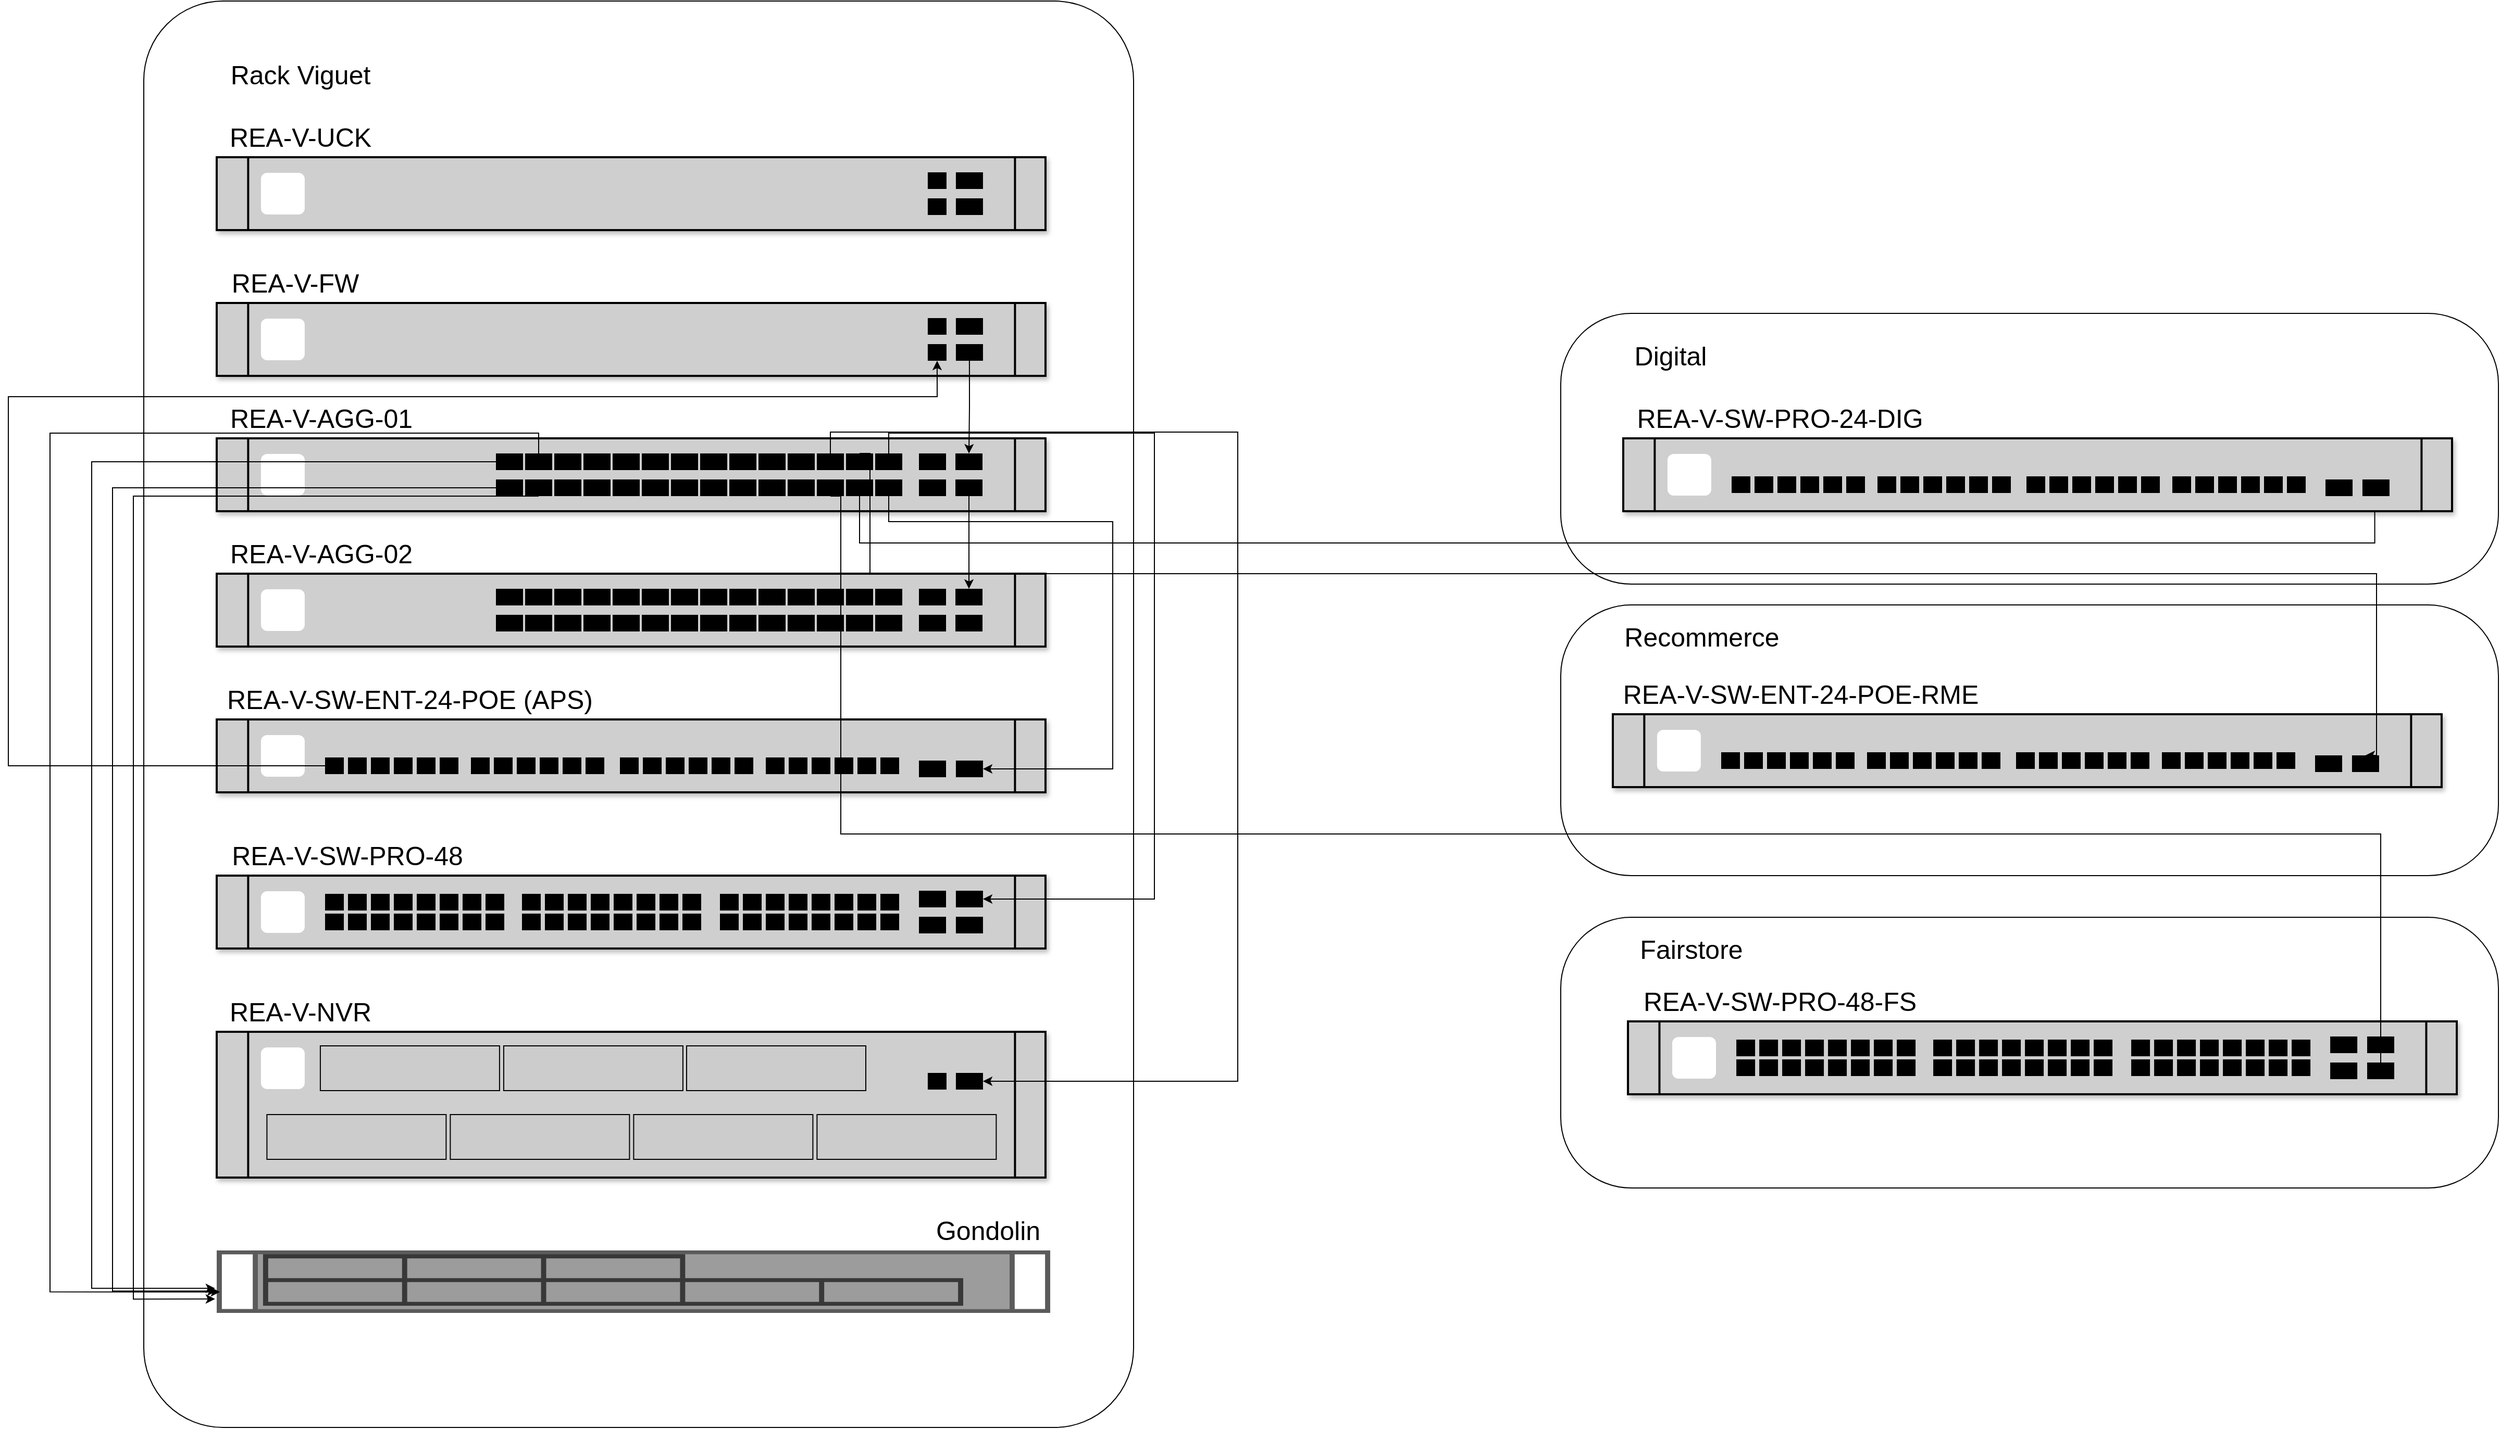 <mxfile version="24.7.16">
  <diagram name="Page-1" id="KK2ve8-fcnVfR_LdyIlR">
    <mxGraphModel dx="2037" dy="1070" grid="1" gridSize="10" guides="1" tooltips="1" connect="1" arrows="1" fold="1" page="1" pageScale="1" pageWidth="827" pageHeight="1169" math="0" shadow="0">
      <root>
        <mxCell id="0" />
        <mxCell id="1" parent="0" />
        <mxCell id="Equ55bX3IU3hU9m5Hj1D-1" value="" style="rounded=1;whiteSpace=wrap;html=1;arcSize=8;" vertex="1" parent="1">
          <mxGeometry x="160" y="40" width="950" height="1370" as="geometry" />
        </mxCell>
        <mxCell id="Equ55bX3IU3hU9m5Hj1D-2" value="" style="rounded=1;whiteSpace=wrap;html=1;arcSize=26;" vertex="1" parent="1">
          <mxGeometry x="1520" y="340" width="900" height="260" as="geometry" />
        </mxCell>
        <mxCell id="Equ55bX3IU3hU9m5Hj1D-3" value="" style="rounded=1;whiteSpace=wrap;html=1;arcSize=26;" vertex="1" parent="1">
          <mxGeometry x="1520" y="620" width="900" height="260" as="geometry" />
        </mxCell>
        <mxCell id="Equ55bX3IU3hU9m5Hj1D-4" value="" style="rounded=1;whiteSpace=wrap;html=1;arcSize=26;" vertex="1" parent="1">
          <mxGeometry x="1520" y="920" width="900" height="260" as="geometry" />
        </mxCell>
        <mxCell id="Equ55bX3IU3hU9m5Hj1D-5" value="" style="group" vertex="1" connectable="0" parent="1">
          <mxGeometry x="230" y="330" width="795.46" height="70" as="geometry" />
        </mxCell>
        <mxCell id="Equ55bX3IU3hU9m5Hj1D-6" value="" style="group" vertex="1" connectable="0" parent="Equ55bX3IU3hU9m5Hj1D-5">
          <mxGeometry width="795.46" height="70" as="geometry" />
        </mxCell>
        <mxCell id="Equ55bX3IU3hU9m5Hj1D-7" value="" style="rounded=0;whiteSpace=wrap;html=1;fillColor=#CFCFCF;strokeColor=#000000;shadow=1;aspect=fixed;strokeWidth=2;movable=1;resizable=1;rotatable=1;deletable=1;editable=1;locked=0;connectable=1;" vertex="1" parent="Equ55bX3IU3hU9m5Hj1D-6">
          <mxGeometry width="795.46" height="70" as="geometry" />
        </mxCell>
        <mxCell id="Equ55bX3IU3hU9m5Hj1D-8" value="" style="rounded=0;whiteSpace=wrap;html=1;fillColor=none;strokeColor=#000000;strokeWidth=2;movable=1;resizable=1;rotatable=1;deletable=1;editable=1;locked=0;connectable=1;" vertex="1" parent="Equ55bX3IU3hU9m5Hj1D-6">
          <mxGeometry x="30.19" width="736" height="70" as="geometry" />
        </mxCell>
        <mxCell id="Equ55bX3IU3hU9m5Hj1D-9" value="" style="group" vertex="1" connectable="0" parent="Equ55bX3IU3hU9m5Hj1D-5">
          <mxGeometry x="42.46" y="15" width="42" height="40" as="geometry" />
        </mxCell>
        <mxCell id="Equ55bX3IU3hU9m5Hj1D-10" value="" style="rounded=1;whiteSpace=wrap;html=1;fillColor=default;strokeColor=none;" vertex="1" parent="Equ55bX3IU3hU9m5Hj1D-9">
          <mxGeometry width="42" height="40" as="geometry" />
        </mxCell>
        <mxCell id="Equ55bX3IU3hU9m5Hj1D-11" value="" style="fontColor=#000000;verticalAlign=middle;verticalLabelPosition=middle;labelPosition=right;align=left;html=1;outlineConnect=0;fillColor=#d6d6d6;strokeColor=#999;gradientColor=none;gradientDirection=north;strokeWidth=2;shape=stencil(ZZExb8MgEIV/DWOQc6hJPaZpM3Xokrk6Y2JT2eCCXdqlv71HLlGCKoHgfe+E7h1C7WOPkxFQYZyMnoV6FgBfGCw2A2Egp2e4hoq1w9EwOjb2c7GzJfjqO892KsrVi6h2It8rofYnH0wX/OLawrjadsQu9xKD5kf6eZ6iUFR3oJVSklGji34J2kjtR4K/tEfTWqTzLfiPHAIOt7JCJNOQzr1GOp8CunZ1VcslzPtAQE6u4zjf3Mnq4VHWNaOfC9qAhHURGtRW1ptibPcoxygHQuTfTM6Uv+UM/gA=);labelBackgroundColor=none;shadow=0;glass=0;sketch=1;aspect=fixed;" vertex="1" parent="Equ55bX3IU3hU9m5Hj1D-9">
          <mxGeometry x="9" y="8" width="24" height="24" as="geometry" />
        </mxCell>
        <mxCell id="Equ55bX3IU3hU9m5Hj1D-12" value="" style="group" vertex="1" connectable="0" parent="Equ55bX3IU3hU9m5Hj1D-5">
          <mxGeometry x="709.46" y="14.5" width="26" height="41" as="geometry" />
        </mxCell>
        <mxCell id="Equ55bX3IU3hU9m5Hj1D-13" value="" style="group" vertex="1" connectable="0" parent="Equ55bX3IU3hU9m5Hj1D-12">
          <mxGeometry width="26" height="41" as="geometry" />
        </mxCell>
        <mxCell id="Equ55bX3IU3hU9m5Hj1D-14" value="" style="rounded=0;whiteSpace=wrap;html=1;fillColor=#000000;strokeColor=none;" vertex="1" parent="Equ55bX3IU3hU9m5Hj1D-13">
          <mxGeometry width="26" height="16" as="geometry" />
        </mxCell>
        <mxCell id="Equ55bX3IU3hU9m5Hj1D-15" value="" style="rounded=0;whiteSpace=wrap;html=1;fillColor=#000000;strokeColor=none;" vertex="1" parent="Equ55bX3IU3hU9m5Hj1D-13">
          <mxGeometry y="25" width="26" height="16" as="geometry" />
        </mxCell>
        <mxCell id="Equ55bX3IU3hU9m5Hj1D-16" value="" style="rounded=0;whiteSpace=wrap;html=1;fillColor=#000000;strokeColor=none;" vertex="1" parent="Equ55bX3IU3hU9m5Hj1D-5">
          <mxGeometry x="682.46" y="39.5" width="18" height="16" as="geometry" />
        </mxCell>
        <mxCell id="Equ55bX3IU3hU9m5Hj1D-17" value="" style="rounded=0;whiteSpace=wrap;html=1;fillColor=#000000;strokeColor=none;" vertex="1" parent="Equ55bX3IU3hU9m5Hj1D-5">
          <mxGeometry x="682.46" y="14.5" width="18" height="16" as="geometry" />
        </mxCell>
        <mxCell id="Equ55bX3IU3hU9m5Hj1D-18" value="" style="group" vertex="1" connectable="0" parent="1">
          <mxGeometry x="230" y="460" width="795.46" height="70" as="geometry" />
        </mxCell>
        <mxCell id="Equ55bX3IU3hU9m5Hj1D-19" value="" style="group" vertex="1" connectable="0" parent="Equ55bX3IU3hU9m5Hj1D-18">
          <mxGeometry width="795.46" height="70" as="geometry" />
        </mxCell>
        <mxCell id="Equ55bX3IU3hU9m5Hj1D-20" value="" style="rounded=0;whiteSpace=wrap;html=1;fillColor=#CFCFCF;strokeColor=#000000;shadow=1;aspect=fixed;strokeWidth=2;movable=1;resizable=1;rotatable=1;deletable=1;editable=1;locked=0;connectable=1;container=0;" vertex="1" parent="Equ55bX3IU3hU9m5Hj1D-19">
          <mxGeometry width="795.46" height="70" as="geometry" />
        </mxCell>
        <mxCell id="Equ55bX3IU3hU9m5Hj1D-21" value="" style="rounded=0;whiteSpace=wrap;html=1;fillColor=none;strokeColor=#000000;strokeWidth=2;container=0;" vertex="1" parent="Equ55bX3IU3hU9m5Hj1D-19">
          <mxGeometry x="30.19" width="736" height="70" as="geometry" />
        </mxCell>
        <mxCell id="Equ55bX3IU3hU9m5Hj1D-22" value="" style="group" vertex="1" connectable="0" parent="Equ55bX3IU3hU9m5Hj1D-18">
          <mxGeometry x="709" y="14.5" width="26" height="41" as="geometry" />
        </mxCell>
        <mxCell id="Equ55bX3IU3hU9m5Hj1D-23" value="" style="rounded=0;whiteSpace=wrap;html=1;fillColor=#000000;strokeColor=none;container=0;" vertex="1" parent="Equ55bX3IU3hU9m5Hj1D-22">
          <mxGeometry width="26" height="16" as="geometry" />
        </mxCell>
        <mxCell id="Equ55bX3IU3hU9m5Hj1D-24" value="" style="rounded=0;whiteSpace=wrap;html=1;fillColor=#000000;strokeColor=none;container=0;" vertex="1" parent="Equ55bX3IU3hU9m5Hj1D-22">
          <mxGeometry y="25" width="26" height="16" as="geometry" />
        </mxCell>
        <mxCell id="Equ55bX3IU3hU9m5Hj1D-25" value="" style="group" vertex="1" connectable="0" parent="Equ55bX3IU3hU9m5Hj1D-18">
          <mxGeometry x="674" y="14.5" width="26" height="41" as="geometry" />
        </mxCell>
        <mxCell id="Equ55bX3IU3hU9m5Hj1D-26" value="" style="rounded=0;whiteSpace=wrap;html=1;fillColor=#000000;strokeColor=none;container=0;" vertex="1" parent="Equ55bX3IU3hU9m5Hj1D-25">
          <mxGeometry width="26" height="16" as="geometry" />
        </mxCell>
        <mxCell id="Equ55bX3IU3hU9m5Hj1D-27" value="" style="rounded=0;whiteSpace=wrap;html=1;fillColor=#000000;strokeColor=none;container=0;" vertex="1" parent="Equ55bX3IU3hU9m5Hj1D-25">
          <mxGeometry y="25" width="26" height="16" as="geometry" />
        </mxCell>
        <mxCell id="Equ55bX3IU3hU9m5Hj1D-28" value="" style="group" vertex="1" connectable="0" parent="Equ55bX3IU3hU9m5Hj1D-18">
          <mxGeometry x="42.46" y="15" width="42" height="40" as="geometry" />
        </mxCell>
        <mxCell id="Equ55bX3IU3hU9m5Hj1D-29" value="" style="rounded=1;whiteSpace=wrap;html=1;fillColor=default;strokeColor=none;container=0;" vertex="1" parent="Equ55bX3IU3hU9m5Hj1D-28">
          <mxGeometry width="42" height="40" as="geometry" />
        </mxCell>
        <mxCell id="Equ55bX3IU3hU9m5Hj1D-30" value="" style="fontColor=#000000;verticalAlign=middle;verticalLabelPosition=middle;labelPosition=right;align=left;html=1;outlineConnect=0;fillColor=#d6d6d6;strokeColor=#999;gradientColor=none;gradientDirection=north;strokeWidth=2;shape=stencil(ZZExb8MgEIV/DWOQc6hJPaZpM3Xokrk6Y2JT2eCCXdqlv71HLlGCKoHgfe+E7h1C7WOPkxFQYZyMnoV6FgBfGCw2A2Egp2e4hoq1w9EwOjb2c7GzJfjqO892KsrVi6h2It8rofYnH0wX/OLawrjadsQu9xKD5kf6eZ6iUFR3oJVSklGji34J2kjtR4K/tEfTWqTzLfiPHAIOt7JCJNOQzr1GOp8CunZ1VcslzPtAQE6u4zjf3Mnq4VHWNaOfC9qAhHURGtRW1ptibPcoxygHQuTfTM6Uv+UM/gA=);labelBackgroundColor=none;shadow=0;glass=0;sketch=1;aspect=fixed;container=0;" vertex="1" parent="Equ55bX3IU3hU9m5Hj1D-28">
          <mxGeometry x="9" y="8" width="24" height="24" as="geometry" />
        </mxCell>
        <mxCell id="Equ55bX3IU3hU9m5Hj1D-31" value="" style="group" vertex="1" connectable="0" parent="Equ55bX3IU3hU9m5Hj1D-18">
          <mxGeometry x="268" y="14.5" width="390" height="41" as="geometry" />
        </mxCell>
        <mxCell id="Equ55bX3IU3hU9m5Hj1D-32" value="" style="rounded=0;whiteSpace=wrap;html=1;fillColor=#000000;strokeColor=none;container=0;" vertex="1" parent="Equ55bX3IU3hU9m5Hj1D-31">
          <mxGeometry x="364" width="26" height="16" as="geometry" />
        </mxCell>
        <mxCell id="Equ55bX3IU3hU9m5Hj1D-33" value="" style="rounded=0;whiteSpace=wrap;html=1;fillColor=#000000;strokeColor=none;container=0;" vertex="1" parent="Equ55bX3IU3hU9m5Hj1D-31">
          <mxGeometry x="364" y="25" width="26" height="16" as="geometry" />
        </mxCell>
        <mxCell id="Equ55bX3IU3hU9m5Hj1D-34" value="" style="rounded=0;whiteSpace=wrap;html=1;fillColor=#000000;strokeColor=none;container=0;" vertex="1" parent="Equ55bX3IU3hU9m5Hj1D-31">
          <mxGeometry x="336" width="26" height="16" as="geometry" />
        </mxCell>
        <mxCell id="Equ55bX3IU3hU9m5Hj1D-35" style="edgeStyle=orthogonalEdgeStyle;rounded=0;orthogonalLoop=1;jettySize=auto;html=1;exitX=0.5;exitY=1;exitDx=0;exitDy=0;" edge="1" parent="Equ55bX3IU3hU9m5Hj1D-31" source="Equ55bX3IU3hU9m5Hj1D-36">
          <mxGeometry relative="1" as="geometry">
            <mxPoint x="1803.25" y="35.5" as="targetPoint" />
            <Array as="points">
              <mxPoint x="349" y="86" />
              <mxPoint x="1803" y="86" />
            </Array>
          </mxGeometry>
        </mxCell>
        <mxCell id="Equ55bX3IU3hU9m5Hj1D-36" value="" style="rounded=0;whiteSpace=wrap;html=1;fillColor=#000000;strokeColor=none;container=0;" vertex="1" parent="Equ55bX3IU3hU9m5Hj1D-31">
          <mxGeometry x="336" y="25" width="26" height="16" as="geometry" />
        </mxCell>
        <mxCell id="Equ55bX3IU3hU9m5Hj1D-37" value="" style="rounded=0;whiteSpace=wrap;html=1;fillColor=#000000;strokeColor=none;container=0;" vertex="1" parent="Equ55bX3IU3hU9m5Hj1D-31">
          <mxGeometry x="308" width="26" height="16" as="geometry" />
        </mxCell>
        <mxCell id="Equ55bX3IU3hU9m5Hj1D-38" value="" style="rounded=0;whiteSpace=wrap;html=1;fillColor=#000000;strokeColor=none;container=0;" vertex="1" parent="Equ55bX3IU3hU9m5Hj1D-31">
          <mxGeometry x="308" y="25" width="26" height="16" as="geometry" />
        </mxCell>
        <mxCell id="Equ55bX3IU3hU9m5Hj1D-39" value="" style="rounded=0;whiteSpace=wrap;html=1;fillColor=#000000;strokeColor=none;container=0;" vertex="1" parent="Equ55bX3IU3hU9m5Hj1D-31">
          <mxGeometry x="280" width="26" height="16" as="geometry" />
        </mxCell>
        <mxCell id="Equ55bX3IU3hU9m5Hj1D-40" value="" style="rounded=0;whiteSpace=wrap;html=1;fillColor=#000000;strokeColor=none;container=0;" vertex="1" parent="Equ55bX3IU3hU9m5Hj1D-31">
          <mxGeometry x="280" y="25" width="26" height="16" as="geometry" />
        </mxCell>
        <mxCell id="Equ55bX3IU3hU9m5Hj1D-41" value="" style="rounded=0;whiteSpace=wrap;html=1;fillColor=#000000;strokeColor=none;container=0;" vertex="1" parent="Equ55bX3IU3hU9m5Hj1D-31">
          <mxGeometry x="252" width="26" height="16" as="geometry" />
        </mxCell>
        <mxCell id="Equ55bX3IU3hU9m5Hj1D-42" value="" style="rounded=0;whiteSpace=wrap;html=1;fillColor=#000000;strokeColor=none;container=0;" vertex="1" parent="Equ55bX3IU3hU9m5Hj1D-31">
          <mxGeometry x="252" y="25" width="26" height="16" as="geometry" />
        </mxCell>
        <mxCell id="Equ55bX3IU3hU9m5Hj1D-43" value="" style="rounded=0;whiteSpace=wrap;html=1;fillColor=#000000;strokeColor=none;container=0;" vertex="1" parent="Equ55bX3IU3hU9m5Hj1D-31">
          <mxGeometry x="224" width="26" height="16" as="geometry" />
        </mxCell>
        <mxCell id="Equ55bX3IU3hU9m5Hj1D-44" value="" style="rounded=0;whiteSpace=wrap;html=1;fillColor=#000000;strokeColor=none;container=0;" vertex="1" parent="Equ55bX3IU3hU9m5Hj1D-31">
          <mxGeometry x="224" y="25" width="26" height="16" as="geometry" />
        </mxCell>
        <mxCell id="Equ55bX3IU3hU9m5Hj1D-45" value="" style="rounded=0;whiteSpace=wrap;html=1;fillColor=#000000;strokeColor=none;container=0;" vertex="1" parent="Equ55bX3IU3hU9m5Hj1D-31">
          <mxGeometry x="196" width="26" height="16" as="geometry" />
        </mxCell>
        <mxCell id="Equ55bX3IU3hU9m5Hj1D-46" value="" style="rounded=0;whiteSpace=wrap;html=1;fillColor=#000000;strokeColor=none;container=0;" vertex="1" parent="Equ55bX3IU3hU9m5Hj1D-31">
          <mxGeometry x="196" y="25" width="26" height="16" as="geometry" />
        </mxCell>
        <mxCell id="Equ55bX3IU3hU9m5Hj1D-47" value="" style="rounded=0;whiteSpace=wrap;html=1;fillColor=#000000;strokeColor=none;container=0;" vertex="1" parent="Equ55bX3IU3hU9m5Hj1D-31">
          <mxGeometry x="168" width="26" height="16" as="geometry" />
        </mxCell>
        <mxCell id="Equ55bX3IU3hU9m5Hj1D-48" value="" style="rounded=0;whiteSpace=wrap;html=1;fillColor=#000000;strokeColor=none;container=0;" vertex="1" parent="Equ55bX3IU3hU9m5Hj1D-31">
          <mxGeometry x="168" y="25" width="26" height="16" as="geometry" />
        </mxCell>
        <mxCell id="Equ55bX3IU3hU9m5Hj1D-49" value="" style="rounded=0;whiteSpace=wrap;html=1;fillColor=#000000;strokeColor=none;container=0;" vertex="1" parent="Equ55bX3IU3hU9m5Hj1D-31">
          <mxGeometry x="140" width="26" height="16" as="geometry" />
        </mxCell>
        <mxCell id="Equ55bX3IU3hU9m5Hj1D-50" value="" style="rounded=0;whiteSpace=wrap;html=1;fillColor=#000000;strokeColor=none;container=0;" vertex="1" parent="Equ55bX3IU3hU9m5Hj1D-31">
          <mxGeometry x="140" y="25" width="26" height="16" as="geometry" />
        </mxCell>
        <mxCell id="Equ55bX3IU3hU9m5Hj1D-51" value="" style="rounded=0;whiteSpace=wrap;html=1;fillColor=#000000;strokeColor=none;container=0;" vertex="1" parent="Equ55bX3IU3hU9m5Hj1D-31">
          <mxGeometry x="112" width="26" height="16" as="geometry" />
        </mxCell>
        <mxCell id="Equ55bX3IU3hU9m5Hj1D-52" value="" style="rounded=0;whiteSpace=wrap;html=1;fillColor=#000000;strokeColor=none;container=0;" vertex="1" parent="Equ55bX3IU3hU9m5Hj1D-31">
          <mxGeometry x="112" y="25" width="26" height="16" as="geometry" />
        </mxCell>
        <mxCell id="Equ55bX3IU3hU9m5Hj1D-53" value="" style="rounded=0;whiteSpace=wrap;html=1;fillColor=#000000;strokeColor=none;container=0;" vertex="1" parent="Equ55bX3IU3hU9m5Hj1D-31">
          <mxGeometry x="84" width="26" height="16" as="geometry" />
        </mxCell>
        <mxCell id="Equ55bX3IU3hU9m5Hj1D-54" value="" style="rounded=0;whiteSpace=wrap;html=1;fillColor=#000000;strokeColor=none;container=0;" vertex="1" parent="Equ55bX3IU3hU9m5Hj1D-31">
          <mxGeometry x="84" y="25" width="26" height="16" as="geometry" />
        </mxCell>
        <mxCell id="Equ55bX3IU3hU9m5Hj1D-55" value="" style="rounded=0;whiteSpace=wrap;html=1;fillColor=#000000;strokeColor=none;container=0;" vertex="1" parent="Equ55bX3IU3hU9m5Hj1D-31">
          <mxGeometry x="56" width="26" height="16" as="geometry" />
        </mxCell>
        <mxCell id="Equ55bX3IU3hU9m5Hj1D-56" value="" style="rounded=0;whiteSpace=wrap;html=1;fillColor=#000000;strokeColor=none;container=0;" vertex="1" parent="Equ55bX3IU3hU9m5Hj1D-31">
          <mxGeometry x="56" y="25" width="26" height="16" as="geometry" />
        </mxCell>
        <mxCell id="Equ55bX3IU3hU9m5Hj1D-57" value="" style="rounded=0;whiteSpace=wrap;html=1;fillColor=#000000;strokeColor=none;container=0;" vertex="1" parent="Equ55bX3IU3hU9m5Hj1D-31">
          <mxGeometry x="28" width="26" height="16" as="geometry" />
        </mxCell>
        <mxCell id="Equ55bX3IU3hU9m5Hj1D-58" value="" style="rounded=0;whiteSpace=wrap;html=1;fillColor=#000000;strokeColor=none;container=0;" vertex="1" parent="Equ55bX3IU3hU9m5Hj1D-31">
          <mxGeometry x="28" y="25" width="26" height="16" as="geometry" />
        </mxCell>
        <mxCell id="Equ55bX3IU3hU9m5Hj1D-59" value="" style="rounded=0;whiteSpace=wrap;html=1;fillColor=#000000;strokeColor=none;container=0;" vertex="1" parent="Equ55bX3IU3hU9m5Hj1D-31">
          <mxGeometry width="26" height="16" as="geometry" />
        </mxCell>
        <mxCell id="Equ55bX3IU3hU9m5Hj1D-60" value="" style="rounded=0;whiteSpace=wrap;html=1;fillColor=#000000;strokeColor=none;container=0;" vertex="1" parent="Equ55bX3IU3hU9m5Hj1D-31">
          <mxGeometry y="25" width="26" height="16" as="geometry" />
        </mxCell>
        <mxCell id="Equ55bX3IU3hU9m5Hj1D-61" value="" style="group" vertex="1" connectable="0" parent="1">
          <mxGeometry x="230" y="880" width="795.46" height="70" as="geometry" />
        </mxCell>
        <mxCell id="Equ55bX3IU3hU9m5Hj1D-62" value="" style="group" vertex="1" connectable="0" parent="Equ55bX3IU3hU9m5Hj1D-61">
          <mxGeometry width="795.46" height="70" as="geometry" />
        </mxCell>
        <mxCell id="Equ55bX3IU3hU9m5Hj1D-63" value="" style="rounded=0;whiteSpace=wrap;html=1;fillColor=#CFCFCF;strokeColor=#000000;shadow=1;aspect=fixed;strokeWidth=2;movable=1;resizable=1;rotatable=1;deletable=1;editable=1;locked=0;connectable=1;container=0;" vertex="1" parent="Equ55bX3IU3hU9m5Hj1D-62">
          <mxGeometry width="795.46" height="70" as="geometry" />
        </mxCell>
        <mxCell id="Equ55bX3IU3hU9m5Hj1D-64" value="" style="rounded=0;whiteSpace=wrap;html=1;fillColor=none;strokeColor=#000000;strokeWidth=2;container=0;" vertex="1" parent="Equ55bX3IU3hU9m5Hj1D-62">
          <mxGeometry x="30.19" width="736" height="70" as="geometry" />
        </mxCell>
        <mxCell id="Equ55bX3IU3hU9m5Hj1D-65" value="" style="group" vertex="1" connectable="0" parent="Equ55bX3IU3hU9m5Hj1D-61">
          <mxGeometry x="709.46" y="14.5" width="26" height="41" as="geometry" />
        </mxCell>
        <mxCell id="Equ55bX3IU3hU9m5Hj1D-66" value="" style="rounded=0;whiteSpace=wrap;html=1;fillColor=#000000;strokeColor=none;container=0;" vertex="1" parent="Equ55bX3IU3hU9m5Hj1D-65">
          <mxGeometry width="26" height="16" as="geometry" />
        </mxCell>
        <mxCell id="Equ55bX3IU3hU9m5Hj1D-67" value="" style="rounded=0;whiteSpace=wrap;html=1;fillColor=#000000;strokeColor=none;container=0;" vertex="1" parent="Equ55bX3IU3hU9m5Hj1D-65">
          <mxGeometry y="25" width="26" height="16" as="geometry" />
        </mxCell>
        <mxCell id="Equ55bX3IU3hU9m5Hj1D-68" value="" style="group" vertex="1" connectable="0" parent="Equ55bX3IU3hU9m5Hj1D-61">
          <mxGeometry x="674" y="14.5" width="26" height="41" as="geometry" />
        </mxCell>
        <mxCell id="Equ55bX3IU3hU9m5Hj1D-69" value="" style="rounded=0;whiteSpace=wrap;html=1;fillColor=#000000;strokeColor=none;container=0;" vertex="1" parent="Equ55bX3IU3hU9m5Hj1D-68">
          <mxGeometry width="26" height="16" as="geometry" />
        </mxCell>
        <mxCell id="Equ55bX3IU3hU9m5Hj1D-70" value="" style="rounded=0;whiteSpace=wrap;html=1;fillColor=#000000;strokeColor=none;container=0;" vertex="1" parent="Equ55bX3IU3hU9m5Hj1D-68">
          <mxGeometry y="25" width="26" height="16" as="geometry" />
        </mxCell>
        <mxCell id="Equ55bX3IU3hU9m5Hj1D-71" value="" style="group" vertex="1" connectable="0" parent="Equ55bX3IU3hU9m5Hj1D-61">
          <mxGeometry x="42.46" y="15" width="42" height="40" as="geometry" />
        </mxCell>
        <mxCell id="Equ55bX3IU3hU9m5Hj1D-72" value="" style="rounded=1;whiteSpace=wrap;html=1;fillColor=default;strokeColor=none;container=0;" vertex="1" parent="Equ55bX3IU3hU9m5Hj1D-71">
          <mxGeometry width="42" height="40" as="geometry" />
        </mxCell>
        <mxCell id="Equ55bX3IU3hU9m5Hj1D-73" value="" style="fontColor=#000000;verticalAlign=middle;verticalLabelPosition=middle;labelPosition=right;align=left;html=1;outlineConnect=0;fillColor=#d6d6d6;strokeColor=#999;gradientColor=none;gradientDirection=north;strokeWidth=2;shape=stencil(ZZExb8MgEIV/DWOQc6hJPaZpM3Xokrk6Y2JT2eCCXdqlv71HLlGCKoHgfe+E7h1C7WOPkxFQYZyMnoV6FgBfGCw2A2Egp2e4hoq1w9EwOjb2c7GzJfjqO892KsrVi6h2It8rofYnH0wX/OLawrjadsQu9xKD5kf6eZ6iUFR3oJVSklGji34J2kjtR4K/tEfTWqTzLfiPHAIOt7JCJNOQzr1GOp8CunZ1VcslzPtAQE6u4zjf3Mnq4VHWNaOfC9qAhHURGtRW1ptibPcoxygHQuTfTM6Uv+UM/gA=);labelBackgroundColor=none;shadow=0;glass=0;sketch=1;aspect=fixed;container=0;" vertex="1" parent="Equ55bX3IU3hU9m5Hj1D-71">
          <mxGeometry x="9" y="8" width="24" height="24" as="geometry" />
        </mxCell>
        <mxCell id="Equ55bX3IU3hU9m5Hj1D-74" value="" style="group" vertex="1" connectable="0" parent="Equ55bX3IU3hU9m5Hj1D-61">
          <mxGeometry x="104" y="17.5" width="172" height="35" as="geometry" />
        </mxCell>
        <mxCell id="Equ55bX3IU3hU9m5Hj1D-75" value="" style="rounded=0;whiteSpace=wrap;html=1;fillColor=#000000;strokeColor=none;" vertex="1" parent="Equ55bX3IU3hU9m5Hj1D-74">
          <mxGeometry x="110" width="18" height="16" as="geometry" />
        </mxCell>
        <mxCell id="Equ55bX3IU3hU9m5Hj1D-76" value="" style="rounded=0;whiteSpace=wrap;html=1;fillColor=#000000;strokeColor=none;" vertex="1" parent="Equ55bX3IU3hU9m5Hj1D-74">
          <mxGeometry x="88" width="18" height="16" as="geometry" />
        </mxCell>
        <mxCell id="Equ55bX3IU3hU9m5Hj1D-77" value="" style="rounded=0;whiteSpace=wrap;html=1;fillColor=#000000;strokeColor=none;" vertex="1" parent="Equ55bX3IU3hU9m5Hj1D-74">
          <mxGeometry x="66" width="18" height="16" as="geometry" />
        </mxCell>
        <mxCell id="Equ55bX3IU3hU9m5Hj1D-78" value="" style="rounded=0;whiteSpace=wrap;html=1;fillColor=#000000;strokeColor=none;" vertex="1" parent="Equ55bX3IU3hU9m5Hj1D-74">
          <mxGeometry x="44" width="18" height="16" as="geometry" />
        </mxCell>
        <mxCell id="Equ55bX3IU3hU9m5Hj1D-79" value="" style="rounded=0;whiteSpace=wrap;html=1;fillColor=#000000;strokeColor=none;" vertex="1" parent="Equ55bX3IU3hU9m5Hj1D-74">
          <mxGeometry x="22" width="18" height="16" as="geometry" />
        </mxCell>
        <mxCell id="Equ55bX3IU3hU9m5Hj1D-80" value="" style="rounded=0;whiteSpace=wrap;html=1;fillColor=#000000;strokeColor=none;" vertex="1" parent="Equ55bX3IU3hU9m5Hj1D-74">
          <mxGeometry width="18" height="16" as="geometry" />
        </mxCell>
        <mxCell id="Equ55bX3IU3hU9m5Hj1D-81" value="" style="rounded=0;whiteSpace=wrap;html=1;fillColor=#000000;strokeColor=none;" vertex="1" parent="Equ55bX3IU3hU9m5Hj1D-74">
          <mxGeometry y="19" width="18" height="16" as="geometry" />
        </mxCell>
        <mxCell id="Equ55bX3IU3hU9m5Hj1D-82" value="" style="rounded=0;whiteSpace=wrap;html=1;fillColor=#000000;strokeColor=none;" vertex="1" parent="Equ55bX3IU3hU9m5Hj1D-74">
          <mxGeometry x="22" y="19" width="18" height="16" as="geometry" />
        </mxCell>
        <mxCell id="Equ55bX3IU3hU9m5Hj1D-83" value="" style="rounded=0;whiteSpace=wrap;html=1;fillColor=#000000;strokeColor=none;" vertex="1" parent="Equ55bX3IU3hU9m5Hj1D-74">
          <mxGeometry x="44" y="19" width="18" height="16" as="geometry" />
        </mxCell>
        <mxCell id="Equ55bX3IU3hU9m5Hj1D-84" value="" style="rounded=0;whiteSpace=wrap;html=1;fillColor=#000000;strokeColor=none;" vertex="1" parent="Equ55bX3IU3hU9m5Hj1D-74">
          <mxGeometry x="66" y="19" width="18" height="16" as="geometry" />
        </mxCell>
        <mxCell id="Equ55bX3IU3hU9m5Hj1D-85" value="" style="rounded=0;whiteSpace=wrap;html=1;fillColor=#000000;strokeColor=none;" vertex="1" parent="Equ55bX3IU3hU9m5Hj1D-74">
          <mxGeometry x="88" y="19" width="18" height="16" as="geometry" />
        </mxCell>
        <mxCell id="Equ55bX3IU3hU9m5Hj1D-86" value="" style="rounded=0;whiteSpace=wrap;html=1;fillColor=#000000;strokeColor=none;" vertex="1" parent="Equ55bX3IU3hU9m5Hj1D-74">
          <mxGeometry x="110" y="19" width="18" height="16" as="geometry" />
        </mxCell>
        <mxCell id="Equ55bX3IU3hU9m5Hj1D-87" value="" style="rounded=0;whiteSpace=wrap;html=1;fillColor=#000000;strokeColor=none;" vertex="1" parent="Equ55bX3IU3hU9m5Hj1D-74">
          <mxGeometry x="132" width="18" height="16" as="geometry" />
        </mxCell>
        <mxCell id="Equ55bX3IU3hU9m5Hj1D-88" value="" style="rounded=0;whiteSpace=wrap;html=1;fillColor=#000000;strokeColor=none;" vertex="1" parent="Equ55bX3IU3hU9m5Hj1D-74">
          <mxGeometry x="132" y="19" width="18" height="16" as="geometry" />
        </mxCell>
        <mxCell id="Equ55bX3IU3hU9m5Hj1D-89" value="" style="rounded=0;whiteSpace=wrap;html=1;fillColor=#000000;strokeColor=none;" vertex="1" parent="Equ55bX3IU3hU9m5Hj1D-74">
          <mxGeometry x="154" width="18" height="16" as="geometry" />
        </mxCell>
        <mxCell id="Equ55bX3IU3hU9m5Hj1D-90" value="" style="rounded=0;whiteSpace=wrap;html=1;fillColor=#000000;strokeColor=none;" vertex="1" parent="Equ55bX3IU3hU9m5Hj1D-74">
          <mxGeometry x="154" y="19" width="18" height="16" as="geometry" />
        </mxCell>
        <mxCell id="Equ55bX3IU3hU9m5Hj1D-91" value="" style="group" vertex="1" connectable="0" parent="Equ55bX3IU3hU9m5Hj1D-61">
          <mxGeometry x="483" y="17.5" width="172" height="35" as="geometry" />
        </mxCell>
        <mxCell id="Equ55bX3IU3hU9m5Hj1D-92" value="" style="rounded=0;whiteSpace=wrap;html=1;fillColor=#000000;strokeColor=none;" vertex="1" parent="Equ55bX3IU3hU9m5Hj1D-91">
          <mxGeometry x="110" width="18" height="16" as="geometry" />
        </mxCell>
        <mxCell id="Equ55bX3IU3hU9m5Hj1D-93" value="" style="rounded=0;whiteSpace=wrap;html=1;fillColor=#000000;strokeColor=none;" vertex="1" parent="Equ55bX3IU3hU9m5Hj1D-91">
          <mxGeometry x="88" width="18" height="16" as="geometry" />
        </mxCell>
        <mxCell id="Equ55bX3IU3hU9m5Hj1D-94" value="" style="rounded=0;whiteSpace=wrap;html=1;fillColor=#000000;strokeColor=none;" vertex="1" parent="Equ55bX3IU3hU9m5Hj1D-91">
          <mxGeometry x="66" width="18" height="16" as="geometry" />
        </mxCell>
        <mxCell id="Equ55bX3IU3hU9m5Hj1D-95" value="" style="rounded=0;whiteSpace=wrap;html=1;fillColor=#000000;strokeColor=none;" vertex="1" parent="Equ55bX3IU3hU9m5Hj1D-91">
          <mxGeometry x="44" width="18" height="16" as="geometry" />
        </mxCell>
        <mxCell id="Equ55bX3IU3hU9m5Hj1D-96" value="" style="rounded=0;whiteSpace=wrap;html=1;fillColor=#000000;strokeColor=none;" vertex="1" parent="Equ55bX3IU3hU9m5Hj1D-91">
          <mxGeometry x="22" width="18" height="16" as="geometry" />
        </mxCell>
        <mxCell id="Equ55bX3IU3hU9m5Hj1D-97" value="" style="rounded=0;whiteSpace=wrap;html=1;fillColor=#000000;strokeColor=none;" vertex="1" parent="Equ55bX3IU3hU9m5Hj1D-91">
          <mxGeometry width="18" height="16" as="geometry" />
        </mxCell>
        <mxCell id="Equ55bX3IU3hU9m5Hj1D-98" value="" style="rounded=0;whiteSpace=wrap;html=1;fillColor=#000000;strokeColor=none;" vertex="1" parent="Equ55bX3IU3hU9m5Hj1D-91">
          <mxGeometry y="19" width="18" height="16" as="geometry" />
        </mxCell>
        <mxCell id="Equ55bX3IU3hU9m5Hj1D-99" value="" style="rounded=0;whiteSpace=wrap;html=1;fillColor=#000000;strokeColor=none;" vertex="1" parent="Equ55bX3IU3hU9m5Hj1D-91">
          <mxGeometry x="22" y="19" width="18" height="16" as="geometry" />
        </mxCell>
        <mxCell id="Equ55bX3IU3hU9m5Hj1D-100" value="" style="rounded=0;whiteSpace=wrap;html=1;fillColor=#000000;strokeColor=none;" vertex="1" parent="Equ55bX3IU3hU9m5Hj1D-91">
          <mxGeometry x="44" y="19" width="18" height="16" as="geometry" />
        </mxCell>
        <mxCell id="Equ55bX3IU3hU9m5Hj1D-101" value="" style="rounded=0;whiteSpace=wrap;html=1;fillColor=#000000;strokeColor=none;" vertex="1" parent="Equ55bX3IU3hU9m5Hj1D-91">
          <mxGeometry x="66" y="19" width="18" height="16" as="geometry" />
        </mxCell>
        <mxCell id="Equ55bX3IU3hU9m5Hj1D-102" value="" style="rounded=0;whiteSpace=wrap;html=1;fillColor=#000000;strokeColor=none;" vertex="1" parent="Equ55bX3IU3hU9m5Hj1D-91">
          <mxGeometry x="88" y="19" width="18" height="16" as="geometry" />
        </mxCell>
        <mxCell id="Equ55bX3IU3hU9m5Hj1D-103" value="" style="rounded=0;whiteSpace=wrap;html=1;fillColor=#000000;strokeColor=none;" vertex="1" parent="Equ55bX3IU3hU9m5Hj1D-91">
          <mxGeometry x="110" y="19" width="18" height="16" as="geometry" />
        </mxCell>
        <mxCell id="Equ55bX3IU3hU9m5Hj1D-104" value="" style="rounded=0;whiteSpace=wrap;html=1;fillColor=#000000;strokeColor=none;" vertex="1" parent="Equ55bX3IU3hU9m5Hj1D-91">
          <mxGeometry x="132" width="18" height="16" as="geometry" />
        </mxCell>
        <mxCell id="Equ55bX3IU3hU9m5Hj1D-105" value="" style="rounded=0;whiteSpace=wrap;html=1;fillColor=#000000;strokeColor=none;" vertex="1" parent="Equ55bX3IU3hU9m5Hj1D-91">
          <mxGeometry x="132" y="19" width="18" height="16" as="geometry" />
        </mxCell>
        <mxCell id="Equ55bX3IU3hU9m5Hj1D-106" value="" style="rounded=0;whiteSpace=wrap;html=1;fillColor=#000000;strokeColor=none;" vertex="1" parent="Equ55bX3IU3hU9m5Hj1D-91">
          <mxGeometry x="154" width="18" height="16" as="geometry" />
        </mxCell>
        <mxCell id="Equ55bX3IU3hU9m5Hj1D-107" value="" style="rounded=0;whiteSpace=wrap;html=1;fillColor=#000000;strokeColor=none;" vertex="1" parent="Equ55bX3IU3hU9m5Hj1D-91">
          <mxGeometry x="154" y="19" width="18" height="16" as="geometry" />
        </mxCell>
        <mxCell id="Equ55bX3IU3hU9m5Hj1D-108" value="" style="group" vertex="1" connectable="0" parent="Equ55bX3IU3hU9m5Hj1D-61">
          <mxGeometry x="293" y="17.5" width="172" height="35" as="geometry" />
        </mxCell>
        <mxCell id="Equ55bX3IU3hU9m5Hj1D-109" value="" style="rounded=0;whiteSpace=wrap;html=1;fillColor=#000000;strokeColor=none;" vertex="1" parent="Equ55bX3IU3hU9m5Hj1D-108">
          <mxGeometry x="110" width="18" height="16" as="geometry" />
        </mxCell>
        <mxCell id="Equ55bX3IU3hU9m5Hj1D-110" value="" style="rounded=0;whiteSpace=wrap;html=1;fillColor=#000000;strokeColor=none;" vertex="1" parent="Equ55bX3IU3hU9m5Hj1D-108">
          <mxGeometry x="88" width="18" height="16" as="geometry" />
        </mxCell>
        <mxCell id="Equ55bX3IU3hU9m5Hj1D-111" value="" style="rounded=0;whiteSpace=wrap;html=1;fillColor=#000000;strokeColor=none;" vertex="1" parent="Equ55bX3IU3hU9m5Hj1D-108">
          <mxGeometry x="66" width="18" height="16" as="geometry" />
        </mxCell>
        <mxCell id="Equ55bX3IU3hU9m5Hj1D-112" value="" style="rounded=0;whiteSpace=wrap;html=1;fillColor=#000000;strokeColor=none;" vertex="1" parent="Equ55bX3IU3hU9m5Hj1D-108">
          <mxGeometry x="44" width="18" height="16" as="geometry" />
        </mxCell>
        <mxCell id="Equ55bX3IU3hU9m5Hj1D-113" value="" style="rounded=0;whiteSpace=wrap;html=1;fillColor=#000000;strokeColor=none;" vertex="1" parent="Equ55bX3IU3hU9m5Hj1D-108">
          <mxGeometry x="22" width="18" height="16" as="geometry" />
        </mxCell>
        <mxCell id="Equ55bX3IU3hU9m5Hj1D-114" value="" style="rounded=0;whiteSpace=wrap;html=1;fillColor=#000000;strokeColor=none;" vertex="1" parent="Equ55bX3IU3hU9m5Hj1D-108">
          <mxGeometry width="18" height="16" as="geometry" />
        </mxCell>
        <mxCell id="Equ55bX3IU3hU9m5Hj1D-115" value="" style="rounded=0;whiteSpace=wrap;html=1;fillColor=#000000;strokeColor=none;" vertex="1" parent="Equ55bX3IU3hU9m5Hj1D-108">
          <mxGeometry y="19" width="18" height="16" as="geometry" />
        </mxCell>
        <mxCell id="Equ55bX3IU3hU9m5Hj1D-116" value="" style="rounded=0;whiteSpace=wrap;html=1;fillColor=#000000;strokeColor=none;" vertex="1" parent="Equ55bX3IU3hU9m5Hj1D-108">
          <mxGeometry x="22" y="19" width="18" height="16" as="geometry" />
        </mxCell>
        <mxCell id="Equ55bX3IU3hU9m5Hj1D-117" value="" style="rounded=0;whiteSpace=wrap;html=1;fillColor=#000000;strokeColor=none;" vertex="1" parent="Equ55bX3IU3hU9m5Hj1D-108">
          <mxGeometry x="44" y="19" width="18" height="16" as="geometry" />
        </mxCell>
        <mxCell id="Equ55bX3IU3hU9m5Hj1D-118" value="" style="rounded=0;whiteSpace=wrap;html=1;fillColor=#000000;strokeColor=none;" vertex="1" parent="Equ55bX3IU3hU9m5Hj1D-108">
          <mxGeometry x="66" y="19" width="18" height="16" as="geometry" />
        </mxCell>
        <mxCell id="Equ55bX3IU3hU9m5Hj1D-119" value="" style="rounded=0;whiteSpace=wrap;html=1;fillColor=#000000;strokeColor=none;" vertex="1" parent="Equ55bX3IU3hU9m5Hj1D-108">
          <mxGeometry x="88" y="19" width="18" height="16" as="geometry" />
        </mxCell>
        <mxCell id="Equ55bX3IU3hU9m5Hj1D-120" value="" style="rounded=0;whiteSpace=wrap;html=1;fillColor=#000000;strokeColor=none;" vertex="1" parent="Equ55bX3IU3hU9m5Hj1D-108">
          <mxGeometry x="110" y="19" width="18" height="16" as="geometry" />
        </mxCell>
        <mxCell id="Equ55bX3IU3hU9m5Hj1D-121" value="" style="rounded=0;whiteSpace=wrap;html=1;fillColor=#000000;strokeColor=none;" vertex="1" parent="Equ55bX3IU3hU9m5Hj1D-108">
          <mxGeometry x="132" width="18" height="16" as="geometry" />
        </mxCell>
        <mxCell id="Equ55bX3IU3hU9m5Hj1D-122" value="" style="rounded=0;whiteSpace=wrap;html=1;fillColor=#000000;strokeColor=none;" vertex="1" parent="Equ55bX3IU3hU9m5Hj1D-108">
          <mxGeometry x="132" y="19" width="18" height="16" as="geometry" />
        </mxCell>
        <mxCell id="Equ55bX3IU3hU9m5Hj1D-123" value="" style="rounded=0;whiteSpace=wrap;html=1;fillColor=#000000;strokeColor=none;" vertex="1" parent="Equ55bX3IU3hU9m5Hj1D-108">
          <mxGeometry x="154" width="18" height="16" as="geometry" />
        </mxCell>
        <mxCell id="Equ55bX3IU3hU9m5Hj1D-124" value="" style="rounded=0;whiteSpace=wrap;html=1;fillColor=#000000;strokeColor=none;" vertex="1" parent="Equ55bX3IU3hU9m5Hj1D-108">
          <mxGeometry x="154" y="19" width="18" height="16" as="geometry" />
        </mxCell>
        <mxCell id="Equ55bX3IU3hU9m5Hj1D-125" value="&lt;font style=&quot;font-size: 25px;&quot;&gt;REA-V-FW&lt;/font&gt;" style="text;html=1;align=center;verticalAlign=middle;resizable=0;points=[];autosize=1;strokeColor=none;fillColor=none;" vertex="1" parent="1">
          <mxGeometry x="230" y="290" width="150" height="40" as="geometry" />
        </mxCell>
        <mxCell id="Equ55bX3IU3hU9m5Hj1D-126" value="&lt;font style=&quot;font-size: 25px;&quot;&gt;REA-V-AGG-01&lt;/font&gt;" style="text;html=1;align=center;verticalAlign=middle;resizable=0;points=[];autosize=1;strokeColor=none;fillColor=none;" vertex="1" parent="1">
          <mxGeometry x="230" y="420" width="200" height="40" as="geometry" />
        </mxCell>
        <mxCell id="Equ55bX3IU3hU9m5Hj1D-127" value="" style="group" connectable="0" vertex="1" parent="1">
          <mxGeometry x="230" y="1030" width="795.46" height="140" as="geometry" />
        </mxCell>
        <mxCell id="Equ55bX3IU3hU9m5Hj1D-128" value="" style="group" connectable="0" vertex="1" parent="Equ55bX3IU3hU9m5Hj1D-127">
          <mxGeometry width="795.46" height="140" as="geometry" />
        </mxCell>
        <mxCell id="Equ55bX3IU3hU9m5Hj1D-129" value="" style="rounded=0;whiteSpace=wrap;html=1;fillColor=#CFCFCF;strokeColor=#000000;shadow=1;aspect=fixed;strokeWidth=2;movable=1;resizable=1;rotatable=1;deletable=1;editable=1;locked=0;connectable=1;" vertex="1" parent="Equ55bX3IU3hU9m5Hj1D-128">
          <mxGeometry width="795.46" height="140" as="geometry" />
        </mxCell>
        <mxCell id="Equ55bX3IU3hU9m5Hj1D-130" value="" style="rounded=0;whiteSpace=wrap;html=1;fillColor=none;strokeColor=#000000;strokeWidth=2;movable=1;resizable=1;rotatable=1;deletable=1;editable=1;locked=0;connectable=1;" vertex="1" parent="Equ55bX3IU3hU9m5Hj1D-128">
          <mxGeometry x="30.19" width="736" height="140" as="geometry" />
        </mxCell>
        <mxCell id="Equ55bX3IU3hU9m5Hj1D-131" value="" style="group" connectable="0" vertex="1" parent="Equ55bX3IU3hU9m5Hj1D-127">
          <mxGeometry x="42.46" y="15" width="42" height="40" as="geometry" />
        </mxCell>
        <mxCell id="Equ55bX3IU3hU9m5Hj1D-132" value="" style="rounded=1;whiteSpace=wrap;html=1;fillColor=default;strokeColor=none;" vertex="1" parent="Equ55bX3IU3hU9m5Hj1D-131">
          <mxGeometry width="42" height="40" as="geometry" />
        </mxCell>
        <mxCell id="Equ55bX3IU3hU9m5Hj1D-133" value="" style="fontColor=#000000;verticalAlign=middle;verticalLabelPosition=middle;labelPosition=right;align=left;html=1;outlineConnect=0;fillColor=#d6d6d6;strokeColor=#999;gradientColor=none;gradientDirection=north;strokeWidth=2;shape=stencil(ZZExb8MgEIV/DWOQc6hJPaZpM3Xokrk6Y2JT2eCCXdqlv71HLlGCKoHgfe+E7h1C7WOPkxFQYZyMnoV6FgBfGCw2A2Egp2e4hoq1w9EwOjb2c7GzJfjqO892KsrVi6h2It8rofYnH0wX/OLawrjadsQu9xKD5kf6eZ6iUFR3oJVSklGji34J2kjtR4K/tEfTWqTzLfiPHAIOt7JCJNOQzr1GOp8CunZ1VcslzPtAQE6u4zjf3Mnq4VHWNaOfC9qAhHURGtRW1ptibPcoxygHQuTfTM6Uv+UM/gA=);labelBackgroundColor=none;shadow=0;glass=0;sketch=1;aspect=fixed;" vertex="1" parent="Equ55bX3IU3hU9m5Hj1D-131">
          <mxGeometry x="9" y="8" width="24" height="24" as="geometry" />
        </mxCell>
        <mxCell id="Equ55bX3IU3hU9m5Hj1D-134" value="" style="rounded=0;whiteSpace=wrap;html=1;fillColor=#000000;strokeColor=none;" vertex="1" parent="Equ55bX3IU3hU9m5Hj1D-127">
          <mxGeometry x="682.46" y="39.5" width="18" height="16" as="geometry" />
        </mxCell>
        <mxCell id="Equ55bX3IU3hU9m5Hj1D-135" value="" style="group" connectable="0" vertex="1" parent="Equ55bX3IU3hU9m5Hj1D-127">
          <mxGeometry x="709.46" y="14.5" width="26" height="41" as="geometry" />
        </mxCell>
        <mxCell id="Equ55bX3IU3hU9m5Hj1D-136" value="" style="rounded=0;whiteSpace=wrap;html=1;fillColor=#000000;strokeColor=none;" vertex="1" parent="Equ55bX3IU3hU9m5Hj1D-135">
          <mxGeometry y="25" width="26" height="16" as="geometry" />
        </mxCell>
        <mxCell id="Equ55bX3IU3hU9m5Hj1D-137" value="&lt;span style=&quot;color: rgba(0, 0, 0, 0); font-family: monospace; font-size: 0px; text-align: start; text-wrap: nowrap;&quot;&gt;%3CmxGraphModel%3E%3Croot%3E%3CmxCell%20id%3D%220%22%2F%3E%3CmxCell%20id%3D%221%22%20parent%3D%220%22%2F%3E%3CmxCell%20id%3D%222%22%20value%3D%22%22%20style%3D%22group%22%20vertex%3D%221%22%20connectable%3D%220%22%20parent%3D%221%22%3E%3CmxGeometry%20x%3D%2221.54%22%20y%3D%22235%22%20width%3D%22795.46%22%20height%3D%2270%22%20as%3D%22geometry%22%2F%3E%3C%2FmxCell%3E%3CmxCell%20id%3D%223%22%20value%3D%22%22%20style%3D%22group%3Bmovable%3D1%3Bresizable%3D1%3Brotatable%3D1%3Bdeletable%3D1%3Beditable%3D1%3Blocked%3D0%3Bconnectable%3D1%3B%22%20vertex%3D%221%22%20connectable%3D%220%22%20parent%3D%222%22%3E%3CmxGeometry%20width%3D%22795.46%22%20height%3D%2270%22%20as%3D%22geometry%22%2F%3E%3C%2FmxCell%3E%3CmxCell%20id%3D%224%22%20value%3D%22%22%20style%3D%22rounded%3D0%3BwhiteSpace%3Dwrap%3Bhtml%3D1%3BfillColor%3D%23CFCFCF%3BstrokeColor%3D%23000000%3Bshadow%3D1%3Baspect%3Dfixed%3BstrokeWidth%3D2%3Bmovable%3D1%3Bresizable%3D1%3Brotatable%3D1%3Bdeletable%3D1%3Beditable%3D1%3Blocked%3D0%3Bconnectable%3D1%3B%22%20vertex%3D%221%22%20parent%3D%223%22%3E%3CmxGeometry%20width%3D%22795.46%22%20height%3D%2270%22%20as%3D%22geometry%22%2F%3E%3C%2FmxCell%3E%3CmxCell%20id%3D%225%22%20value%3D%22%22%20style%3D%22rounded%3D0%3BwhiteSpace%3Dwrap%3Bhtml%3D1%3BfillColor%3Dnone%3BstrokeColor%3D%23000000%3BstrokeWidth%3D2%3Bmovable%3D1%3Bresizable%3D1%3Brotatable%3D1%3Bdeletable%3D1%3Beditable%3D1%3Blocked%3D0%3Bconnectable%3D1%3B%22%20vertex%3D%221%22%20parent%3D%223%22%3E%3CmxGeometry%20x%3D%2230.19%22%20width%3D%22736%22%20height%3D%2270%22%20as%3D%22geometry%22%2F%3E%3C%2FmxCell%3E%3CmxCell%20id%3D%226%22%20value%3D%22%22%20style%3D%22rounded%3D0%3BwhiteSpace%3Dwrap%3Bhtml%3D1%3BstrokeColor%3D%23000000%3BfillColor%3D%23CCCCCC%3B%22%20vertex%3D%221%22%20parent%3D%223%22%3E%3CmxGeometry%20x%3D%22370.46%22%20y%3D%2213.5%22%20width%3D%22172%22%20height%3D%2243%22%20as%3D%22geometry%22%2F%3E%3C%2FmxCell%3E%3CmxCell%20id%3D%227%22%20value%3D%22%22%20style%3D%22group%22%20vertex%3D%221%22%20connectable%3D%220%22%20parent%3D%222%22%3E%3CmxGeometry%20x%3D%2242.46%22%20y%3D%2215%22%20width%3D%2242%22%20height%3D%2240%22%20as%3D%22geometry%22%2F%3E%3C%2FmxCell%3E%3CmxCell%20id%3D%228%22%20value%3D%22%22%20style%3D%22rounded%3D1%3BwhiteSpace%3Dwrap%3Bhtml%3D1%3BfillColor%3Ddefault%3BstrokeColor%3Dnone%3B%22%20vertex%3D%221%22%20parent%3D%227%22%3E%3CmxGeometry%20width%3D%2242%22%20height%3D%2240%22%20as%3D%22geometry%22%2F%3E%3C%2FmxCell%3E%3CmxCell%20id%3D%229%22%20value%3D%22%22%20style%3D%22fontColor%3D%23000000%3BverticalAlign%3Dmiddle%3BverticalLabelPosition%3Dmiddle%3BlabelPosition%3Dright%3Balign%3Dleft%3Bhtml%3D1%3BoutlineConnect%3D0%3BfillColor%3D%23d6d6d6%3BstrokeColor%3D%23999%3BgradientColor%3Dnone%3BgradientDirection%3Dnorth%3BstrokeWidth%3D2%3Bshape%3Dstencil(ZZExb8MgEIV%2FDWOQc6hJPaZpM3Xokrk6Y2JT2eCCXdqlv71HLlGCKoHgfe%2BE7h1C7WOPkxFQYZyMnoV6FgBfGCw2A2Egp2e4hoq1w9EwOjb2c7GzJfjqO892KsrVi6h2It8rofYnH0wX%2FOLawrjadsQu9xKD5kf6eZ6iUFR3oJVSklGji34J2kjtR4K%2FtEfTWqTzLfiPHAIOt7JCJNOQzr1GOp8CunZ1VcslzPtAQE6u4zjf3Mnq4VHWNaOfC9qAhHURGtRW1ptibPcoxygHQuTfTM6Uv%2BUM%2FgA%3D)%3BlabelBackgroundColor%3Dnone%3Bshadow%3D0%3Bglass%3D0%3Bsketch%3D1%3Baspect%3Dfixed%3B%22%20vertex%3D%221%22%20parent%3D%227%22%3E%3CmxGeometry%20x%3D%229%22%20y%3D%228%22%20width%3D%2224%22%20height%3D%2224%22%20as%3D%22geometry%22%2F%3E%3C%2FmxCell%3E%3CmxCell%20id%3D%2210%22%20value%3D%22%22%20style%3D%22group%22%20vertex%3D%221%22%20connectable%3D%220%22%20parent%3D%222%22%3E%3CmxGeometry%20x%3D%22709.46%22%20y%3D%2214.5%22%20width%3D%2226%22%20height%3D%2241%22%20as%3D%22geometry%22%2F%3E%3C%2FmxCell%3E%3CmxCell%20id%3D%2211%22%20value%3D%22%22%20style%3D%22group%22%20vertex%3D%221%22%20connectable%3D%220%22%20parent%3D%2210%22%3E%3CmxGeometry%20width%3D%2226%22%20height%3D%2241%22%20as%3D%22geometry%22%2F%3E%3C%2FmxCell%3E%3CmxCell%20id%3D%2212%22%20value%3D%22%22%20style%3D%22rounded%3D0%3BwhiteSpace%3Dwrap%3Bhtml%3D1%3BfillColor%3D%23000000%3BstrokeColor%3Dnone%3B%22%20vertex%3D%221%22%20parent%3D%2211%22%3E%3CmxGeometry%20width%3D%2226%22%20height%3D%2216%22%20as%3D%22geometry%22%2F%3E%3C%2FmxCell%3E%3CmxCell%20id%3D%2213%22%20value%3D%22%22%20style%3D%22rounded%3D0%3BwhiteSpace%3Dwrap%3Bhtml%3D1%3BfillColor%3D%23000000%3BstrokeColor%3Dnone%3B%22%20vertex%3D%221%22%20parent%3D%2211%22%3E%3CmxGeometry%20y%3D%2225%22%20width%3D%2226%22%20height%3D%2216%22%20as%3D%22geometry%22%2F%3E%3C%2FmxCell%3E%3CmxCell%20id%3D%2214%22%20value%3D%22%22%20style%3D%22rounded%3D0%3BwhiteSpace%3Dwrap%3Bhtml%3D1%3BfillColor%3D%23000000%3BstrokeColor%3Dnone%3B%22%20vertex%3D%221%22%20parent%3D%222%22%3E%3CmxGeometry%20x%3D%22682.46%22%20y%3D%2239.5%22%20width%3D%2218%22%20height%3D%2216%22%20as%3D%22geometry%22%2F%3E%3C%2FmxCell%3E%3CmxCell%20id%3D%2215%22%20value%3D%22%22%20style%3D%22group%22%20vertex%3D%221%22%20connectable%3D%220%22%20parent%3D%222%22%3E%3CmxGeometry%20x%3D%22569.46%22%20y%3D%2220.5%22%20width%3D%2284%22%20height%3D%2235%22%20as%3D%22geometry%22%2F%3E%3C%2FmxCell%3E%3CmxCell%20id%3D%2216%22%20value%3D%22%22%20style%3D%22rounded%3D0%3BwhiteSpace%3Dwrap%3Bhtml%3D1%3BfillColor%3D%23000000%3BstrokeColor%3Dnone%3B%22%20vertex%3D%221%22%20parent%3D%2215%22%3E%3CmxGeometry%20x%3D%2266%22%20width%3D%2218%22%20height%3D%2216%22%20as%3D%22geometry%22%2F%3E%3C%2FmxCell%3E%3CmxCell%20id%3D%2217%22%20value%3D%22%22%20style%3D%22rounded%3D0%3BwhiteSpace%3Dwrap%3Bhtml%3D1%3BfillColor%3D%23000000%3BstrokeColor%3Dnone%3B%22%20vertex%3D%221%22%20parent%3D%2215%22%3E%3CmxGeometry%20x%3D%2244%22%20width%3D%2218%22%20height%3D%2216%22%20as%3D%22geometry%22%2F%3E%3C%2FmxCell%3E%3CmxCell%20id%3D%2218%22%20value%3D%22%22%20style%3D%22rounded%3D0%3BwhiteSpace%3Dwrap%3Bhtml%3D1%3BfillColor%3D%23000000%3BstrokeColor%3Dnone%3B%22%20vertex%3D%221%22%20parent%3D%2215%22%3E%3CmxGeometry%20x%3D%2222%22%20width%3D%2218%22%20height%3D%2216%22%20as%3D%22geometry%22%2F%3E%3C%2FmxCell%3E%3CmxCell%20id%3D%2219%22%20value%3D%22%22%20style%3D%22rounded%3D0%3BwhiteSpace%3Dwrap%3Bhtml%3D1%3BfillColor%3D%23000000%3BstrokeColor%3Dnone%3B%22%20vertex%3D%221%22%20parent%3D%2215%22%3E%3CmxGeometry%20width%3D%2218%22%20height%3D%2216%22%20as%3D%22geometry%22%2F%3E%3C%2FmxCell%3E%3CmxCell%20id%3D%2220%22%20value%3D%22%22%20style%3D%22rounded%3D0%3BwhiteSpace%3Dwrap%3Bhtml%3D1%3BfillColor%3D%23000000%3BstrokeColor%3Dnone%3B%22%20vertex%3D%221%22%20parent%3D%2215%22%3E%3CmxGeometry%20y%3D%2219%22%20width%3D%2218%22%20height%3D%2216%22%20as%3D%22geometry%22%2F%3E%3C%2FmxCell%3E%3CmxCell%20id%3D%2221%22%20value%3D%22%22%20style%3D%22rounded%3D0%3BwhiteSpace%3Dwrap%3Bhtml%3D1%3BfillColor%3D%23000000%3BstrokeColor%3Dnone%3B%22%20vertex%3D%221%22%20parent%3D%2215%22%3E%3CmxGeometry%20x%3D%2222%22%20y%3D%2219%22%20width%3D%2218%22%20height%3D%2216%22%20as%3D%22geometry%22%2F%3E%3C%2FmxCell%3E%3CmxCell%20id%3D%2222%22%20value%3D%22%22%20style%3D%22rounded%3D0%3BwhiteSpace%3Dwrap%3Bhtml%3D1%3BfillColor%3D%23000000%3BstrokeColor%3Dnone%3B%22%20vertex%3D%221%22%20parent%3D%2215%22%3E%3CmxGeometry%20x%3D%2244%22%20y%3D%2219%22%20width%3D%2218%22%20height%3D%2216%22%20as%3D%22geometry%22%2F%3E%3C%2FmxCell%3E%3CmxCell%20id%3D%2223%22%20value%3D%22%22%20style%3D%22rounded%3D0%3BwhiteSpace%3Dwrap%3Bhtml%3D1%3BfillColor%3D%23000000%3BstrokeColor%3Dnone%3B%22%20vertex%3D%221%22%20parent%3D%2215%22%3E%3CmxGeometry%20x%3D%2266%22%20y%3D%2219%22%20width%3D%2218%22%20height%3D%2216%22%20as%3D%22geometry%22%2F%3E%3C%2FmxCell%3E%3C%2Froot%3E%3C%2FmxGraphModel%3E&lt;/span&gt;" style="rounded=0;whiteSpace=wrap;html=1;strokeColor=#000000;fillColor=#CCCCCC;" vertex="1" parent="Equ55bX3IU3hU9m5Hj1D-127">
          <mxGeometry x="99.46" y="13.5" width="172" height="43" as="geometry" />
        </mxCell>
        <mxCell id="Equ55bX3IU3hU9m5Hj1D-138" value="&lt;span style=&quot;color: rgba(0, 0, 0, 0); font-family: monospace; font-size: 0px; text-align: start; text-wrap: nowrap;&quot;&gt;%3CmxGraphModel%3E%3Croot%3E%3CmxCell%20id%3D%220%22%2F%3E%3CmxCell%20id%3D%221%22%20parent%3D%220%22%2F%3E%3CmxCell%20id%3D%222%22%20value%3D%22%22%20style%3D%22group%22%20vertex%3D%221%22%20connectable%3D%220%22%20parent%3D%221%22%3E%3CmxGeometry%20x%3D%2221.54%22%20y%3D%22235%22%20width%3D%22795.46%22%20height%3D%2270%22%20as%3D%22geometry%22%2F%3E%3C%2FmxCell%3E%3CmxCell%20id%3D%223%22%20value%3D%22%22%20style%3D%22group%3Bmovable%3D1%3Bresizable%3D1%3Brotatable%3D1%3Bdeletable%3D1%3Beditable%3D1%3Blocked%3D0%3Bconnectable%3D1%3B%22%20vertex%3D%221%22%20connectable%3D%220%22%20parent%3D%222%22%3E%3CmxGeometry%20width%3D%22795.46%22%20height%3D%2270%22%20as%3D%22geometry%22%2F%3E%3C%2FmxCell%3E%3CmxCell%20id%3D%224%22%20value%3D%22%22%20style%3D%22rounded%3D0%3BwhiteSpace%3Dwrap%3Bhtml%3D1%3BfillColor%3D%23CFCFCF%3BstrokeColor%3D%23000000%3Bshadow%3D1%3Baspect%3Dfixed%3BstrokeWidth%3D2%3Bmovable%3D1%3Bresizable%3D1%3Brotatable%3D1%3Bdeletable%3D1%3Beditable%3D1%3Blocked%3D0%3Bconnectable%3D1%3B%22%20vertex%3D%221%22%20parent%3D%223%22%3E%3CmxGeometry%20width%3D%22795.46%22%20height%3D%2270%22%20as%3D%22geometry%22%2F%3E%3C%2FmxCell%3E%3CmxCell%20id%3D%225%22%20value%3D%22%22%20style%3D%22rounded%3D0%3BwhiteSpace%3Dwrap%3Bhtml%3D1%3BfillColor%3Dnone%3BstrokeColor%3D%23000000%3BstrokeWidth%3D2%3Bmovable%3D1%3Bresizable%3D1%3Brotatable%3D1%3Bdeletable%3D1%3Beditable%3D1%3Blocked%3D0%3Bconnectable%3D1%3B%22%20vertex%3D%221%22%20parent%3D%223%22%3E%3CmxGeometry%20x%3D%2230.19%22%20width%3D%22736%22%20height%3D%2270%22%20as%3D%22geometry%22%2F%3E%3C%2FmxCell%3E%3CmxCell%20id%3D%226%22%20value%3D%22%22%20style%3D%22rounded%3D0%3BwhiteSpace%3Dwrap%3Bhtml%3D1%3BstrokeColor%3D%23000000%3BfillColor%3D%23CCCCCC%3B%22%20vertex%3D%221%22%20parent%3D%223%22%3E%3CmxGeometry%20x%3D%22370.46%22%20y%3D%2213.5%22%20width%3D%22172%22%20height%3D%2243%22%20as%3D%22geometry%22%2F%3E%3C%2FmxCell%3E%3CmxCell%20id%3D%227%22%20value%3D%22%22%20style%3D%22group%22%20vertex%3D%221%22%20connectable%3D%220%22%20parent%3D%222%22%3E%3CmxGeometry%20x%3D%2242.46%22%20y%3D%2215%22%20width%3D%2242%22%20height%3D%2240%22%20as%3D%22geometry%22%2F%3E%3C%2FmxCell%3E%3CmxCell%20id%3D%228%22%20value%3D%22%22%20style%3D%22rounded%3D1%3BwhiteSpace%3Dwrap%3Bhtml%3D1%3BfillColor%3Ddefault%3BstrokeColor%3Dnone%3B%22%20vertex%3D%221%22%20parent%3D%227%22%3E%3CmxGeometry%20width%3D%2242%22%20height%3D%2240%22%20as%3D%22geometry%22%2F%3E%3C%2FmxCell%3E%3CmxCell%20id%3D%229%22%20value%3D%22%22%20style%3D%22fontColor%3D%23000000%3BverticalAlign%3Dmiddle%3BverticalLabelPosition%3Dmiddle%3BlabelPosition%3Dright%3Balign%3Dleft%3Bhtml%3D1%3BoutlineConnect%3D0%3BfillColor%3D%23d6d6d6%3BstrokeColor%3D%23999%3BgradientColor%3Dnone%3BgradientDirection%3Dnorth%3BstrokeWidth%3D2%3Bshape%3Dstencil(ZZExb8MgEIV%2FDWOQc6hJPaZpM3Xokrk6Y2JT2eCCXdqlv71HLlGCKoHgfe%2BE7h1C7WOPkxFQYZyMnoV6FgBfGCw2A2Egp2e4hoq1w9EwOjb2c7GzJfjqO892KsrVi6h2It8rofYnH0wX%2FOLawrjadsQu9xKD5kf6eZ6iUFR3oJVSklGji34J2kjtR4K%2FtEfTWqTzLfiPHAIOt7JCJNOQzr1GOp8CunZ1VcslzPtAQE6u4zjf3Mnq4VHWNaOfC9qAhHURGtRW1ptibPcoxygHQuTfTM6Uv%2BUM%2FgA%3D)%3BlabelBackgroundColor%3Dnone%3Bshadow%3D0%3Bglass%3D0%3Bsketch%3D1%3Baspect%3Dfixed%3B%22%20vertex%3D%221%22%20parent%3D%227%22%3E%3CmxGeometry%20x%3D%229%22%20y%3D%228%22%20width%3D%2224%22%20height%3D%2224%22%20as%3D%22geometry%22%2F%3E%3C%2FmxCell%3E%3CmxCell%20id%3D%2210%22%20value%3D%22%22%20style%3D%22group%22%20vertex%3D%221%22%20connectable%3D%220%22%20parent%3D%222%22%3E%3CmxGeometry%20x%3D%22709.46%22%20y%3D%2214.5%22%20width%3D%2226%22%20height%3D%2241%22%20as%3D%22geometry%22%2F%3E%3C%2FmxCell%3E%3CmxCell%20id%3D%2211%22%20value%3D%22%22%20style%3D%22group%22%20vertex%3D%221%22%20connectable%3D%220%22%20parent%3D%2210%22%3E%3CmxGeometry%20width%3D%2226%22%20height%3D%2241%22%20as%3D%22geometry%22%2F%3E%3C%2FmxCell%3E%3CmxCell%20id%3D%2212%22%20value%3D%22%22%20style%3D%22rounded%3D0%3BwhiteSpace%3Dwrap%3Bhtml%3D1%3BfillColor%3D%23000000%3BstrokeColor%3Dnone%3B%22%20vertex%3D%221%22%20parent%3D%2211%22%3E%3CmxGeometry%20width%3D%2226%22%20height%3D%2216%22%20as%3D%22geometry%22%2F%3E%3C%2FmxCell%3E%3CmxCell%20id%3D%2213%22%20value%3D%22%22%20style%3D%22rounded%3D0%3BwhiteSpace%3Dwrap%3Bhtml%3D1%3BfillColor%3D%23000000%3BstrokeColor%3Dnone%3B%22%20vertex%3D%221%22%20parent%3D%2211%22%3E%3CmxGeometry%20y%3D%2225%22%20width%3D%2226%22%20height%3D%2216%22%20as%3D%22geometry%22%2F%3E%3C%2FmxCell%3E%3CmxCell%20id%3D%2214%22%20value%3D%22%22%20style%3D%22rounded%3D0%3BwhiteSpace%3Dwrap%3Bhtml%3D1%3BfillColor%3D%23000000%3BstrokeColor%3Dnone%3B%22%20vertex%3D%221%22%20parent%3D%222%22%3E%3CmxGeometry%20x%3D%22682.46%22%20y%3D%2239.5%22%20width%3D%2218%22%20height%3D%2216%22%20as%3D%22geometry%22%2F%3E%3C%2FmxCell%3E%3CmxCell%20id%3D%2215%22%20value%3D%22%22%20style%3D%22group%22%20vertex%3D%221%22%20connectable%3D%220%22%20parent%3D%222%22%3E%3CmxGeometry%20x%3D%22569.46%22%20y%3D%2220.5%22%20width%3D%2284%22%20height%3D%2235%22%20as%3D%22geometry%22%2F%3E%3C%2FmxCell%3E%3CmxCell%20id%3D%2216%22%20value%3D%22%22%20style%3D%22rounded%3D0%3BwhiteSpace%3Dwrap%3Bhtml%3D1%3BfillColor%3D%23000000%3BstrokeColor%3Dnone%3B%22%20vertex%3D%221%22%20parent%3D%2215%22%3E%3CmxGeometry%20x%3D%2266%22%20width%3D%2218%22%20height%3D%2216%22%20as%3D%22geometry%22%2F%3E%3C%2FmxCell%3E%3CmxCell%20id%3D%2217%22%20value%3D%22%22%20style%3D%22rounded%3D0%3BwhiteSpace%3Dwrap%3Bhtml%3D1%3BfillColor%3D%23000000%3BstrokeColor%3Dnone%3B%22%20vertex%3D%221%22%20parent%3D%2215%22%3E%3CmxGeometry%20x%3D%2244%22%20width%3D%2218%22%20height%3D%2216%22%20as%3D%22geometry%22%2F%3E%3C%2FmxCell%3E%3CmxCell%20id%3D%2218%22%20value%3D%22%22%20style%3D%22rounded%3D0%3BwhiteSpace%3Dwrap%3Bhtml%3D1%3BfillColor%3D%23000000%3BstrokeColor%3Dnone%3B%22%20vertex%3D%221%22%20parent%3D%2215%22%3E%3CmxGeometry%20x%3D%2222%22%20width%3D%2218%22%20height%3D%2216%22%20as%3D%22geometry%22%2F%3E%3C%2FmxCell%3E%3CmxCell%20id%3D%2219%22%20value%3D%22%22%20style%3D%22rounded%3D0%3BwhiteSpace%3Dwrap%3Bhtml%3D1%3BfillColor%3D%23000000%3BstrokeColor%3Dnone%3B%22%20vertex%3D%221%22%20parent%3D%2215%22%3E%3CmxGeometry%20width%3D%2218%22%20height%3D%2216%22%20as%3D%22geometry%22%2F%3E%3C%2FmxCell%3E%3CmxCell%20id%3D%2220%22%20value%3D%22%22%20style%3D%22rounded%3D0%3BwhiteSpace%3Dwrap%3Bhtml%3D1%3BfillColor%3D%23000000%3BstrokeColor%3Dnone%3B%22%20vertex%3D%221%22%20parent%3D%2215%22%3E%3CmxGeometry%20y%3D%2219%22%20width%3D%2218%22%20height%3D%2216%22%20as%3D%22geometry%22%2F%3E%3C%2FmxCell%3E%3CmxCell%20id%3D%2221%22%20value%3D%22%22%20style%3D%22rounded%3D0%3BwhiteSpace%3Dwrap%3Bhtml%3D1%3BfillColor%3D%23000000%3BstrokeColor%3Dnone%3B%22%20vertex%3D%221%22%20parent%3D%2215%22%3E%3CmxGeometry%20x%3D%2222%22%20y%3D%2219%22%20width%3D%2218%22%20height%3D%2216%22%20as%3D%22geometry%22%2F%3E%3C%2FmxCell%3E%3CmxCell%20id%3D%2222%22%20value%3D%22%22%20style%3D%22rounded%3D0%3BwhiteSpace%3Dwrap%3Bhtml%3D1%3BfillColor%3D%23000000%3BstrokeColor%3Dnone%3B%22%20vertex%3D%221%22%20parent%3D%2215%22%3E%3CmxGeometry%20x%3D%2244%22%20y%3D%2219%22%20width%3D%2218%22%20height%3D%2216%22%20as%3D%22geometry%22%2F%3E%3C%2FmxCell%3E%3CmxCell%20id%3D%2223%22%20value%3D%22%22%20style%3D%22rounded%3D0%3BwhiteSpace%3Dwrap%3Bhtml%3D1%3BfillColor%3D%23000000%3BstrokeColor%3Dnone%3B%22%20vertex%3D%221%22%20parent%3D%2215%22%3E%3CmxGeometry%20x%3D%2266%22%20y%3D%2219%22%20width%3D%2218%22%20height%3D%2216%22%20as%3D%22geometry%22%2F%3E%3C%2FmxCell%3E%3C%2Froot%3E%3C%2FmxGraphModel%3E&lt;/span&gt;" style="rounded=0;whiteSpace=wrap;html=1;strokeColor=#000000;fillColor=#CCCCCC;" vertex="1" parent="Equ55bX3IU3hU9m5Hj1D-127">
          <mxGeometry x="275.46" y="13.5" width="172" height="43" as="geometry" />
        </mxCell>
        <mxCell id="Equ55bX3IU3hU9m5Hj1D-139" value="&lt;span style=&quot;color: rgba(0, 0, 0, 0); font-family: monospace; font-size: 0px; text-align: start; text-wrap: nowrap;&quot;&gt;%3CmxGraphModel%3E%3Croot%3E%3CmxCell%20id%3D%220%22%2F%3E%3CmxCell%20id%3D%221%22%20parent%3D%220%22%2F%3E%3CmxCell%20id%3D%222%22%20value%3D%22%22%20style%3D%22group%22%20vertex%3D%221%22%20connectable%3D%220%22%20parent%3D%221%22%3E%3CmxGeometry%20x%3D%2221.54%22%20y%3D%22235%22%20width%3D%22795.46%22%20height%3D%2270%22%20as%3D%22geometry%22%2F%3E%3C%2FmxCell%3E%3CmxCell%20id%3D%223%22%20value%3D%22%22%20style%3D%22group%3Bmovable%3D1%3Bresizable%3D1%3Brotatable%3D1%3Bdeletable%3D1%3Beditable%3D1%3Blocked%3D0%3Bconnectable%3D1%3B%22%20vertex%3D%221%22%20connectable%3D%220%22%20parent%3D%222%22%3E%3CmxGeometry%20width%3D%22795.46%22%20height%3D%2270%22%20as%3D%22geometry%22%2F%3E%3C%2FmxCell%3E%3CmxCell%20id%3D%224%22%20value%3D%22%22%20style%3D%22rounded%3D0%3BwhiteSpace%3Dwrap%3Bhtml%3D1%3BfillColor%3D%23CFCFCF%3BstrokeColor%3D%23000000%3Bshadow%3D1%3Baspect%3Dfixed%3BstrokeWidth%3D2%3Bmovable%3D1%3Bresizable%3D1%3Brotatable%3D1%3Bdeletable%3D1%3Beditable%3D1%3Blocked%3D0%3Bconnectable%3D1%3B%22%20vertex%3D%221%22%20parent%3D%223%22%3E%3CmxGeometry%20width%3D%22795.46%22%20height%3D%2270%22%20as%3D%22geometry%22%2F%3E%3C%2FmxCell%3E%3CmxCell%20id%3D%225%22%20value%3D%22%22%20style%3D%22rounded%3D0%3BwhiteSpace%3Dwrap%3Bhtml%3D1%3BfillColor%3Dnone%3BstrokeColor%3D%23000000%3BstrokeWidth%3D2%3Bmovable%3D1%3Bresizable%3D1%3Brotatable%3D1%3Bdeletable%3D1%3Beditable%3D1%3Blocked%3D0%3Bconnectable%3D1%3B%22%20vertex%3D%221%22%20parent%3D%223%22%3E%3CmxGeometry%20x%3D%2230.19%22%20width%3D%22736%22%20height%3D%2270%22%20as%3D%22geometry%22%2F%3E%3C%2FmxCell%3E%3CmxCell%20id%3D%226%22%20value%3D%22%22%20style%3D%22rounded%3D0%3BwhiteSpace%3Dwrap%3Bhtml%3D1%3BstrokeColor%3D%23000000%3BfillColor%3D%23CCCCCC%3B%22%20vertex%3D%221%22%20parent%3D%223%22%3E%3CmxGeometry%20x%3D%22370.46%22%20y%3D%2213.5%22%20width%3D%22172%22%20height%3D%2243%22%20as%3D%22geometry%22%2F%3E%3C%2FmxCell%3E%3CmxCell%20id%3D%227%22%20value%3D%22%22%20style%3D%22group%22%20vertex%3D%221%22%20connectable%3D%220%22%20parent%3D%222%22%3E%3CmxGeometry%20x%3D%2242.46%22%20y%3D%2215%22%20width%3D%2242%22%20height%3D%2240%22%20as%3D%22geometry%22%2F%3E%3C%2FmxCell%3E%3CmxCell%20id%3D%228%22%20value%3D%22%22%20style%3D%22rounded%3D1%3BwhiteSpace%3Dwrap%3Bhtml%3D1%3BfillColor%3Ddefault%3BstrokeColor%3Dnone%3B%22%20vertex%3D%221%22%20parent%3D%227%22%3E%3CmxGeometry%20width%3D%2242%22%20height%3D%2240%22%20as%3D%22geometry%22%2F%3E%3C%2FmxCell%3E%3CmxCell%20id%3D%229%22%20value%3D%22%22%20style%3D%22fontColor%3D%23000000%3BverticalAlign%3Dmiddle%3BverticalLabelPosition%3Dmiddle%3BlabelPosition%3Dright%3Balign%3Dleft%3Bhtml%3D1%3BoutlineConnect%3D0%3BfillColor%3D%23d6d6d6%3BstrokeColor%3D%23999%3BgradientColor%3Dnone%3BgradientDirection%3Dnorth%3BstrokeWidth%3D2%3Bshape%3Dstencil(ZZExb8MgEIV%2FDWOQc6hJPaZpM3Xokrk6Y2JT2eCCXdqlv71HLlGCKoHgfe%2BE7h1C7WOPkxFQYZyMnoV6FgBfGCw2A2Egp2e4hoq1w9EwOjb2c7GzJfjqO892KsrVi6h2It8rofYnH0wX%2FOLawrjadsQu9xKD5kf6eZ6iUFR3oJVSklGji34J2kjtR4K%2FtEfTWqTzLfiPHAIOt7JCJNOQzr1GOp8CunZ1VcslzPtAQE6u4zjf3Mnq4VHWNaOfC9qAhHURGtRW1ptibPcoxygHQuTfTM6Uv%2BUM%2FgA%3D)%3BlabelBackgroundColor%3Dnone%3Bshadow%3D0%3Bglass%3D0%3Bsketch%3D1%3Baspect%3Dfixed%3B%22%20vertex%3D%221%22%20parent%3D%227%22%3E%3CmxGeometry%20x%3D%229%22%20y%3D%228%22%20width%3D%2224%22%20height%3D%2224%22%20as%3D%22geometry%22%2F%3E%3C%2FmxCell%3E%3CmxCell%20id%3D%2210%22%20value%3D%22%22%20style%3D%22group%22%20vertex%3D%221%22%20connectable%3D%220%22%20parent%3D%222%22%3E%3CmxGeometry%20x%3D%22709.46%22%20y%3D%2214.5%22%20width%3D%2226%22%20height%3D%2241%22%20as%3D%22geometry%22%2F%3E%3C%2FmxCell%3E%3CmxCell%20id%3D%2211%22%20value%3D%22%22%20style%3D%22group%22%20vertex%3D%221%22%20connectable%3D%220%22%20parent%3D%2210%22%3E%3CmxGeometry%20width%3D%2226%22%20height%3D%2241%22%20as%3D%22geometry%22%2F%3E%3C%2FmxCell%3E%3CmxCell%20id%3D%2212%22%20value%3D%22%22%20style%3D%22rounded%3D0%3BwhiteSpace%3Dwrap%3Bhtml%3D1%3BfillColor%3D%23000000%3BstrokeColor%3Dnone%3B%22%20vertex%3D%221%22%20parent%3D%2211%22%3E%3CmxGeometry%20width%3D%2226%22%20height%3D%2216%22%20as%3D%22geometry%22%2F%3E%3C%2FmxCell%3E%3CmxCell%20id%3D%2213%22%20value%3D%22%22%20style%3D%22rounded%3D0%3BwhiteSpace%3Dwrap%3Bhtml%3D1%3BfillColor%3D%23000000%3BstrokeColor%3Dnone%3B%22%20vertex%3D%221%22%20parent%3D%2211%22%3E%3CmxGeometry%20y%3D%2225%22%20width%3D%2226%22%20height%3D%2216%22%20as%3D%22geometry%22%2F%3E%3C%2FmxCell%3E%3CmxCell%20id%3D%2214%22%20value%3D%22%22%20style%3D%22rounded%3D0%3BwhiteSpace%3Dwrap%3Bhtml%3D1%3BfillColor%3D%23000000%3BstrokeColor%3Dnone%3B%22%20vertex%3D%221%22%20parent%3D%222%22%3E%3CmxGeometry%20x%3D%22682.46%22%20y%3D%2239.5%22%20width%3D%2218%22%20height%3D%2216%22%20as%3D%22geometry%22%2F%3E%3C%2FmxCell%3E%3CmxCell%20id%3D%2215%22%20value%3D%22%22%20style%3D%22group%22%20vertex%3D%221%22%20connectable%3D%220%22%20parent%3D%222%22%3E%3CmxGeometry%20x%3D%22569.46%22%20y%3D%2220.5%22%20width%3D%2284%22%20height%3D%2235%22%20as%3D%22geometry%22%2F%3E%3C%2FmxCell%3E%3CmxCell%20id%3D%2216%22%20value%3D%22%22%20style%3D%22rounded%3D0%3BwhiteSpace%3Dwrap%3Bhtml%3D1%3BfillColor%3D%23000000%3BstrokeColor%3Dnone%3B%22%20vertex%3D%221%22%20parent%3D%2215%22%3E%3CmxGeometry%20x%3D%2266%22%20width%3D%2218%22%20height%3D%2216%22%20as%3D%22geometry%22%2F%3E%3C%2FmxCell%3E%3CmxCell%20id%3D%2217%22%20value%3D%22%22%20style%3D%22rounded%3D0%3BwhiteSpace%3Dwrap%3Bhtml%3D1%3BfillColor%3D%23000000%3BstrokeColor%3Dnone%3B%22%20vertex%3D%221%22%20parent%3D%2215%22%3E%3CmxGeometry%20x%3D%2244%22%20width%3D%2218%22%20height%3D%2216%22%20as%3D%22geometry%22%2F%3E%3C%2FmxCell%3E%3CmxCell%20id%3D%2218%22%20value%3D%22%22%20style%3D%22rounded%3D0%3BwhiteSpace%3Dwrap%3Bhtml%3D1%3BfillColor%3D%23000000%3BstrokeColor%3Dnone%3B%22%20vertex%3D%221%22%20parent%3D%2215%22%3E%3CmxGeometry%20x%3D%2222%22%20width%3D%2218%22%20height%3D%2216%22%20as%3D%22geometry%22%2F%3E%3C%2FmxCell%3E%3CmxCell%20id%3D%2219%22%20value%3D%22%22%20style%3D%22rounded%3D0%3BwhiteSpace%3Dwrap%3Bhtml%3D1%3BfillColor%3D%23000000%3BstrokeColor%3Dnone%3B%22%20vertex%3D%221%22%20parent%3D%2215%22%3E%3CmxGeometry%20width%3D%2218%22%20height%3D%2216%22%20as%3D%22geometry%22%2F%3E%3C%2FmxCell%3E%3CmxCell%20id%3D%2220%22%20value%3D%22%22%20style%3D%22rounded%3D0%3BwhiteSpace%3Dwrap%3Bhtml%3D1%3BfillColor%3D%23000000%3BstrokeColor%3Dnone%3B%22%20vertex%3D%221%22%20parent%3D%2215%22%3E%3CmxGeometry%20y%3D%2219%22%20width%3D%2218%22%20height%3D%2216%22%20as%3D%22geometry%22%2F%3E%3C%2FmxCell%3E%3CmxCell%20id%3D%2221%22%20value%3D%22%22%20style%3D%22rounded%3D0%3BwhiteSpace%3Dwrap%3Bhtml%3D1%3BfillColor%3D%23000000%3BstrokeColor%3Dnone%3B%22%20vertex%3D%221%22%20parent%3D%2215%22%3E%3CmxGeometry%20x%3D%2222%22%20y%3D%2219%22%20width%3D%2218%22%20height%3D%2216%22%20as%3D%22geometry%22%2F%3E%3C%2FmxCell%3E%3CmxCell%20id%3D%2222%22%20value%3D%22%22%20style%3D%22rounded%3D0%3BwhiteSpace%3Dwrap%3Bhtml%3D1%3BfillColor%3D%23000000%3BstrokeColor%3Dnone%3B%22%20vertex%3D%221%22%20parent%3D%2215%22%3E%3CmxGeometry%20x%3D%2244%22%20y%3D%2219%22%20width%3D%2218%22%20height%3D%2216%22%20as%3D%22geometry%22%2F%3E%3C%2FmxCell%3E%3CmxCell%20id%3D%2223%22%20value%3D%22%22%20style%3D%22rounded%3D0%3BwhiteSpace%3Dwrap%3Bhtml%3D1%3BfillColor%3D%23000000%3BstrokeColor%3Dnone%3B%22%20vertex%3D%221%22%20parent%3D%2215%22%3E%3CmxGeometry%20x%3D%2266%22%20y%3D%2219%22%20width%3D%2218%22%20height%3D%2216%22%20as%3D%22geometry%22%2F%3E%3C%2FmxCell%3E%3C%2Froot%3E%3C%2FmxGraphModel%3E&lt;/span&gt;" style="rounded=0;whiteSpace=wrap;html=1;strokeColor=#000000;fillColor=#CCCCCC;" vertex="1" parent="Equ55bX3IU3hU9m5Hj1D-127">
          <mxGeometry x="451" y="13.5" width="172" height="43" as="geometry" />
        </mxCell>
        <mxCell id="Equ55bX3IU3hU9m5Hj1D-140" value="" style="group;flipV=0;" connectable="0" vertex="1" parent="Equ55bX3IU3hU9m5Hj1D-127">
          <mxGeometry x="48.19" y="79.5" width="700" height="43" as="geometry" />
        </mxCell>
        <mxCell id="Equ55bX3IU3hU9m5Hj1D-141" value="&lt;span style=&quot;color: rgba(0, 0, 0, 0); font-family: monospace; font-size: 0px; text-align: start; text-wrap: nowrap;&quot;&gt;%3CmxGraphModel%3E%3Croot%3E%3CmxCell%20id%3D%220%22%2F%3E%3CmxCell%20id%3D%221%22%20parent%3D%220%22%2F%3E%3CmxCell%20id%3D%222%22%20value%3D%22%22%20style%3D%22group%22%20vertex%3D%221%22%20connectable%3D%220%22%20parent%3D%221%22%3E%3CmxGeometry%20x%3D%2221.54%22%20y%3D%22235%22%20width%3D%22795.46%22%20height%3D%2270%22%20as%3D%22geometry%22%2F%3E%3C%2FmxCell%3E%3CmxCell%20id%3D%223%22%20value%3D%22%22%20style%3D%22group%3Bmovable%3D1%3Bresizable%3D1%3Brotatable%3D1%3Bdeletable%3D1%3Beditable%3D1%3Blocked%3D0%3Bconnectable%3D1%3B%22%20vertex%3D%221%22%20connectable%3D%220%22%20parent%3D%222%22%3E%3CmxGeometry%20width%3D%22795.46%22%20height%3D%2270%22%20as%3D%22geometry%22%2F%3E%3C%2FmxCell%3E%3CmxCell%20id%3D%224%22%20value%3D%22%22%20style%3D%22rounded%3D0%3BwhiteSpace%3Dwrap%3Bhtml%3D1%3BfillColor%3D%23CFCFCF%3BstrokeColor%3D%23000000%3Bshadow%3D1%3Baspect%3Dfixed%3BstrokeWidth%3D2%3Bmovable%3D1%3Bresizable%3D1%3Brotatable%3D1%3Bdeletable%3D1%3Beditable%3D1%3Blocked%3D0%3Bconnectable%3D1%3B%22%20vertex%3D%221%22%20parent%3D%223%22%3E%3CmxGeometry%20width%3D%22795.46%22%20height%3D%2270%22%20as%3D%22geometry%22%2F%3E%3C%2FmxCell%3E%3CmxCell%20id%3D%225%22%20value%3D%22%22%20style%3D%22rounded%3D0%3BwhiteSpace%3Dwrap%3Bhtml%3D1%3BfillColor%3Dnone%3BstrokeColor%3D%23000000%3BstrokeWidth%3D2%3Bmovable%3D1%3Bresizable%3D1%3Brotatable%3D1%3Bdeletable%3D1%3Beditable%3D1%3Blocked%3D0%3Bconnectable%3D1%3B%22%20vertex%3D%221%22%20parent%3D%223%22%3E%3CmxGeometry%20x%3D%2230.19%22%20width%3D%22736%22%20height%3D%2270%22%20as%3D%22geometry%22%2F%3E%3C%2FmxCell%3E%3CmxCell%20id%3D%226%22%20value%3D%22%22%20style%3D%22rounded%3D0%3BwhiteSpace%3Dwrap%3Bhtml%3D1%3BstrokeColor%3D%23000000%3BfillColor%3D%23CCCCCC%3B%22%20vertex%3D%221%22%20parent%3D%223%22%3E%3CmxGeometry%20x%3D%22370.46%22%20y%3D%2213.5%22%20width%3D%22172%22%20height%3D%2243%22%20as%3D%22geometry%22%2F%3E%3C%2FmxCell%3E%3CmxCell%20id%3D%227%22%20value%3D%22%22%20style%3D%22group%22%20vertex%3D%221%22%20connectable%3D%220%22%20parent%3D%222%22%3E%3CmxGeometry%20x%3D%2242.46%22%20y%3D%2215%22%20width%3D%2242%22%20height%3D%2240%22%20as%3D%22geometry%22%2F%3E%3C%2FmxCell%3E%3CmxCell%20id%3D%228%22%20value%3D%22%22%20style%3D%22rounded%3D1%3BwhiteSpace%3Dwrap%3Bhtml%3D1%3BfillColor%3Ddefault%3BstrokeColor%3Dnone%3B%22%20vertex%3D%221%22%20parent%3D%227%22%3E%3CmxGeometry%20width%3D%2242%22%20height%3D%2240%22%20as%3D%22geometry%22%2F%3E%3C%2FmxCell%3E%3CmxCell%20id%3D%229%22%20value%3D%22%22%20style%3D%22fontColor%3D%23000000%3BverticalAlign%3Dmiddle%3BverticalLabelPosition%3Dmiddle%3BlabelPosition%3Dright%3Balign%3Dleft%3Bhtml%3D1%3BoutlineConnect%3D0%3BfillColor%3D%23d6d6d6%3BstrokeColor%3D%23999%3BgradientColor%3Dnone%3BgradientDirection%3Dnorth%3BstrokeWidth%3D2%3Bshape%3Dstencil(ZZExb8MgEIV%2FDWOQc6hJPaZpM3Xokrk6Y2JT2eCCXdqlv71HLlGCKoHgfe%2BE7h1C7WOPkxFQYZyMnoV6FgBfGCw2A2Egp2e4hoq1w9EwOjb2c7GzJfjqO892KsrVi6h2It8rofYnH0wX%2FOLawrjadsQu9xKD5kf6eZ6iUFR3oJVSklGji34J2kjtR4K%2FtEfTWqTzLfiPHAIOt7JCJNOQzr1GOp8CunZ1VcslzPtAQE6u4zjf3Mnq4VHWNaOfC9qAhHURGtRW1ptibPcoxygHQuTfTM6Uv%2BUM%2FgA%3D)%3BlabelBackgroundColor%3Dnone%3Bshadow%3D0%3Bglass%3D0%3Bsketch%3D1%3Baspect%3Dfixed%3B%22%20vertex%3D%221%22%20parent%3D%227%22%3E%3CmxGeometry%20x%3D%229%22%20y%3D%228%22%20width%3D%2224%22%20height%3D%2224%22%20as%3D%22geometry%22%2F%3E%3C%2FmxCell%3E%3CmxCell%20id%3D%2210%22%20value%3D%22%22%20style%3D%22group%22%20vertex%3D%221%22%20connectable%3D%220%22%20parent%3D%222%22%3E%3CmxGeometry%20x%3D%22709.46%22%20y%3D%2214.5%22%20width%3D%2226%22%20height%3D%2241%22%20as%3D%22geometry%22%2F%3E%3C%2FmxCell%3E%3CmxCell%20id%3D%2211%22%20value%3D%22%22%20style%3D%22group%22%20vertex%3D%221%22%20connectable%3D%220%22%20parent%3D%2210%22%3E%3CmxGeometry%20width%3D%2226%22%20height%3D%2241%22%20as%3D%22geometry%22%2F%3E%3C%2FmxCell%3E%3CmxCell%20id%3D%2212%22%20value%3D%22%22%20style%3D%22rounded%3D0%3BwhiteSpace%3Dwrap%3Bhtml%3D1%3BfillColor%3D%23000000%3BstrokeColor%3Dnone%3B%22%20vertex%3D%221%22%20parent%3D%2211%22%3E%3CmxGeometry%20width%3D%2226%22%20height%3D%2216%22%20as%3D%22geometry%22%2F%3E%3C%2FmxCell%3E%3CmxCell%20id%3D%2213%22%20value%3D%22%22%20style%3D%22rounded%3D0%3BwhiteSpace%3Dwrap%3Bhtml%3D1%3BfillColor%3D%23000000%3BstrokeColor%3Dnone%3B%22%20vertex%3D%221%22%20parent%3D%2211%22%3E%3CmxGeometry%20y%3D%2225%22%20width%3D%2226%22%20height%3D%2216%22%20as%3D%22geometry%22%2F%3E%3C%2FmxCell%3E%3CmxCell%20id%3D%2214%22%20value%3D%22%22%20style%3D%22rounded%3D0%3BwhiteSpace%3Dwrap%3Bhtml%3D1%3BfillColor%3D%23000000%3BstrokeColor%3Dnone%3B%22%20vertex%3D%221%22%20parent%3D%222%22%3E%3CmxGeometry%20x%3D%22682.46%22%20y%3D%2239.5%22%20width%3D%2218%22%20height%3D%2216%22%20as%3D%22geometry%22%2F%3E%3C%2FmxCell%3E%3CmxCell%20id%3D%2215%22%20value%3D%22%22%20style%3D%22group%22%20vertex%3D%221%22%20connectable%3D%220%22%20parent%3D%222%22%3E%3CmxGeometry%20x%3D%22569.46%22%20y%3D%2220.5%22%20width%3D%2284%22%20height%3D%2235%22%20as%3D%22geometry%22%2F%3E%3C%2FmxCell%3E%3CmxCell%20id%3D%2216%22%20value%3D%22%22%20style%3D%22rounded%3D0%3BwhiteSpace%3Dwrap%3Bhtml%3D1%3BfillColor%3D%23000000%3BstrokeColor%3Dnone%3B%22%20vertex%3D%221%22%20parent%3D%2215%22%3E%3CmxGeometry%20x%3D%2266%22%20width%3D%2218%22%20height%3D%2216%22%20as%3D%22geometry%22%2F%3E%3C%2FmxCell%3E%3CmxCell%20id%3D%2217%22%20value%3D%22%22%20style%3D%22rounded%3D0%3BwhiteSpace%3Dwrap%3Bhtml%3D1%3BfillColor%3D%23000000%3BstrokeColor%3Dnone%3B%22%20vertex%3D%221%22%20parent%3D%2215%22%3E%3CmxGeometry%20x%3D%2244%22%20width%3D%2218%22%20height%3D%2216%22%20as%3D%22geometry%22%2F%3E%3C%2FmxCell%3E%3CmxCell%20id%3D%2218%22%20value%3D%22%22%20style%3D%22rounded%3D0%3BwhiteSpace%3Dwrap%3Bhtml%3D1%3BfillColor%3D%23000000%3BstrokeColor%3Dnone%3B%22%20vertex%3D%221%22%20parent%3D%2215%22%3E%3CmxGeometry%20x%3D%2222%22%20width%3D%2218%22%20height%3D%2216%22%20as%3D%22geometry%22%2F%3E%3C%2FmxCell%3E%3CmxCell%20id%3D%2219%22%20value%3D%22%22%20style%3D%22rounded%3D0%3BwhiteSpace%3Dwrap%3Bhtml%3D1%3BfillColor%3D%23000000%3BstrokeColor%3Dnone%3B%22%20vertex%3D%221%22%20parent%3D%2215%22%3E%3CmxGeometry%20width%3D%2218%22%20height%3D%2216%22%20as%3D%22geometry%22%2F%3E%3C%2FmxCell%3E%3CmxCell%20id%3D%2220%22%20value%3D%22%22%20style%3D%22rounded%3D0%3BwhiteSpace%3Dwrap%3Bhtml%3D1%3BfillColor%3D%23000000%3BstrokeColor%3Dnone%3B%22%20vertex%3D%221%22%20parent%3D%2215%22%3E%3CmxGeometry%20y%3D%2219%22%20width%3D%2218%22%20height%3D%2216%22%20as%3D%22geometry%22%2F%3E%3C%2FmxCell%3E%3CmxCell%20id%3D%2221%22%20value%3D%22%22%20style%3D%22rounded%3D0%3BwhiteSpace%3Dwrap%3Bhtml%3D1%3BfillColor%3D%23000000%3BstrokeColor%3Dnone%3B%22%20vertex%3D%221%22%20parent%3D%2215%22%3E%3CmxGeometry%20x%3D%2222%22%20y%3D%2219%22%20width%3D%2218%22%20height%3D%2216%22%20as%3D%22geometry%22%2F%3E%3C%2FmxCell%3E%3CmxCell%20id%3D%2222%22%20value%3D%22%22%20style%3D%22rounded%3D0%3BwhiteSpace%3Dwrap%3Bhtml%3D1%3BfillColor%3D%23000000%3BstrokeColor%3Dnone%3B%22%20vertex%3D%221%22%20parent%3D%2215%22%3E%3CmxGeometry%20x%3D%2244%22%20y%3D%2219%22%20width%3D%2218%22%20height%3D%2216%22%20as%3D%22geometry%22%2F%3E%3C%2FmxCell%3E%3CmxCell%20id%3D%2223%22%20value%3D%22%22%20style%3D%22rounded%3D0%3BwhiteSpace%3Dwrap%3Bhtml%3D1%3BfillColor%3D%23000000%3BstrokeColor%3Dnone%3B%22%20vertex%3D%221%22%20parent%3D%2215%22%3E%3CmxGeometry%20x%3D%2266%22%20y%3D%2219%22%20width%3D%2218%22%20height%3D%2216%22%20as%3D%22geometry%22%2F%3E%3C%2FmxCell%3E%3C%2Froot%3E%3C%2FmxGraphModel%3E&lt;/span&gt;" style="rounded=0;whiteSpace=wrap;html=1;strokeColor=#000000;fillColor=#CCCCCC;" vertex="1" parent="Equ55bX3IU3hU9m5Hj1D-140">
          <mxGeometry width="172" height="43" as="geometry" />
        </mxCell>
        <mxCell id="Equ55bX3IU3hU9m5Hj1D-142" value="&lt;span style=&quot;color: rgba(0, 0, 0, 0); font-family: monospace; font-size: 0px; text-align: start; text-wrap: nowrap;&quot;&gt;%3CmxGraphModel%3E%3Croot%3E%3CmxCell%20id%3D%220%22%2F%3E%3CmxCell%20id%3D%221%22%20parent%3D%220%22%2F%3E%3CmxCell%20id%3D%222%22%20value%3D%22%22%20style%3D%22group%22%20vertex%3D%221%22%20connectable%3D%220%22%20parent%3D%221%22%3E%3CmxGeometry%20x%3D%2221.54%22%20y%3D%22235%22%20width%3D%22795.46%22%20height%3D%2270%22%20as%3D%22geometry%22%2F%3E%3C%2FmxCell%3E%3CmxCell%20id%3D%223%22%20value%3D%22%22%20style%3D%22group%3Bmovable%3D1%3Bresizable%3D1%3Brotatable%3D1%3Bdeletable%3D1%3Beditable%3D1%3Blocked%3D0%3Bconnectable%3D1%3B%22%20vertex%3D%221%22%20connectable%3D%220%22%20parent%3D%222%22%3E%3CmxGeometry%20width%3D%22795.46%22%20height%3D%2270%22%20as%3D%22geometry%22%2F%3E%3C%2FmxCell%3E%3CmxCell%20id%3D%224%22%20value%3D%22%22%20style%3D%22rounded%3D0%3BwhiteSpace%3Dwrap%3Bhtml%3D1%3BfillColor%3D%23CFCFCF%3BstrokeColor%3D%23000000%3Bshadow%3D1%3Baspect%3Dfixed%3BstrokeWidth%3D2%3Bmovable%3D1%3Bresizable%3D1%3Brotatable%3D1%3Bdeletable%3D1%3Beditable%3D1%3Blocked%3D0%3Bconnectable%3D1%3B%22%20vertex%3D%221%22%20parent%3D%223%22%3E%3CmxGeometry%20width%3D%22795.46%22%20height%3D%2270%22%20as%3D%22geometry%22%2F%3E%3C%2FmxCell%3E%3CmxCell%20id%3D%225%22%20value%3D%22%22%20style%3D%22rounded%3D0%3BwhiteSpace%3Dwrap%3Bhtml%3D1%3BfillColor%3Dnone%3BstrokeColor%3D%23000000%3BstrokeWidth%3D2%3Bmovable%3D1%3Bresizable%3D1%3Brotatable%3D1%3Bdeletable%3D1%3Beditable%3D1%3Blocked%3D0%3Bconnectable%3D1%3B%22%20vertex%3D%221%22%20parent%3D%223%22%3E%3CmxGeometry%20x%3D%2230.19%22%20width%3D%22736%22%20height%3D%2270%22%20as%3D%22geometry%22%2F%3E%3C%2FmxCell%3E%3CmxCell%20id%3D%226%22%20value%3D%22%22%20style%3D%22rounded%3D0%3BwhiteSpace%3Dwrap%3Bhtml%3D1%3BstrokeColor%3D%23000000%3BfillColor%3D%23CCCCCC%3B%22%20vertex%3D%221%22%20parent%3D%223%22%3E%3CmxGeometry%20x%3D%22370.46%22%20y%3D%2213.5%22%20width%3D%22172%22%20height%3D%2243%22%20as%3D%22geometry%22%2F%3E%3C%2FmxCell%3E%3CmxCell%20id%3D%227%22%20value%3D%22%22%20style%3D%22group%22%20vertex%3D%221%22%20connectable%3D%220%22%20parent%3D%222%22%3E%3CmxGeometry%20x%3D%2242.46%22%20y%3D%2215%22%20width%3D%2242%22%20height%3D%2240%22%20as%3D%22geometry%22%2F%3E%3C%2FmxCell%3E%3CmxCell%20id%3D%228%22%20value%3D%22%22%20style%3D%22rounded%3D1%3BwhiteSpace%3Dwrap%3Bhtml%3D1%3BfillColor%3Ddefault%3BstrokeColor%3Dnone%3B%22%20vertex%3D%221%22%20parent%3D%227%22%3E%3CmxGeometry%20width%3D%2242%22%20height%3D%2240%22%20as%3D%22geometry%22%2F%3E%3C%2FmxCell%3E%3CmxCell%20id%3D%229%22%20value%3D%22%22%20style%3D%22fontColor%3D%23000000%3BverticalAlign%3Dmiddle%3BverticalLabelPosition%3Dmiddle%3BlabelPosition%3Dright%3Balign%3Dleft%3Bhtml%3D1%3BoutlineConnect%3D0%3BfillColor%3D%23d6d6d6%3BstrokeColor%3D%23999%3BgradientColor%3Dnone%3BgradientDirection%3Dnorth%3BstrokeWidth%3D2%3Bshape%3Dstencil(ZZExb8MgEIV%2FDWOQc6hJPaZpM3Xokrk6Y2JT2eCCXdqlv71HLlGCKoHgfe%2BE7h1C7WOPkxFQYZyMnoV6FgBfGCw2A2Egp2e4hoq1w9EwOjb2c7GzJfjqO892KsrVi6h2It8rofYnH0wX%2FOLawrjadsQu9xKD5kf6eZ6iUFR3oJVSklGji34J2kjtR4K%2FtEfTWqTzLfiPHAIOt7JCJNOQzr1GOp8CunZ1VcslzPtAQE6u4zjf3Mnq4VHWNaOfC9qAhHURGtRW1ptibPcoxygHQuTfTM6Uv%2BUM%2FgA%3D)%3BlabelBackgroundColor%3Dnone%3Bshadow%3D0%3Bglass%3D0%3Bsketch%3D1%3Baspect%3Dfixed%3B%22%20vertex%3D%221%22%20parent%3D%227%22%3E%3CmxGeometry%20x%3D%229%22%20y%3D%228%22%20width%3D%2224%22%20height%3D%2224%22%20as%3D%22geometry%22%2F%3E%3C%2FmxCell%3E%3CmxCell%20id%3D%2210%22%20value%3D%22%22%20style%3D%22group%22%20vertex%3D%221%22%20connectable%3D%220%22%20parent%3D%222%22%3E%3CmxGeometry%20x%3D%22709.46%22%20y%3D%2214.5%22%20width%3D%2226%22%20height%3D%2241%22%20as%3D%22geometry%22%2F%3E%3C%2FmxCell%3E%3CmxCell%20id%3D%2211%22%20value%3D%22%22%20style%3D%22group%22%20vertex%3D%221%22%20connectable%3D%220%22%20parent%3D%2210%22%3E%3CmxGeometry%20width%3D%2226%22%20height%3D%2241%22%20as%3D%22geometry%22%2F%3E%3C%2FmxCell%3E%3CmxCell%20id%3D%2212%22%20value%3D%22%22%20style%3D%22rounded%3D0%3BwhiteSpace%3Dwrap%3Bhtml%3D1%3BfillColor%3D%23000000%3BstrokeColor%3Dnone%3B%22%20vertex%3D%221%22%20parent%3D%2211%22%3E%3CmxGeometry%20width%3D%2226%22%20height%3D%2216%22%20as%3D%22geometry%22%2F%3E%3C%2FmxCell%3E%3CmxCell%20id%3D%2213%22%20value%3D%22%22%20style%3D%22rounded%3D0%3BwhiteSpace%3Dwrap%3Bhtml%3D1%3BfillColor%3D%23000000%3BstrokeColor%3Dnone%3B%22%20vertex%3D%221%22%20parent%3D%2211%22%3E%3CmxGeometry%20y%3D%2225%22%20width%3D%2226%22%20height%3D%2216%22%20as%3D%22geometry%22%2F%3E%3C%2FmxCell%3E%3CmxCell%20id%3D%2214%22%20value%3D%22%22%20style%3D%22rounded%3D0%3BwhiteSpace%3Dwrap%3Bhtml%3D1%3BfillColor%3D%23000000%3BstrokeColor%3Dnone%3B%22%20vertex%3D%221%22%20parent%3D%222%22%3E%3CmxGeometry%20x%3D%22682.46%22%20y%3D%2239.5%22%20width%3D%2218%22%20height%3D%2216%22%20as%3D%22geometry%22%2F%3E%3C%2FmxCell%3E%3CmxCell%20id%3D%2215%22%20value%3D%22%22%20style%3D%22group%22%20vertex%3D%221%22%20connectable%3D%220%22%20parent%3D%222%22%3E%3CmxGeometry%20x%3D%22569.46%22%20y%3D%2220.5%22%20width%3D%2284%22%20height%3D%2235%22%20as%3D%22geometry%22%2F%3E%3C%2FmxCell%3E%3CmxCell%20id%3D%2216%22%20value%3D%22%22%20style%3D%22rounded%3D0%3BwhiteSpace%3Dwrap%3Bhtml%3D1%3BfillColor%3D%23000000%3BstrokeColor%3Dnone%3B%22%20vertex%3D%221%22%20parent%3D%2215%22%3E%3CmxGeometry%20x%3D%2266%22%20width%3D%2218%22%20height%3D%2216%22%20as%3D%22geometry%22%2F%3E%3C%2FmxCell%3E%3CmxCell%20id%3D%2217%22%20value%3D%22%22%20style%3D%22rounded%3D0%3BwhiteSpace%3Dwrap%3Bhtml%3D1%3BfillColor%3D%23000000%3BstrokeColor%3Dnone%3B%22%20vertex%3D%221%22%20parent%3D%2215%22%3E%3CmxGeometry%20x%3D%2244%22%20width%3D%2218%22%20height%3D%2216%22%20as%3D%22geometry%22%2F%3E%3C%2FmxCell%3E%3CmxCell%20id%3D%2218%22%20value%3D%22%22%20style%3D%22rounded%3D0%3BwhiteSpace%3Dwrap%3Bhtml%3D1%3BfillColor%3D%23000000%3BstrokeColor%3Dnone%3B%22%20vertex%3D%221%22%20parent%3D%2215%22%3E%3CmxGeometry%20x%3D%2222%22%20width%3D%2218%22%20height%3D%2216%22%20as%3D%22geometry%22%2F%3E%3C%2FmxCell%3E%3CmxCell%20id%3D%2219%22%20value%3D%22%22%20style%3D%22rounded%3D0%3BwhiteSpace%3Dwrap%3Bhtml%3D1%3BfillColor%3D%23000000%3BstrokeColor%3Dnone%3B%22%20vertex%3D%221%22%20parent%3D%2215%22%3E%3CmxGeometry%20width%3D%2218%22%20height%3D%2216%22%20as%3D%22geometry%22%2F%3E%3C%2FmxCell%3E%3CmxCell%20id%3D%2220%22%20value%3D%22%22%20style%3D%22rounded%3D0%3BwhiteSpace%3Dwrap%3Bhtml%3D1%3BfillColor%3D%23000000%3BstrokeColor%3Dnone%3B%22%20vertex%3D%221%22%20parent%3D%2215%22%3E%3CmxGeometry%20y%3D%2219%22%20width%3D%2218%22%20height%3D%2216%22%20as%3D%22geometry%22%2F%3E%3C%2FmxCell%3E%3CmxCell%20id%3D%2221%22%20value%3D%22%22%20style%3D%22rounded%3D0%3BwhiteSpace%3Dwrap%3Bhtml%3D1%3BfillColor%3D%23000000%3BstrokeColor%3Dnone%3B%22%20vertex%3D%221%22%20parent%3D%2215%22%3E%3CmxGeometry%20x%3D%2222%22%20y%3D%2219%22%20width%3D%2218%22%20height%3D%2216%22%20as%3D%22geometry%22%2F%3E%3C%2FmxCell%3E%3CmxCell%20id%3D%2222%22%20value%3D%22%22%20style%3D%22rounded%3D0%3BwhiteSpace%3Dwrap%3Bhtml%3D1%3BfillColor%3D%23000000%3BstrokeColor%3Dnone%3B%22%20vertex%3D%221%22%20parent%3D%2215%22%3E%3CmxGeometry%20x%3D%2244%22%20y%3D%2219%22%20width%3D%2218%22%20height%3D%2216%22%20as%3D%22geometry%22%2F%3E%3C%2FmxCell%3E%3CmxCell%20id%3D%2223%22%20value%3D%22%22%20style%3D%22rounded%3D0%3BwhiteSpace%3Dwrap%3Bhtml%3D1%3BfillColor%3D%23000000%3BstrokeColor%3Dnone%3B%22%20vertex%3D%221%22%20parent%3D%2215%22%3E%3CmxGeometry%20x%3D%2266%22%20y%3D%2219%22%20width%3D%2218%22%20height%3D%2216%22%20as%3D%22geometry%22%2F%3E%3C%2FmxCell%3E%3C%2Froot%3E%3C%2FmxGraphModel%3E&lt;/span&gt;" style="rounded=0;whiteSpace=wrap;html=1;strokeColor=#000000;fillColor=#CCCCCC;" vertex="1" parent="Equ55bX3IU3hU9m5Hj1D-140">
          <mxGeometry x="176" width="172" height="43" as="geometry" />
        </mxCell>
        <mxCell id="Equ55bX3IU3hU9m5Hj1D-143" value="&lt;span style=&quot;color: rgba(0, 0, 0, 0); font-family: monospace; font-size: 0px; text-align: start; text-wrap: nowrap;&quot;&gt;%3CmxGraphModel%3E%3Croot%3E%3CmxCell%20id%3D%220%22%2F%3E%3CmxCell%20id%3D%221%22%20parent%3D%220%22%2F%3E%3CmxCell%20id%3D%222%22%20value%3D%22%22%20style%3D%22group%22%20vertex%3D%221%22%20connectable%3D%220%22%20parent%3D%221%22%3E%3CmxGeometry%20x%3D%2221.54%22%20y%3D%22235%22%20width%3D%22795.46%22%20height%3D%2270%22%20as%3D%22geometry%22%2F%3E%3C%2FmxCell%3E%3CmxCell%20id%3D%223%22%20value%3D%22%22%20style%3D%22group%3Bmovable%3D1%3Bresizable%3D1%3Brotatable%3D1%3Bdeletable%3D1%3Beditable%3D1%3Blocked%3D0%3Bconnectable%3D1%3B%22%20vertex%3D%221%22%20connectable%3D%220%22%20parent%3D%222%22%3E%3CmxGeometry%20width%3D%22795.46%22%20height%3D%2270%22%20as%3D%22geometry%22%2F%3E%3C%2FmxCell%3E%3CmxCell%20id%3D%224%22%20value%3D%22%22%20style%3D%22rounded%3D0%3BwhiteSpace%3Dwrap%3Bhtml%3D1%3BfillColor%3D%23CFCFCF%3BstrokeColor%3D%23000000%3Bshadow%3D1%3Baspect%3Dfixed%3BstrokeWidth%3D2%3Bmovable%3D1%3Bresizable%3D1%3Brotatable%3D1%3Bdeletable%3D1%3Beditable%3D1%3Blocked%3D0%3Bconnectable%3D1%3B%22%20vertex%3D%221%22%20parent%3D%223%22%3E%3CmxGeometry%20width%3D%22795.46%22%20height%3D%2270%22%20as%3D%22geometry%22%2F%3E%3C%2FmxCell%3E%3CmxCell%20id%3D%225%22%20value%3D%22%22%20style%3D%22rounded%3D0%3BwhiteSpace%3Dwrap%3Bhtml%3D1%3BfillColor%3Dnone%3BstrokeColor%3D%23000000%3BstrokeWidth%3D2%3Bmovable%3D1%3Bresizable%3D1%3Brotatable%3D1%3Bdeletable%3D1%3Beditable%3D1%3Blocked%3D0%3Bconnectable%3D1%3B%22%20vertex%3D%221%22%20parent%3D%223%22%3E%3CmxGeometry%20x%3D%2230.19%22%20width%3D%22736%22%20height%3D%2270%22%20as%3D%22geometry%22%2F%3E%3C%2FmxCell%3E%3CmxCell%20id%3D%226%22%20value%3D%22%22%20style%3D%22rounded%3D0%3BwhiteSpace%3Dwrap%3Bhtml%3D1%3BstrokeColor%3D%23000000%3BfillColor%3D%23CCCCCC%3B%22%20vertex%3D%221%22%20parent%3D%223%22%3E%3CmxGeometry%20x%3D%22370.46%22%20y%3D%2213.5%22%20width%3D%22172%22%20height%3D%2243%22%20as%3D%22geometry%22%2F%3E%3C%2FmxCell%3E%3CmxCell%20id%3D%227%22%20value%3D%22%22%20style%3D%22group%22%20vertex%3D%221%22%20connectable%3D%220%22%20parent%3D%222%22%3E%3CmxGeometry%20x%3D%2242.46%22%20y%3D%2215%22%20width%3D%2242%22%20height%3D%2240%22%20as%3D%22geometry%22%2F%3E%3C%2FmxCell%3E%3CmxCell%20id%3D%228%22%20value%3D%22%22%20style%3D%22rounded%3D1%3BwhiteSpace%3Dwrap%3Bhtml%3D1%3BfillColor%3Ddefault%3BstrokeColor%3Dnone%3B%22%20vertex%3D%221%22%20parent%3D%227%22%3E%3CmxGeometry%20width%3D%2242%22%20height%3D%2240%22%20as%3D%22geometry%22%2F%3E%3C%2FmxCell%3E%3CmxCell%20id%3D%229%22%20value%3D%22%22%20style%3D%22fontColor%3D%23000000%3BverticalAlign%3Dmiddle%3BverticalLabelPosition%3Dmiddle%3BlabelPosition%3Dright%3Balign%3Dleft%3Bhtml%3D1%3BoutlineConnect%3D0%3BfillColor%3D%23d6d6d6%3BstrokeColor%3D%23999%3BgradientColor%3Dnone%3BgradientDirection%3Dnorth%3BstrokeWidth%3D2%3Bshape%3Dstencil(ZZExb8MgEIV%2FDWOQc6hJPaZpM3Xokrk6Y2JT2eCCXdqlv71HLlGCKoHgfe%2BE7h1C7WOPkxFQYZyMnoV6FgBfGCw2A2Egp2e4hoq1w9EwOjb2c7GzJfjqO892KsrVi6h2It8rofYnH0wX%2FOLawrjadsQu9xKD5kf6eZ6iUFR3oJVSklGji34J2kjtR4K%2FtEfTWqTzLfiPHAIOt7JCJNOQzr1GOp8CunZ1VcslzPtAQE6u4zjf3Mnq4VHWNaOfC9qAhHURGtRW1ptibPcoxygHQuTfTM6Uv%2BUM%2FgA%3D)%3BlabelBackgroundColor%3Dnone%3Bshadow%3D0%3Bglass%3D0%3Bsketch%3D1%3Baspect%3Dfixed%3B%22%20vertex%3D%221%22%20parent%3D%227%22%3E%3CmxGeometry%20x%3D%229%22%20y%3D%228%22%20width%3D%2224%22%20height%3D%2224%22%20as%3D%22geometry%22%2F%3E%3C%2FmxCell%3E%3CmxCell%20id%3D%2210%22%20value%3D%22%22%20style%3D%22group%22%20vertex%3D%221%22%20connectable%3D%220%22%20parent%3D%222%22%3E%3CmxGeometry%20x%3D%22709.46%22%20y%3D%2214.5%22%20width%3D%2226%22%20height%3D%2241%22%20as%3D%22geometry%22%2F%3E%3C%2FmxCell%3E%3CmxCell%20id%3D%2211%22%20value%3D%22%22%20style%3D%22group%22%20vertex%3D%221%22%20connectable%3D%220%22%20parent%3D%2210%22%3E%3CmxGeometry%20width%3D%2226%22%20height%3D%2241%22%20as%3D%22geometry%22%2F%3E%3C%2FmxCell%3E%3CmxCell%20id%3D%2212%22%20value%3D%22%22%20style%3D%22rounded%3D0%3BwhiteSpace%3Dwrap%3Bhtml%3D1%3BfillColor%3D%23000000%3BstrokeColor%3Dnone%3B%22%20vertex%3D%221%22%20parent%3D%2211%22%3E%3CmxGeometry%20width%3D%2226%22%20height%3D%2216%22%20as%3D%22geometry%22%2F%3E%3C%2FmxCell%3E%3CmxCell%20id%3D%2213%22%20value%3D%22%22%20style%3D%22rounded%3D0%3BwhiteSpace%3Dwrap%3Bhtml%3D1%3BfillColor%3D%23000000%3BstrokeColor%3Dnone%3B%22%20vertex%3D%221%22%20parent%3D%2211%22%3E%3CmxGeometry%20y%3D%2225%22%20width%3D%2226%22%20height%3D%2216%22%20as%3D%22geometry%22%2F%3E%3C%2FmxCell%3E%3CmxCell%20id%3D%2214%22%20value%3D%22%22%20style%3D%22rounded%3D0%3BwhiteSpace%3Dwrap%3Bhtml%3D1%3BfillColor%3D%23000000%3BstrokeColor%3Dnone%3B%22%20vertex%3D%221%22%20parent%3D%222%22%3E%3CmxGeometry%20x%3D%22682.46%22%20y%3D%2239.5%22%20width%3D%2218%22%20height%3D%2216%22%20as%3D%22geometry%22%2F%3E%3C%2FmxCell%3E%3CmxCell%20id%3D%2215%22%20value%3D%22%22%20style%3D%22group%22%20vertex%3D%221%22%20connectable%3D%220%22%20parent%3D%222%22%3E%3CmxGeometry%20x%3D%22569.46%22%20y%3D%2220.5%22%20width%3D%2284%22%20height%3D%2235%22%20as%3D%22geometry%22%2F%3E%3C%2FmxCell%3E%3CmxCell%20id%3D%2216%22%20value%3D%22%22%20style%3D%22rounded%3D0%3BwhiteSpace%3Dwrap%3Bhtml%3D1%3BfillColor%3D%23000000%3BstrokeColor%3Dnone%3B%22%20vertex%3D%221%22%20parent%3D%2215%22%3E%3CmxGeometry%20x%3D%2266%22%20width%3D%2218%22%20height%3D%2216%22%20as%3D%22geometry%22%2F%3E%3C%2FmxCell%3E%3CmxCell%20id%3D%2217%22%20value%3D%22%22%20style%3D%22rounded%3D0%3BwhiteSpace%3Dwrap%3Bhtml%3D1%3BfillColor%3D%23000000%3BstrokeColor%3Dnone%3B%22%20vertex%3D%221%22%20parent%3D%2215%22%3E%3CmxGeometry%20x%3D%2244%22%20width%3D%2218%22%20height%3D%2216%22%20as%3D%22geometry%22%2F%3E%3C%2FmxCell%3E%3CmxCell%20id%3D%2218%22%20value%3D%22%22%20style%3D%22rounded%3D0%3BwhiteSpace%3Dwrap%3Bhtml%3D1%3BfillColor%3D%23000000%3BstrokeColor%3Dnone%3B%22%20vertex%3D%221%22%20parent%3D%2215%22%3E%3CmxGeometry%20x%3D%2222%22%20width%3D%2218%22%20height%3D%2216%22%20as%3D%22geometry%22%2F%3E%3C%2FmxCell%3E%3CmxCell%20id%3D%2219%22%20value%3D%22%22%20style%3D%22rounded%3D0%3BwhiteSpace%3Dwrap%3Bhtml%3D1%3BfillColor%3D%23000000%3BstrokeColor%3Dnone%3B%22%20vertex%3D%221%22%20parent%3D%2215%22%3E%3CmxGeometry%20width%3D%2218%22%20height%3D%2216%22%20as%3D%22geometry%22%2F%3E%3C%2FmxCell%3E%3CmxCell%20id%3D%2220%22%20value%3D%22%22%20style%3D%22rounded%3D0%3BwhiteSpace%3Dwrap%3Bhtml%3D1%3BfillColor%3D%23000000%3BstrokeColor%3Dnone%3B%22%20vertex%3D%221%22%20parent%3D%2215%22%3E%3CmxGeometry%20y%3D%2219%22%20width%3D%2218%22%20height%3D%2216%22%20as%3D%22geometry%22%2F%3E%3C%2FmxCell%3E%3CmxCell%20id%3D%2221%22%20value%3D%22%22%20style%3D%22rounded%3D0%3BwhiteSpace%3Dwrap%3Bhtml%3D1%3BfillColor%3D%23000000%3BstrokeColor%3Dnone%3B%22%20vertex%3D%221%22%20parent%3D%2215%22%3E%3CmxGeometry%20x%3D%2222%22%20y%3D%2219%22%20width%3D%2218%22%20height%3D%2216%22%20as%3D%22geometry%22%2F%3E%3C%2FmxCell%3E%3CmxCell%20id%3D%2222%22%20value%3D%22%22%20style%3D%22rounded%3D0%3BwhiteSpace%3Dwrap%3Bhtml%3D1%3BfillColor%3D%23000000%3BstrokeColor%3Dnone%3B%22%20vertex%3D%221%22%20parent%3D%2215%22%3E%3CmxGeometry%20x%3D%2244%22%20y%3D%2219%22%20width%3D%2218%22%20height%3D%2216%22%20as%3D%22geometry%22%2F%3E%3C%2FmxCell%3E%3CmxCell%20id%3D%2223%22%20value%3D%22%22%20style%3D%22rounded%3D0%3BwhiteSpace%3Dwrap%3Bhtml%3D1%3BfillColor%3D%23000000%3BstrokeColor%3Dnone%3B%22%20vertex%3D%221%22%20parent%3D%2215%22%3E%3CmxGeometry%20x%3D%2266%22%20y%3D%2219%22%20width%3D%2218%22%20height%3D%2216%22%20as%3D%22geometry%22%2F%3E%3C%2FmxCell%3E%3C%2Froot%3E%3C%2FmxGraphModel%3E&lt;/span&gt;" style="rounded=0;whiteSpace=wrap;html=1;strokeColor=#000000;fillColor=#CCCCCC;" vertex="1" parent="Equ55bX3IU3hU9m5Hj1D-140">
          <mxGeometry x="352" width="172" height="43" as="geometry" />
        </mxCell>
        <mxCell id="Equ55bX3IU3hU9m5Hj1D-144" value="&lt;span style=&quot;color: rgba(0, 0, 0, 0); font-family: monospace; font-size: 0px; text-align: start; text-wrap: nowrap;&quot;&gt;%3CmxGraphModel%3E%3Croot%3E%3CmxCell%20id%3D%220%22%2F%3E%3CmxCell%20id%3D%221%22%20parent%3D%220%22%2F%3E%3CmxCell%20id%3D%222%22%20value%3D%22%22%20style%3D%22group%22%20vertex%3D%221%22%20connectable%3D%220%22%20parent%3D%221%22%3E%3CmxGeometry%20x%3D%2221.54%22%20y%3D%22235%22%20width%3D%22795.46%22%20height%3D%2270%22%20as%3D%22geometry%22%2F%3E%3C%2FmxCell%3E%3CmxCell%20id%3D%223%22%20value%3D%22%22%20style%3D%22group%3Bmovable%3D1%3Bresizable%3D1%3Brotatable%3D1%3Bdeletable%3D1%3Beditable%3D1%3Blocked%3D0%3Bconnectable%3D1%3B%22%20vertex%3D%221%22%20connectable%3D%220%22%20parent%3D%222%22%3E%3CmxGeometry%20width%3D%22795.46%22%20height%3D%2270%22%20as%3D%22geometry%22%2F%3E%3C%2FmxCell%3E%3CmxCell%20id%3D%224%22%20value%3D%22%22%20style%3D%22rounded%3D0%3BwhiteSpace%3Dwrap%3Bhtml%3D1%3BfillColor%3D%23CFCFCF%3BstrokeColor%3D%23000000%3Bshadow%3D1%3Baspect%3Dfixed%3BstrokeWidth%3D2%3Bmovable%3D1%3Bresizable%3D1%3Brotatable%3D1%3Bdeletable%3D1%3Beditable%3D1%3Blocked%3D0%3Bconnectable%3D1%3B%22%20vertex%3D%221%22%20parent%3D%223%22%3E%3CmxGeometry%20width%3D%22795.46%22%20height%3D%2270%22%20as%3D%22geometry%22%2F%3E%3C%2FmxCell%3E%3CmxCell%20id%3D%225%22%20value%3D%22%22%20style%3D%22rounded%3D0%3BwhiteSpace%3Dwrap%3Bhtml%3D1%3BfillColor%3Dnone%3BstrokeColor%3D%23000000%3BstrokeWidth%3D2%3Bmovable%3D1%3Bresizable%3D1%3Brotatable%3D1%3Bdeletable%3D1%3Beditable%3D1%3Blocked%3D0%3Bconnectable%3D1%3B%22%20vertex%3D%221%22%20parent%3D%223%22%3E%3CmxGeometry%20x%3D%2230.19%22%20width%3D%22736%22%20height%3D%2270%22%20as%3D%22geometry%22%2F%3E%3C%2FmxCell%3E%3CmxCell%20id%3D%226%22%20value%3D%22%22%20style%3D%22rounded%3D0%3BwhiteSpace%3Dwrap%3Bhtml%3D1%3BstrokeColor%3D%23000000%3BfillColor%3D%23CCCCCC%3B%22%20vertex%3D%221%22%20parent%3D%223%22%3E%3CmxGeometry%20x%3D%22370.46%22%20y%3D%2213.5%22%20width%3D%22172%22%20height%3D%2243%22%20as%3D%22geometry%22%2F%3E%3C%2FmxCell%3E%3CmxCell%20id%3D%227%22%20value%3D%22%22%20style%3D%22group%22%20vertex%3D%221%22%20connectable%3D%220%22%20parent%3D%222%22%3E%3CmxGeometry%20x%3D%2242.46%22%20y%3D%2215%22%20width%3D%2242%22%20height%3D%2240%22%20as%3D%22geometry%22%2F%3E%3C%2FmxCell%3E%3CmxCell%20id%3D%228%22%20value%3D%22%22%20style%3D%22rounded%3D1%3BwhiteSpace%3Dwrap%3Bhtml%3D1%3BfillColor%3Ddefault%3BstrokeColor%3Dnone%3B%22%20vertex%3D%221%22%20parent%3D%227%22%3E%3CmxGeometry%20width%3D%2242%22%20height%3D%2240%22%20as%3D%22geometry%22%2F%3E%3C%2FmxCell%3E%3CmxCell%20id%3D%229%22%20value%3D%22%22%20style%3D%22fontColor%3D%23000000%3BverticalAlign%3Dmiddle%3BverticalLabelPosition%3Dmiddle%3BlabelPosition%3Dright%3Balign%3Dleft%3Bhtml%3D1%3BoutlineConnect%3D0%3BfillColor%3D%23d6d6d6%3BstrokeColor%3D%23999%3BgradientColor%3Dnone%3BgradientDirection%3Dnorth%3BstrokeWidth%3D2%3Bshape%3Dstencil(ZZExb8MgEIV%2FDWOQc6hJPaZpM3Xokrk6Y2JT2eCCXdqlv71HLlGCKoHgfe%2BE7h1C7WOPkxFQYZyMnoV6FgBfGCw2A2Egp2e4hoq1w9EwOjb2c7GzJfjqO892KsrVi6h2It8rofYnH0wX%2FOLawrjadsQu9xKD5kf6eZ6iUFR3oJVSklGji34J2kjtR4K%2FtEfTWqTzLfiPHAIOt7JCJNOQzr1GOp8CunZ1VcslzPtAQE6u4zjf3Mnq4VHWNaOfC9qAhHURGtRW1ptibPcoxygHQuTfTM6Uv%2BUM%2FgA%3D)%3BlabelBackgroundColor%3Dnone%3Bshadow%3D0%3Bglass%3D0%3Bsketch%3D1%3Baspect%3Dfixed%3B%22%20vertex%3D%221%22%20parent%3D%227%22%3E%3CmxGeometry%20x%3D%229%22%20y%3D%228%22%20width%3D%2224%22%20height%3D%2224%22%20as%3D%22geometry%22%2F%3E%3C%2FmxCell%3E%3CmxCell%20id%3D%2210%22%20value%3D%22%22%20style%3D%22group%22%20vertex%3D%221%22%20connectable%3D%220%22%20parent%3D%222%22%3E%3CmxGeometry%20x%3D%22709.46%22%20y%3D%2214.5%22%20width%3D%2226%22%20height%3D%2241%22%20as%3D%22geometry%22%2F%3E%3C%2FmxCell%3E%3CmxCell%20id%3D%2211%22%20value%3D%22%22%20style%3D%22group%22%20vertex%3D%221%22%20connectable%3D%220%22%20parent%3D%2210%22%3E%3CmxGeometry%20width%3D%2226%22%20height%3D%2241%22%20as%3D%22geometry%22%2F%3E%3C%2FmxCell%3E%3CmxCell%20id%3D%2212%22%20value%3D%22%22%20style%3D%22rounded%3D0%3BwhiteSpace%3Dwrap%3Bhtml%3D1%3BfillColor%3D%23000000%3BstrokeColor%3Dnone%3B%22%20vertex%3D%221%22%20parent%3D%2211%22%3E%3CmxGeometry%20width%3D%2226%22%20height%3D%2216%22%20as%3D%22geometry%22%2F%3E%3C%2FmxCell%3E%3CmxCell%20id%3D%2213%22%20value%3D%22%22%20style%3D%22rounded%3D0%3BwhiteSpace%3Dwrap%3Bhtml%3D1%3BfillColor%3D%23000000%3BstrokeColor%3Dnone%3B%22%20vertex%3D%221%22%20parent%3D%2211%22%3E%3CmxGeometry%20y%3D%2225%22%20width%3D%2226%22%20height%3D%2216%22%20as%3D%22geometry%22%2F%3E%3C%2FmxCell%3E%3CmxCell%20id%3D%2214%22%20value%3D%22%22%20style%3D%22rounded%3D0%3BwhiteSpace%3Dwrap%3Bhtml%3D1%3BfillColor%3D%23000000%3BstrokeColor%3Dnone%3B%22%20vertex%3D%221%22%20parent%3D%222%22%3E%3CmxGeometry%20x%3D%22682.46%22%20y%3D%2239.5%22%20width%3D%2218%22%20height%3D%2216%22%20as%3D%22geometry%22%2F%3E%3C%2FmxCell%3E%3CmxCell%20id%3D%2215%22%20value%3D%22%22%20style%3D%22group%22%20vertex%3D%221%22%20connectable%3D%220%22%20parent%3D%222%22%3E%3CmxGeometry%20x%3D%22569.46%22%20y%3D%2220.5%22%20width%3D%2284%22%20height%3D%2235%22%20as%3D%22geometry%22%2F%3E%3C%2FmxCell%3E%3CmxCell%20id%3D%2216%22%20value%3D%22%22%20style%3D%22rounded%3D0%3BwhiteSpace%3Dwrap%3Bhtml%3D1%3BfillColor%3D%23000000%3BstrokeColor%3Dnone%3B%22%20vertex%3D%221%22%20parent%3D%2215%22%3E%3CmxGeometry%20x%3D%2266%22%20width%3D%2218%22%20height%3D%2216%22%20as%3D%22geometry%22%2F%3E%3C%2FmxCell%3E%3CmxCell%20id%3D%2217%22%20value%3D%22%22%20style%3D%22rounded%3D0%3BwhiteSpace%3Dwrap%3Bhtml%3D1%3BfillColor%3D%23000000%3BstrokeColor%3Dnone%3B%22%20vertex%3D%221%22%20parent%3D%2215%22%3E%3CmxGeometry%20x%3D%2244%22%20width%3D%2218%22%20height%3D%2216%22%20as%3D%22geometry%22%2F%3E%3C%2FmxCell%3E%3CmxCell%20id%3D%2218%22%20value%3D%22%22%20style%3D%22rounded%3D0%3BwhiteSpace%3Dwrap%3Bhtml%3D1%3BfillColor%3D%23000000%3BstrokeColor%3Dnone%3B%22%20vertex%3D%221%22%20parent%3D%2215%22%3E%3CmxGeometry%20x%3D%2222%22%20width%3D%2218%22%20height%3D%2216%22%20as%3D%22geometry%22%2F%3E%3C%2FmxCell%3E%3CmxCell%20id%3D%2219%22%20value%3D%22%22%20style%3D%22rounded%3D0%3BwhiteSpace%3Dwrap%3Bhtml%3D1%3BfillColor%3D%23000000%3BstrokeColor%3Dnone%3B%22%20vertex%3D%221%22%20parent%3D%2215%22%3E%3CmxGeometry%20width%3D%2218%22%20height%3D%2216%22%20as%3D%22geometry%22%2F%3E%3C%2FmxCell%3E%3CmxCell%20id%3D%2220%22%20value%3D%22%22%20style%3D%22rounded%3D0%3BwhiteSpace%3Dwrap%3Bhtml%3D1%3BfillColor%3D%23000000%3BstrokeColor%3Dnone%3B%22%20vertex%3D%221%22%20parent%3D%2215%22%3E%3CmxGeometry%20y%3D%2219%22%20width%3D%2218%22%20height%3D%2216%22%20as%3D%22geometry%22%2F%3E%3C%2FmxCell%3E%3CmxCell%20id%3D%2221%22%20value%3D%22%22%20style%3D%22rounded%3D0%3BwhiteSpace%3Dwrap%3Bhtml%3D1%3BfillColor%3D%23000000%3BstrokeColor%3Dnone%3B%22%20vertex%3D%221%22%20parent%3D%2215%22%3E%3CmxGeometry%20x%3D%2222%22%20y%3D%2219%22%20width%3D%2218%22%20height%3D%2216%22%20as%3D%22geometry%22%2F%3E%3C%2FmxCell%3E%3CmxCell%20id%3D%2222%22%20value%3D%22%22%20style%3D%22rounded%3D0%3BwhiteSpace%3Dwrap%3Bhtml%3D1%3BfillColor%3D%23000000%3BstrokeColor%3Dnone%3B%22%20vertex%3D%221%22%20parent%3D%2215%22%3E%3CmxGeometry%20x%3D%2244%22%20y%3D%2219%22%20width%3D%2218%22%20height%3D%2216%22%20as%3D%22geometry%22%2F%3E%3C%2FmxCell%3E%3CmxCell%20id%3D%2223%22%20value%3D%22%22%20style%3D%22rounded%3D0%3BwhiteSpace%3Dwrap%3Bhtml%3D1%3BfillColor%3D%23000000%3BstrokeColor%3Dnone%3B%22%20vertex%3D%221%22%20parent%3D%2215%22%3E%3CmxGeometry%20x%3D%2266%22%20y%3D%2219%22%20width%3D%2218%22%20height%3D%2216%22%20as%3D%22geometry%22%2F%3E%3C%2FmxCell%3E%3C%2Froot%3E%3C%2FmxGraphModel%3E&lt;/span&gt;" style="rounded=0;whiteSpace=wrap;html=1;strokeColor=#000000;fillColor=#CCCCCC;" vertex="1" parent="Equ55bX3IU3hU9m5Hj1D-140">
          <mxGeometry x="528" width="172" height="43" as="geometry" />
        </mxCell>
        <mxCell id="Equ55bX3IU3hU9m5Hj1D-145" value="" style="group" connectable="0" vertex="1" parent="1">
          <mxGeometry x="230" y="730" width="795.46" height="70" as="geometry" />
        </mxCell>
        <mxCell id="Equ55bX3IU3hU9m5Hj1D-146" value="" style="group" connectable="0" vertex="1" parent="Equ55bX3IU3hU9m5Hj1D-145">
          <mxGeometry width="795.46" height="70" as="geometry" />
        </mxCell>
        <mxCell id="Equ55bX3IU3hU9m5Hj1D-147" value="" style="rounded=0;whiteSpace=wrap;html=1;fillColor=#CFCFCF;strokeColor=#000000;shadow=1;aspect=fixed;strokeWidth=2;movable=1;resizable=1;rotatable=1;deletable=1;editable=1;locked=0;connectable=1;container=0;" vertex="1" parent="Equ55bX3IU3hU9m5Hj1D-146">
          <mxGeometry width="795.46" height="70" as="geometry" />
        </mxCell>
        <mxCell id="Equ55bX3IU3hU9m5Hj1D-148" value="" style="rounded=0;whiteSpace=wrap;html=1;fillColor=none;strokeColor=#000000;strokeWidth=2;container=0;" vertex="1" parent="Equ55bX3IU3hU9m5Hj1D-146">
          <mxGeometry x="30.19" width="736" height="70" as="geometry" />
        </mxCell>
        <mxCell id="Equ55bX3IU3hU9m5Hj1D-149" value="" style="group" connectable="0" vertex="1" parent="Equ55bX3IU3hU9m5Hj1D-145">
          <mxGeometry x="42.46" y="15" width="42" height="40" as="geometry" />
        </mxCell>
        <mxCell id="Equ55bX3IU3hU9m5Hj1D-150" value="" style="rounded=1;whiteSpace=wrap;html=1;fillColor=default;strokeColor=none;container=0;" vertex="1" parent="Equ55bX3IU3hU9m5Hj1D-149">
          <mxGeometry width="42" height="40" as="geometry" />
        </mxCell>
        <mxCell id="Equ55bX3IU3hU9m5Hj1D-151" value="" style="fontColor=#000000;verticalAlign=middle;verticalLabelPosition=middle;labelPosition=right;align=left;html=1;outlineConnect=0;fillColor=#d6d6d6;strokeColor=#999;gradientColor=none;gradientDirection=north;strokeWidth=2;shape=stencil(ZZExb8MgEIV/DWOQc6hJPaZpM3Xokrk6Y2JT2eCCXdqlv71HLlGCKoHgfe+E7h1C7WOPkxFQYZyMnoV6FgBfGCw2A2Egp2e4hoq1w9EwOjb2c7GzJfjqO892KsrVi6h2It8rofYnH0wX/OLawrjadsQu9xKD5kf6eZ6iUFR3oJVSklGji34J2kjtR4K/tEfTWqTzLfiPHAIOt7JCJNOQzr1GOp8CunZ1VcslzPtAQE6u4zjf3Mnq4VHWNaOfC9qAhHURGtRW1ptibPcoxygHQuTfTM6Uv+UM/gA=);labelBackgroundColor=none;shadow=0;glass=0;sketch=1;aspect=fixed;container=0;" vertex="1" parent="Equ55bX3IU3hU9m5Hj1D-149">
          <mxGeometry x="9" y="8" width="24" height="24" as="geometry" />
        </mxCell>
        <mxCell id="Equ55bX3IU3hU9m5Hj1D-152" value="" style="rounded=0;whiteSpace=wrap;html=1;fillColor=#000000;strokeColor=none;container=0;" vertex="1" parent="Equ55bX3IU3hU9m5Hj1D-145">
          <mxGeometry x="244" y="36.5" width="18" height="16" as="geometry" />
        </mxCell>
        <mxCell id="Equ55bX3IU3hU9m5Hj1D-153" value="" style="rounded=0;whiteSpace=wrap;html=1;fillColor=#000000;strokeColor=none;container=0;" vertex="1" parent="Equ55bX3IU3hU9m5Hj1D-145">
          <mxGeometry x="266" y="36.5" width="18" height="16" as="geometry" />
        </mxCell>
        <mxCell id="Equ55bX3IU3hU9m5Hj1D-154" value="" style="rounded=0;whiteSpace=wrap;html=1;fillColor=#000000;strokeColor=none;container=0;" vertex="1" parent="Equ55bX3IU3hU9m5Hj1D-145">
          <mxGeometry x="288" y="36.5" width="18" height="16" as="geometry" />
        </mxCell>
        <mxCell id="Equ55bX3IU3hU9m5Hj1D-155" value="" style="rounded=0;whiteSpace=wrap;html=1;fillColor=#000000;strokeColor=none;container=0;" vertex="1" parent="Equ55bX3IU3hU9m5Hj1D-145">
          <mxGeometry x="310" y="36.5" width="18" height="16" as="geometry" />
        </mxCell>
        <mxCell id="Equ55bX3IU3hU9m5Hj1D-156" value="" style="rounded=0;whiteSpace=wrap;html=1;fillColor=#000000;strokeColor=none;container=0;" vertex="1" parent="Equ55bX3IU3hU9m5Hj1D-145">
          <mxGeometry x="332" y="36.5" width="18" height="16" as="geometry" />
        </mxCell>
        <mxCell id="Equ55bX3IU3hU9m5Hj1D-157" value="" style="rounded=0;whiteSpace=wrap;html=1;fillColor=#000000;strokeColor=none;container=0;" vertex="1" parent="Equ55bX3IU3hU9m5Hj1D-145">
          <mxGeometry x="354" y="36.5" width="18" height="16" as="geometry" />
        </mxCell>
        <mxCell id="Equ55bX3IU3hU9m5Hj1D-158" value="" style="rounded=0;whiteSpace=wrap;html=1;fillColor=#000000;strokeColor=none;container=0;" vertex="1" parent="Equ55bX3IU3hU9m5Hj1D-145">
          <mxGeometry x="104" y="36.5" width="18" height="16" as="geometry" />
        </mxCell>
        <mxCell id="Equ55bX3IU3hU9m5Hj1D-159" value="" style="rounded=0;whiteSpace=wrap;html=1;fillColor=#000000;strokeColor=none;container=0;" vertex="1" parent="Equ55bX3IU3hU9m5Hj1D-145">
          <mxGeometry x="126" y="36.5" width="18" height="16" as="geometry" />
        </mxCell>
        <mxCell id="Equ55bX3IU3hU9m5Hj1D-160" value="" style="rounded=0;whiteSpace=wrap;html=1;fillColor=#000000;strokeColor=none;container=0;" vertex="1" parent="Equ55bX3IU3hU9m5Hj1D-145">
          <mxGeometry x="148" y="36.5" width="18" height="16" as="geometry" />
        </mxCell>
        <mxCell id="Equ55bX3IU3hU9m5Hj1D-161" value="" style="rounded=0;whiteSpace=wrap;html=1;fillColor=#000000;strokeColor=none;container=0;" vertex="1" parent="Equ55bX3IU3hU9m5Hj1D-145">
          <mxGeometry x="170" y="36.5" width="18" height="16" as="geometry" />
        </mxCell>
        <mxCell id="Equ55bX3IU3hU9m5Hj1D-162" value="" style="rounded=0;whiteSpace=wrap;html=1;fillColor=#000000;strokeColor=none;container=0;" vertex="1" parent="Equ55bX3IU3hU9m5Hj1D-145">
          <mxGeometry x="192" y="36.5" width="18" height="16" as="geometry" />
        </mxCell>
        <mxCell id="Equ55bX3IU3hU9m5Hj1D-163" value="" style="rounded=0;whiteSpace=wrap;html=1;fillColor=#000000;strokeColor=none;container=0;" vertex="1" parent="Equ55bX3IU3hU9m5Hj1D-145">
          <mxGeometry x="214" y="36.5" width="18" height="16" as="geometry" />
        </mxCell>
        <mxCell id="Equ55bX3IU3hU9m5Hj1D-164" value="" style="group" connectable="0" vertex="1" parent="Equ55bX3IU3hU9m5Hj1D-145">
          <mxGeometry x="674" y="39.5" width="61.46" height="16" as="geometry" />
        </mxCell>
        <mxCell id="Equ55bX3IU3hU9m5Hj1D-165" value="" style="rounded=0;whiteSpace=wrap;html=1;fillColor=#000000;strokeColor=none;container=0;" vertex="1" parent="Equ55bX3IU3hU9m5Hj1D-164">
          <mxGeometry x="35.46" width="26" height="16" as="geometry" />
        </mxCell>
        <mxCell id="Equ55bX3IU3hU9m5Hj1D-166" value="" style="rounded=0;whiteSpace=wrap;html=1;fillColor=#000000;strokeColor=none;container=0;" vertex="1" parent="Equ55bX3IU3hU9m5Hj1D-164">
          <mxGeometry width="26" height="16" as="geometry" />
        </mxCell>
        <mxCell id="Equ55bX3IU3hU9m5Hj1D-167" value="" style="rounded=0;whiteSpace=wrap;html=1;fillColor=#000000;strokeColor=none;container=0;" vertex="1" parent="Equ55bX3IU3hU9m5Hj1D-145">
          <mxGeometry x="527" y="36.5" width="18" height="16" as="geometry" />
        </mxCell>
        <mxCell id="Equ55bX3IU3hU9m5Hj1D-168" value="" style="rounded=0;whiteSpace=wrap;html=1;fillColor=#000000;strokeColor=none;container=0;" vertex="1" parent="Equ55bX3IU3hU9m5Hj1D-145">
          <mxGeometry x="549" y="36.5" width="18" height="16" as="geometry" />
        </mxCell>
        <mxCell id="Equ55bX3IU3hU9m5Hj1D-169" value="" style="rounded=0;whiteSpace=wrap;html=1;fillColor=#000000;strokeColor=none;container=0;" vertex="1" parent="Equ55bX3IU3hU9m5Hj1D-145">
          <mxGeometry x="571" y="36.5" width="18" height="16" as="geometry" />
        </mxCell>
        <mxCell id="Equ55bX3IU3hU9m5Hj1D-170" value="" style="rounded=0;whiteSpace=wrap;html=1;fillColor=#000000;strokeColor=none;container=0;" vertex="1" parent="Equ55bX3IU3hU9m5Hj1D-145">
          <mxGeometry x="593" y="36.5" width="18" height="16" as="geometry" />
        </mxCell>
        <mxCell id="Equ55bX3IU3hU9m5Hj1D-171" value="" style="rounded=0;whiteSpace=wrap;html=1;fillColor=#000000;strokeColor=none;container=0;" vertex="1" parent="Equ55bX3IU3hU9m5Hj1D-145">
          <mxGeometry x="615" y="36.5" width="18" height="16" as="geometry" />
        </mxCell>
        <mxCell id="Equ55bX3IU3hU9m5Hj1D-172" value="" style="rounded=0;whiteSpace=wrap;html=1;fillColor=#000000;strokeColor=none;container=0;" vertex="1" parent="Equ55bX3IU3hU9m5Hj1D-145">
          <mxGeometry x="637" y="36.5" width="18" height="16" as="geometry" />
        </mxCell>
        <mxCell id="Equ55bX3IU3hU9m5Hj1D-173" value="" style="rounded=0;whiteSpace=wrap;html=1;fillColor=#000000;strokeColor=none;container=0;" vertex="1" parent="Equ55bX3IU3hU9m5Hj1D-145">
          <mxGeometry x="387" y="36.5" width="18" height="16" as="geometry" />
        </mxCell>
        <mxCell id="Equ55bX3IU3hU9m5Hj1D-174" value="" style="rounded=0;whiteSpace=wrap;html=1;fillColor=#000000;strokeColor=none;container=0;" vertex="1" parent="Equ55bX3IU3hU9m5Hj1D-145">
          <mxGeometry x="409" y="36.5" width="18" height="16" as="geometry" />
        </mxCell>
        <mxCell id="Equ55bX3IU3hU9m5Hj1D-175" value="" style="rounded=0;whiteSpace=wrap;html=1;fillColor=#000000;strokeColor=none;container=0;" vertex="1" parent="Equ55bX3IU3hU9m5Hj1D-145">
          <mxGeometry x="431" y="36.5" width="18" height="16" as="geometry" />
        </mxCell>
        <mxCell id="Equ55bX3IU3hU9m5Hj1D-176" value="" style="rounded=0;whiteSpace=wrap;html=1;fillColor=#000000;strokeColor=none;container=0;" vertex="1" parent="Equ55bX3IU3hU9m5Hj1D-145">
          <mxGeometry x="453" y="36.5" width="18" height="16" as="geometry" />
        </mxCell>
        <mxCell id="Equ55bX3IU3hU9m5Hj1D-177" value="" style="rounded=0;whiteSpace=wrap;html=1;fillColor=#000000;strokeColor=none;container=0;" vertex="1" parent="Equ55bX3IU3hU9m5Hj1D-145">
          <mxGeometry x="475" y="36.5" width="18" height="16" as="geometry" />
        </mxCell>
        <mxCell id="Equ55bX3IU3hU9m5Hj1D-178" value="" style="rounded=0;whiteSpace=wrap;html=1;fillColor=#000000;strokeColor=none;container=0;" vertex="1" parent="Equ55bX3IU3hU9m5Hj1D-145">
          <mxGeometry x="497" y="36.5" width="18" height="16" as="geometry" />
        </mxCell>
        <mxCell id="Equ55bX3IU3hU9m5Hj1D-179" value="" style="group" connectable="0" vertex="1" parent="1">
          <mxGeometry x="230" y="590" width="795.46" height="70" as="geometry" />
        </mxCell>
        <mxCell id="Equ55bX3IU3hU9m5Hj1D-180" value="" style="group" connectable="0" vertex="1" parent="Equ55bX3IU3hU9m5Hj1D-179">
          <mxGeometry width="795.46" height="70" as="geometry" />
        </mxCell>
        <mxCell id="Equ55bX3IU3hU9m5Hj1D-181" value="" style="rounded=0;whiteSpace=wrap;html=1;fillColor=#CFCFCF;strokeColor=#000000;shadow=1;aspect=fixed;strokeWidth=2;movable=1;resizable=1;rotatable=1;deletable=1;editable=1;locked=0;connectable=1;container=0;" vertex="1" parent="Equ55bX3IU3hU9m5Hj1D-180">
          <mxGeometry width="795.46" height="70" as="geometry" />
        </mxCell>
        <mxCell id="Equ55bX3IU3hU9m5Hj1D-182" value="" style="rounded=0;whiteSpace=wrap;html=1;fillColor=none;strokeColor=#000000;strokeWidth=2;container=0;" vertex="1" parent="Equ55bX3IU3hU9m5Hj1D-180">
          <mxGeometry x="30.19" width="736" height="70" as="geometry" />
        </mxCell>
        <mxCell id="Equ55bX3IU3hU9m5Hj1D-183" value="" style="group" connectable="0" vertex="1" parent="Equ55bX3IU3hU9m5Hj1D-179">
          <mxGeometry x="709" y="14.5" width="26" height="41" as="geometry" />
        </mxCell>
        <mxCell id="Equ55bX3IU3hU9m5Hj1D-184" value="" style="rounded=0;whiteSpace=wrap;html=1;fillColor=#000000;strokeColor=none;container=0;" vertex="1" parent="Equ55bX3IU3hU9m5Hj1D-183">
          <mxGeometry width="26" height="16" as="geometry" />
        </mxCell>
        <mxCell id="Equ55bX3IU3hU9m5Hj1D-185" value="" style="rounded=0;whiteSpace=wrap;html=1;fillColor=#000000;strokeColor=none;container=0;" vertex="1" parent="Equ55bX3IU3hU9m5Hj1D-183">
          <mxGeometry y="25" width="26" height="16" as="geometry" />
        </mxCell>
        <mxCell id="Equ55bX3IU3hU9m5Hj1D-186" value="" style="group" connectable="0" vertex="1" parent="Equ55bX3IU3hU9m5Hj1D-179">
          <mxGeometry x="674" y="14.5" width="26" height="41" as="geometry" />
        </mxCell>
        <mxCell id="Equ55bX3IU3hU9m5Hj1D-187" value="" style="rounded=0;whiteSpace=wrap;html=1;fillColor=#000000;strokeColor=none;container=0;" vertex="1" parent="Equ55bX3IU3hU9m5Hj1D-186">
          <mxGeometry width="26" height="16" as="geometry" />
        </mxCell>
        <mxCell id="Equ55bX3IU3hU9m5Hj1D-188" value="" style="rounded=0;whiteSpace=wrap;html=1;fillColor=#000000;strokeColor=none;container=0;" vertex="1" parent="Equ55bX3IU3hU9m5Hj1D-186">
          <mxGeometry y="25" width="26" height="16" as="geometry" />
        </mxCell>
        <mxCell id="Equ55bX3IU3hU9m5Hj1D-189" value="" style="group" connectable="0" vertex="1" parent="Equ55bX3IU3hU9m5Hj1D-179">
          <mxGeometry x="42.46" y="15" width="42" height="40" as="geometry" />
        </mxCell>
        <mxCell id="Equ55bX3IU3hU9m5Hj1D-190" value="" style="rounded=1;whiteSpace=wrap;html=1;fillColor=default;strokeColor=none;container=0;" vertex="1" parent="Equ55bX3IU3hU9m5Hj1D-189">
          <mxGeometry width="42" height="40" as="geometry" />
        </mxCell>
        <mxCell id="Equ55bX3IU3hU9m5Hj1D-191" value="" style="fontColor=#000000;verticalAlign=middle;verticalLabelPosition=middle;labelPosition=right;align=left;html=1;outlineConnect=0;fillColor=#d6d6d6;strokeColor=#999;gradientColor=none;gradientDirection=north;strokeWidth=2;shape=stencil(ZZExb8MgEIV/DWOQc6hJPaZpM3Xokrk6Y2JT2eCCXdqlv71HLlGCKoHgfe+E7h1C7WOPkxFQYZyMnoV6FgBfGCw2A2Egp2e4hoq1w9EwOjb2c7GzJfjqO892KsrVi6h2It8rofYnH0wX/OLawrjadsQu9xKD5kf6eZ6iUFR3oJVSklGji34J2kjtR4K/tEfTWqTzLfiPHAIOt7JCJNOQzr1GOp8CunZ1VcslzPtAQE6u4zjf3Mnq4VHWNaOfC9qAhHURGtRW1ptibPcoxygHQuTfTM6Uv+UM/gA=);labelBackgroundColor=none;shadow=0;glass=0;sketch=1;aspect=fixed;container=0;" vertex="1" parent="Equ55bX3IU3hU9m5Hj1D-189">
          <mxGeometry x="9" y="8" width="24" height="24" as="geometry" />
        </mxCell>
        <mxCell id="Equ55bX3IU3hU9m5Hj1D-192" value="" style="group" connectable="0" vertex="1" parent="Equ55bX3IU3hU9m5Hj1D-179">
          <mxGeometry x="268" y="14.5" width="390" height="41" as="geometry" />
        </mxCell>
        <mxCell id="Equ55bX3IU3hU9m5Hj1D-193" value="" style="rounded=0;whiteSpace=wrap;html=1;fillColor=#000000;strokeColor=none;container=0;" vertex="1" parent="Equ55bX3IU3hU9m5Hj1D-192">
          <mxGeometry x="364" width="26" height="16" as="geometry" />
        </mxCell>
        <mxCell id="Equ55bX3IU3hU9m5Hj1D-194" value="" style="rounded=0;whiteSpace=wrap;html=1;fillColor=#000000;strokeColor=none;container=0;" vertex="1" parent="Equ55bX3IU3hU9m5Hj1D-192">
          <mxGeometry x="364" y="25" width="26" height="16" as="geometry" />
        </mxCell>
        <mxCell id="Equ55bX3IU3hU9m5Hj1D-195" value="" style="rounded=0;whiteSpace=wrap;html=1;fillColor=#000000;strokeColor=none;container=0;" vertex="1" parent="Equ55bX3IU3hU9m5Hj1D-192">
          <mxGeometry x="336" width="26" height="16" as="geometry" />
        </mxCell>
        <mxCell id="Equ55bX3IU3hU9m5Hj1D-196" value="" style="rounded=0;whiteSpace=wrap;html=1;fillColor=#000000;strokeColor=none;container=0;" vertex="1" parent="Equ55bX3IU3hU9m5Hj1D-192">
          <mxGeometry x="336" y="25" width="26" height="16" as="geometry" />
        </mxCell>
        <mxCell id="Equ55bX3IU3hU9m5Hj1D-197" value="" style="rounded=0;whiteSpace=wrap;html=1;fillColor=#000000;strokeColor=none;container=0;" vertex="1" parent="Equ55bX3IU3hU9m5Hj1D-192">
          <mxGeometry x="308" width="26" height="16" as="geometry" />
        </mxCell>
        <mxCell id="Equ55bX3IU3hU9m5Hj1D-198" value="" style="rounded=0;whiteSpace=wrap;html=1;fillColor=#000000;strokeColor=none;container=0;" vertex="1" parent="Equ55bX3IU3hU9m5Hj1D-192">
          <mxGeometry x="308" y="25" width="26" height="16" as="geometry" />
        </mxCell>
        <mxCell id="Equ55bX3IU3hU9m5Hj1D-199" value="" style="rounded=0;whiteSpace=wrap;html=1;fillColor=#000000;strokeColor=none;container=0;" vertex="1" parent="Equ55bX3IU3hU9m5Hj1D-192">
          <mxGeometry x="280" width="26" height="16" as="geometry" />
        </mxCell>
        <mxCell id="Equ55bX3IU3hU9m5Hj1D-200" value="" style="rounded=0;whiteSpace=wrap;html=1;fillColor=#000000;strokeColor=none;container=0;" vertex="1" parent="Equ55bX3IU3hU9m5Hj1D-192">
          <mxGeometry x="280" y="25" width="26" height="16" as="geometry" />
        </mxCell>
        <mxCell id="Equ55bX3IU3hU9m5Hj1D-201" value="" style="rounded=0;whiteSpace=wrap;html=1;fillColor=#000000;strokeColor=none;container=0;" vertex="1" parent="Equ55bX3IU3hU9m5Hj1D-192">
          <mxGeometry x="252" width="26" height="16" as="geometry" />
        </mxCell>
        <mxCell id="Equ55bX3IU3hU9m5Hj1D-202" value="" style="rounded=0;whiteSpace=wrap;html=1;fillColor=#000000;strokeColor=none;container=0;" vertex="1" parent="Equ55bX3IU3hU9m5Hj1D-192">
          <mxGeometry x="252" y="25" width="26" height="16" as="geometry" />
        </mxCell>
        <mxCell id="Equ55bX3IU3hU9m5Hj1D-203" value="" style="rounded=0;whiteSpace=wrap;html=1;fillColor=#000000;strokeColor=none;container=0;" vertex="1" parent="Equ55bX3IU3hU9m5Hj1D-192">
          <mxGeometry x="224" width="26" height="16" as="geometry" />
        </mxCell>
        <mxCell id="Equ55bX3IU3hU9m5Hj1D-204" value="" style="rounded=0;whiteSpace=wrap;html=1;fillColor=#000000;strokeColor=none;container=0;" vertex="1" parent="Equ55bX3IU3hU9m5Hj1D-192">
          <mxGeometry x="224" y="25" width="26" height="16" as="geometry" />
        </mxCell>
        <mxCell id="Equ55bX3IU3hU9m5Hj1D-205" value="" style="rounded=0;whiteSpace=wrap;html=1;fillColor=#000000;strokeColor=none;container=0;" vertex="1" parent="Equ55bX3IU3hU9m5Hj1D-192">
          <mxGeometry x="196" width="26" height="16" as="geometry" />
        </mxCell>
        <mxCell id="Equ55bX3IU3hU9m5Hj1D-206" value="" style="rounded=0;whiteSpace=wrap;html=1;fillColor=#000000;strokeColor=none;container=0;" vertex="1" parent="Equ55bX3IU3hU9m5Hj1D-192">
          <mxGeometry x="196" y="25" width="26" height="16" as="geometry" />
        </mxCell>
        <mxCell id="Equ55bX3IU3hU9m5Hj1D-207" value="" style="rounded=0;whiteSpace=wrap;html=1;fillColor=#000000;strokeColor=none;container=0;" vertex="1" parent="Equ55bX3IU3hU9m5Hj1D-192">
          <mxGeometry x="168" width="26" height="16" as="geometry" />
        </mxCell>
        <mxCell id="Equ55bX3IU3hU9m5Hj1D-208" value="" style="rounded=0;whiteSpace=wrap;html=1;fillColor=#000000;strokeColor=none;container=0;" vertex="1" parent="Equ55bX3IU3hU9m5Hj1D-192">
          <mxGeometry x="168" y="25" width="26" height="16" as="geometry" />
        </mxCell>
        <mxCell id="Equ55bX3IU3hU9m5Hj1D-209" value="" style="rounded=0;whiteSpace=wrap;html=1;fillColor=#000000;strokeColor=none;container=0;" vertex="1" parent="Equ55bX3IU3hU9m5Hj1D-192">
          <mxGeometry x="140" width="26" height="16" as="geometry" />
        </mxCell>
        <mxCell id="Equ55bX3IU3hU9m5Hj1D-210" value="" style="rounded=0;whiteSpace=wrap;html=1;fillColor=#000000;strokeColor=none;container=0;" vertex="1" parent="Equ55bX3IU3hU9m5Hj1D-192">
          <mxGeometry x="140" y="25" width="26" height="16" as="geometry" />
        </mxCell>
        <mxCell id="Equ55bX3IU3hU9m5Hj1D-211" value="" style="rounded=0;whiteSpace=wrap;html=1;fillColor=#000000;strokeColor=none;container=0;" vertex="1" parent="Equ55bX3IU3hU9m5Hj1D-192">
          <mxGeometry x="112" width="26" height="16" as="geometry" />
        </mxCell>
        <mxCell id="Equ55bX3IU3hU9m5Hj1D-212" value="" style="rounded=0;whiteSpace=wrap;html=1;fillColor=#000000;strokeColor=none;container=0;" vertex="1" parent="Equ55bX3IU3hU9m5Hj1D-192">
          <mxGeometry x="112" y="25" width="26" height="16" as="geometry" />
        </mxCell>
        <mxCell id="Equ55bX3IU3hU9m5Hj1D-213" value="" style="rounded=0;whiteSpace=wrap;html=1;fillColor=#000000;strokeColor=none;container=0;" vertex="1" parent="Equ55bX3IU3hU9m5Hj1D-192">
          <mxGeometry x="84" width="26" height="16" as="geometry" />
        </mxCell>
        <mxCell id="Equ55bX3IU3hU9m5Hj1D-214" value="" style="rounded=0;whiteSpace=wrap;html=1;fillColor=#000000;strokeColor=none;container=0;" vertex="1" parent="Equ55bX3IU3hU9m5Hj1D-192">
          <mxGeometry x="84" y="25" width="26" height="16" as="geometry" />
        </mxCell>
        <mxCell id="Equ55bX3IU3hU9m5Hj1D-215" value="" style="rounded=0;whiteSpace=wrap;html=1;fillColor=#000000;strokeColor=none;container=0;" vertex="1" parent="Equ55bX3IU3hU9m5Hj1D-192">
          <mxGeometry x="56" width="26" height="16" as="geometry" />
        </mxCell>
        <mxCell id="Equ55bX3IU3hU9m5Hj1D-216" value="" style="rounded=0;whiteSpace=wrap;html=1;fillColor=#000000;strokeColor=none;container=0;" vertex="1" parent="Equ55bX3IU3hU9m5Hj1D-192">
          <mxGeometry x="56" y="25" width="26" height="16" as="geometry" />
        </mxCell>
        <mxCell id="Equ55bX3IU3hU9m5Hj1D-217" value="" style="rounded=0;whiteSpace=wrap;html=1;fillColor=#000000;strokeColor=none;container=0;" vertex="1" parent="Equ55bX3IU3hU9m5Hj1D-192">
          <mxGeometry x="28" width="26" height="16" as="geometry" />
        </mxCell>
        <mxCell id="Equ55bX3IU3hU9m5Hj1D-218" value="" style="rounded=0;whiteSpace=wrap;html=1;fillColor=#000000;strokeColor=none;container=0;" vertex="1" parent="Equ55bX3IU3hU9m5Hj1D-192">
          <mxGeometry x="28" y="25" width="26" height="16" as="geometry" />
        </mxCell>
        <mxCell id="Equ55bX3IU3hU9m5Hj1D-219" value="" style="rounded=0;whiteSpace=wrap;html=1;fillColor=#000000;strokeColor=none;container=0;" vertex="1" parent="Equ55bX3IU3hU9m5Hj1D-192">
          <mxGeometry width="26" height="16" as="geometry" />
        </mxCell>
        <mxCell id="Equ55bX3IU3hU9m5Hj1D-220" value="" style="rounded=0;whiteSpace=wrap;html=1;fillColor=#000000;strokeColor=none;container=0;" vertex="1" parent="Equ55bX3IU3hU9m5Hj1D-192">
          <mxGeometry y="25" width="26" height="16" as="geometry" />
        </mxCell>
        <mxCell id="Equ55bX3IU3hU9m5Hj1D-221" value="&lt;font style=&quot;font-size: 25px;&quot;&gt;REA-V-AGG-02&lt;/font&gt;" style="text;html=1;align=center;verticalAlign=middle;resizable=0;points=[];autosize=1;strokeColor=none;fillColor=none;" vertex="1" parent="1">
          <mxGeometry x="230" y="550" width="200" height="40" as="geometry" />
        </mxCell>
        <mxCell id="Equ55bX3IU3hU9m5Hj1D-222" value="&lt;font style=&quot;font-size: 25px;&quot;&gt;REA-V-SW-ENT-24-POE (APS)&lt;/font&gt;" style="text;html=1;align=center;verticalAlign=middle;resizable=0;points=[];autosize=1;strokeColor=none;fillColor=none;" vertex="1" parent="1">
          <mxGeometry x="230.0" y="690" width="370" height="40" as="geometry" />
        </mxCell>
        <mxCell id="Equ55bX3IU3hU9m5Hj1D-223" value="&lt;font style=&quot;font-size: 25px;&quot;&gt;REA-V-SW-PRO-48&lt;/font&gt;" style="text;html=1;align=center;verticalAlign=middle;resizable=0;points=[];autosize=1;strokeColor=none;fillColor=none;" vertex="1" parent="1">
          <mxGeometry x="230" y="840" width="250" height="40" as="geometry" />
        </mxCell>
        <mxCell id="Equ55bX3IU3hU9m5Hj1D-224" value="&lt;font style=&quot;font-size: 25px;&quot;&gt;REA-V-NVR&lt;/font&gt;" style="text;html=1;align=center;verticalAlign=middle;resizable=0;points=[];autosize=1;strokeColor=none;fillColor=none;" vertex="1" parent="1">
          <mxGeometry x="230" y="990" width="160" height="40" as="geometry" />
        </mxCell>
        <mxCell id="Equ55bX3IU3hU9m5Hj1D-225" value="" style="shape=mxgraph.rack.hp.hp_proliant_dl360p_g8;html=1;labelPosition=right;align=left;spacingLeft=15;dashed=0;shadow=0;fillColor=#ffffff;" vertex="1" parent="1">
          <mxGeometry x="230" y="1240" width="800" height="60" as="geometry" />
        </mxCell>
        <mxCell id="Equ55bX3IU3hU9m5Hj1D-226" value="&lt;font style=&quot;font-size: 25px;&quot;&gt;Gondolin&lt;/font&gt;" style="text;html=1;align=center;verticalAlign=middle;resizable=0;points=[];autosize=1;strokeColor=none;fillColor=none;" vertex="1" parent="1">
          <mxGeometry x="910" y="1200" width="120" height="40" as="geometry" />
        </mxCell>
        <mxCell id="Equ55bX3IU3hU9m5Hj1D-227" value="" style="group" connectable="0" vertex="1" parent="1">
          <mxGeometry x="1580" y="460" width="795.46" height="70" as="geometry" />
        </mxCell>
        <mxCell id="Equ55bX3IU3hU9m5Hj1D-228" value="" style="group" connectable="0" vertex="1" parent="Equ55bX3IU3hU9m5Hj1D-227">
          <mxGeometry width="795.46" height="70" as="geometry" />
        </mxCell>
        <mxCell id="Equ55bX3IU3hU9m5Hj1D-229" value="" style="rounded=0;whiteSpace=wrap;html=1;fillColor=#CFCFCF;strokeColor=#000000;shadow=1;aspect=fixed;strokeWidth=2;movable=1;resizable=1;rotatable=1;deletable=1;editable=1;locked=0;connectable=1;container=0;" vertex="1" parent="Equ55bX3IU3hU9m5Hj1D-228">
          <mxGeometry width="795.46" height="70" as="geometry" />
        </mxCell>
        <mxCell id="Equ55bX3IU3hU9m5Hj1D-230" value="" style="rounded=0;whiteSpace=wrap;html=1;fillColor=none;strokeColor=#000000;strokeWidth=2;container=0;" vertex="1" parent="Equ55bX3IU3hU9m5Hj1D-228">
          <mxGeometry x="30.19" width="736" height="70" as="geometry" />
        </mxCell>
        <mxCell id="Equ55bX3IU3hU9m5Hj1D-231" value="" style="group" connectable="0" vertex="1" parent="Equ55bX3IU3hU9m5Hj1D-227">
          <mxGeometry x="42.46" y="15" width="42" height="40" as="geometry" />
        </mxCell>
        <mxCell id="Equ55bX3IU3hU9m5Hj1D-232" value="" style="rounded=1;whiteSpace=wrap;html=1;fillColor=default;strokeColor=none;container=0;" vertex="1" parent="Equ55bX3IU3hU9m5Hj1D-231">
          <mxGeometry width="42" height="40" as="geometry" />
        </mxCell>
        <mxCell id="Equ55bX3IU3hU9m5Hj1D-233" value="" style="fontColor=#000000;verticalAlign=middle;verticalLabelPosition=middle;labelPosition=right;align=left;html=1;outlineConnect=0;fillColor=#d6d6d6;strokeColor=#999;gradientColor=none;gradientDirection=north;strokeWidth=2;shape=stencil(ZZExb8MgEIV/DWOQc6hJPaZpM3Xokrk6Y2JT2eCCXdqlv71HLlGCKoHgfe+E7h1C7WOPkxFQYZyMnoV6FgBfGCw2A2Egp2e4hoq1w9EwOjb2c7GzJfjqO892KsrVi6h2It8rofYnH0wX/OLawrjadsQu9xKD5kf6eZ6iUFR3oJVSklGji34J2kjtR4K/tEfTWqTzLfiPHAIOt7JCJNOQzr1GOp8CunZ1VcslzPtAQE6u4zjf3Mnq4VHWNaOfC9qAhHURGtRW1ptibPcoxygHQuTfTM6Uv+UM/gA=);labelBackgroundColor=none;shadow=0;glass=0;sketch=1;aspect=fixed;container=0;" vertex="1" parent="Equ55bX3IU3hU9m5Hj1D-231">
          <mxGeometry x="9" y="8" width="24" height="24" as="geometry" />
        </mxCell>
        <mxCell id="Equ55bX3IU3hU9m5Hj1D-234" value="" style="rounded=0;whiteSpace=wrap;html=1;fillColor=#000000;strokeColor=none;container=0;" vertex="1" parent="Equ55bX3IU3hU9m5Hj1D-227">
          <mxGeometry x="244" y="36.5" width="18" height="16" as="geometry" />
        </mxCell>
        <mxCell id="Equ55bX3IU3hU9m5Hj1D-235" value="" style="rounded=0;whiteSpace=wrap;html=1;fillColor=#000000;strokeColor=none;container=0;" vertex="1" parent="Equ55bX3IU3hU9m5Hj1D-227">
          <mxGeometry x="266" y="36.5" width="18" height="16" as="geometry" />
        </mxCell>
        <mxCell id="Equ55bX3IU3hU9m5Hj1D-236" value="" style="rounded=0;whiteSpace=wrap;html=1;fillColor=#000000;strokeColor=none;container=0;" vertex="1" parent="Equ55bX3IU3hU9m5Hj1D-227">
          <mxGeometry x="288" y="36.5" width="18" height="16" as="geometry" />
        </mxCell>
        <mxCell id="Equ55bX3IU3hU9m5Hj1D-237" value="" style="rounded=0;whiteSpace=wrap;html=1;fillColor=#000000;strokeColor=none;container=0;" vertex="1" parent="Equ55bX3IU3hU9m5Hj1D-227">
          <mxGeometry x="310" y="36.5" width="18" height="16" as="geometry" />
        </mxCell>
        <mxCell id="Equ55bX3IU3hU9m5Hj1D-238" value="" style="rounded=0;whiteSpace=wrap;html=1;fillColor=#000000;strokeColor=none;container=0;" vertex="1" parent="Equ55bX3IU3hU9m5Hj1D-227">
          <mxGeometry x="332" y="36.5" width="18" height="16" as="geometry" />
        </mxCell>
        <mxCell id="Equ55bX3IU3hU9m5Hj1D-239" value="" style="rounded=0;whiteSpace=wrap;html=1;fillColor=#000000;strokeColor=none;container=0;" vertex="1" parent="Equ55bX3IU3hU9m5Hj1D-227">
          <mxGeometry x="354" y="36.5" width="18" height="16" as="geometry" />
        </mxCell>
        <mxCell id="Equ55bX3IU3hU9m5Hj1D-240" value="" style="rounded=0;whiteSpace=wrap;html=1;fillColor=#000000;strokeColor=none;container=0;" vertex="1" parent="Equ55bX3IU3hU9m5Hj1D-227">
          <mxGeometry x="104" y="36.5" width="18" height="16" as="geometry" />
        </mxCell>
        <mxCell id="Equ55bX3IU3hU9m5Hj1D-241" value="" style="rounded=0;whiteSpace=wrap;html=1;fillColor=#000000;strokeColor=none;container=0;" vertex="1" parent="Equ55bX3IU3hU9m5Hj1D-227">
          <mxGeometry x="126" y="36.5" width="18" height="16" as="geometry" />
        </mxCell>
        <mxCell id="Equ55bX3IU3hU9m5Hj1D-242" value="" style="rounded=0;whiteSpace=wrap;html=1;fillColor=#000000;strokeColor=none;container=0;" vertex="1" parent="Equ55bX3IU3hU9m5Hj1D-227">
          <mxGeometry x="148" y="36.5" width="18" height="16" as="geometry" />
        </mxCell>
        <mxCell id="Equ55bX3IU3hU9m5Hj1D-243" value="" style="rounded=0;whiteSpace=wrap;html=1;fillColor=#000000;strokeColor=none;container=0;" vertex="1" parent="Equ55bX3IU3hU9m5Hj1D-227">
          <mxGeometry x="170" y="36.5" width="18" height="16" as="geometry" />
        </mxCell>
        <mxCell id="Equ55bX3IU3hU9m5Hj1D-244" value="" style="rounded=0;whiteSpace=wrap;html=1;fillColor=#000000;strokeColor=none;container=0;" vertex="1" parent="Equ55bX3IU3hU9m5Hj1D-227">
          <mxGeometry x="192" y="36.5" width="18" height="16" as="geometry" />
        </mxCell>
        <mxCell id="Equ55bX3IU3hU9m5Hj1D-245" value="" style="rounded=0;whiteSpace=wrap;html=1;fillColor=#000000;strokeColor=none;container=0;" vertex="1" parent="Equ55bX3IU3hU9m5Hj1D-227">
          <mxGeometry x="214" y="36.5" width="18" height="16" as="geometry" />
        </mxCell>
        <mxCell id="Equ55bX3IU3hU9m5Hj1D-246" value="" style="group" connectable="0" vertex="1" parent="Equ55bX3IU3hU9m5Hj1D-227">
          <mxGeometry x="674" y="39.5" width="61.46" height="16" as="geometry" />
        </mxCell>
        <mxCell id="Equ55bX3IU3hU9m5Hj1D-247" value="" style="rounded=0;whiteSpace=wrap;html=1;fillColor=#000000;strokeColor=none;container=0;" vertex="1" parent="Equ55bX3IU3hU9m5Hj1D-246">
          <mxGeometry x="35.46" width="26" height="16" as="geometry" />
        </mxCell>
        <mxCell id="Equ55bX3IU3hU9m5Hj1D-248" value="" style="rounded=0;whiteSpace=wrap;html=1;fillColor=#000000;strokeColor=none;container=0;" vertex="1" parent="Equ55bX3IU3hU9m5Hj1D-246">
          <mxGeometry width="26" height="16" as="geometry" />
        </mxCell>
        <mxCell id="Equ55bX3IU3hU9m5Hj1D-249" value="" style="rounded=0;whiteSpace=wrap;html=1;fillColor=#000000;strokeColor=none;container=0;" vertex="1" parent="Equ55bX3IU3hU9m5Hj1D-227">
          <mxGeometry x="527" y="36.5" width="18" height="16" as="geometry" />
        </mxCell>
        <mxCell id="Equ55bX3IU3hU9m5Hj1D-250" value="" style="rounded=0;whiteSpace=wrap;html=1;fillColor=#000000;strokeColor=none;container=0;" vertex="1" parent="Equ55bX3IU3hU9m5Hj1D-227">
          <mxGeometry x="549" y="36.5" width="18" height="16" as="geometry" />
        </mxCell>
        <mxCell id="Equ55bX3IU3hU9m5Hj1D-251" value="" style="rounded=0;whiteSpace=wrap;html=1;fillColor=#000000;strokeColor=none;container=0;" vertex="1" parent="Equ55bX3IU3hU9m5Hj1D-227">
          <mxGeometry x="571" y="36.5" width="18" height="16" as="geometry" />
        </mxCell>
        <mxCell id="Equ55bX3IU3hU9m5Hj1D-252" value="" style="rounded=0;whiteSpace=wrap;html=1;fillColor=#000000;strokeColor=none;container=0;" vertex="1" parent="Equ55bX3IU3hU9m5Hj1D-227">
          <mxGeometry x="593" y="36.5" width="18" height="16" as="geometry" />
        </mxCell>
        <mxCell id="Equ55bX3IU3hU9m5Hj1D-253" value="" style="rounded=0;whiteSpace=wrap;html=1;fillColor=#000000;strokeColor=none;container=0;" vertex="1" parent="Equ55bX3IU3hU9m5Hj1D-227">
          <mxGeometry x="615" y="36.5" width="18" height="16" as="geometry" />
        </mxCell>
        <mxCell id="Equ55bX3IU3hU9m5Hj1D-254" value="" style="rounded=0;whiteSpace=wrap;html=1;fillColor=#000000;strokeColor=none;container=0;" vertex="1" parent="Equ55bX3IU3hU9m5Hj1D-227">
          <mxGeometry x="637" y="36.5" width="18" height="16" as="geometry" />
        </mxCell>
        <mxCell id="Equ55bX3IU3hU9m5Hj1D-255" value="" style="rounded=0;whiteSpace=wrap;html=1;fillColor=#000000;strokeColor=none;container=0;" vertex="1" parent="Equ55bX3IU3hU9m5Hj1D-227">
          <mxGeometry x="387" y="36.5" width="18" height="16" as="geometry" />
        </mxCell>
        <mxCell id="Equ55bX3IU3hU9m5Hj1D-256" value="" style="rounded=0;whiteSpace=wrap;html=1;fillColor=#000000;strokeColor=none;container=0;" vertex="1" parent="Equ55bX3IU3hU9m5Hj1D-227">
          <mxGeometry x="409" y="36.5" width="18" height="16" as="geometry" />
        </mxCell>
        <mxCell id="Equ55bX3IU3hU9m5Hj1D-257" value="" style="rounded=0;whiteSpace=wrap;html=1;fillColor=#000000;strokeColor=none;container=0;" vertex="1" parent="Equ55bX3IU3hU9m5Hj1D-227">
          <mxGeometry x="431" y="36.5" width="18" height="16" as="geometry" />
        </mxCell>
        <mxCell id="Equ55bX3IU3hU9m5Hj1D-258" value="" style="rounded=0;whiteSpace=wrap;html=1;fillColor=#000000;strokeColor=none;container=0;" vertex="1" parent="Equ55bX3IU3hU9m5Hj1D-227">
          <mxGeometry x="453" y="36.5" width="18" height="16" as="geometry" />
        </mxCell>
        <mxCell id="Equ55bX3IU3hU9m5Hj1D-259" value="" style="rounded=0;whiteSpace=wrap;html=1;fillColor=#000000;strokeColor=none;container=0;" vertex="1" parent="Equ55bX3IU3hU9m5Hj1D-227">
          <mxGeometry x="475" y="36.5" width="18" height="16" as="geometry" />
        </mxCell>
        <mxCell id="Equ55bX3IU3hU9m5Hj1D-260" value="" style="rounded=0;whiteSpace=wrap;html=1;fillColor=#000000;strokeColor=none;container=0;" vertex="1" parent="Equ55bX3IU3hU9m5Hj1D-227">
          <mxGeometry x="497" y="36.5" width="18" height="16" as="geometry" />
        </mxCell>
        <mxCell id="Equ55bX3IU3hU9m5Hj1D-261" value="&lt;font style=&quot;font-size: 25px;&quot;&gt;REA-V-SW-PRO-24-DIG&lt;/font&gt;" style="text;html=1;align=center;verticalAlign=middle;resizable=0;points=[];autosize=1;strokeColor=none;fillColor=none;" vertex="1" parent="1">
          <mxGeometry x="1580" y="420" width="300" height="40" as="geometry" />
        </mxCell>
        <mxCell id="Equ55bX3IU3hU9m5Hj1D-262" value="" style="group" connectable="0" vertex="1" parent="1">
          <mxGeometry x="1570" y="725" width="795.46" height="70" as="geometry" />
        </mxCell>
        <mxCell id="Equ55bX3IU3hU9m5Hj1D-263" value="" style="group" connectable="0" vertex="1" parent="Equ55bX3IU3hU9m5Hj1D-262">
          <mxGeometry width="795.46" height="70" as="geometry" />
        </mxCell>
        <mxCell id="Equ55bX3IU3hU9m5Hj1D-264" value="" style="rounded=0;whiteSpace=wrap;html=1;fillColor=#CFCFCF;strokeColor=#000000;shadow=1;aspect=fixed;strokeWidth=2;movable=1;resizable=1;rotatable=1;deletable=1;editable=1;locked=0;connectable=1;container=0;" vertex="1" parent="Equ55bX3IU3hU9m5Hj1D-263">
          <mxGeometry width="795.46" height="70" as="geometry" />
        </mxCell>
        <mxCell id="Equ55bX3IU3hU9m5Hj1D-265" value="" style="rounded=0;whiteSpace=wrap;html=1;fillColor=none;strokeColor=#000000;strokeWidth=2;container=0;" vertex="1" parent="Equ55bX3IU3hU9m5Hj1D-263">
          <mxGeometry x="30.19" width="736" height="70" as="geometry" />
        </mxCell>
        <mxCell id="Equ55bX3IU3hU9m5Hj1D-266" value="" style="group" connectable="0" vertex="1" parent="Equ55bX3IU3hU9m5Hj1D-262">
          <mxGeometry x="42.46" y="15" width="42" height="40" as="geometry" />
        </mxCell>
        <mxCell id="Equ55bX3IU3hU9m5Hj1D-267" value="" style="rounded=1;whiteSpace=wrap;html=1;fillColor=default;strokeColor=none;container=0;" vertex="1" parent="Equ55bX3IU3hU9m5Hj1D-266">
          <mxGeometry width="42" height="40" as="geometry" />
        </mxCell>
        <mxCell id="Equ55bX3IU3hU9m5Hj1D-268" value="" style="fontColor=#000000;verticalAlign=middle;verticalLabelPosition=middle;labelPosition=right;align=left;html=1;outlineConnect=0;fillColor=#d6d6d6;strokeColor=#999;gradientColor=none;gradientDirection=north;strokeWidth=2;shape=stencil(ZZExb8MgEIV/DWOQc6hJPaZpM3Xokrk6Y2JT2eCCXdqlv71HLlGCKoHgfe+E7h1C7WOPkxFQYZyMnoV6FgBfGCw2A2Egp2e4hoq1w9EwOjb2c7GzJfjqO892KsrVi6h2It8rofYnH0wX/OLawrjadsQu9xKD5kf6eZ6iUFR3oJVSklGji34J2kjtR4K/tEfTWqTzLfiPHAIOt7JCJNOQzr1GOp8CunZ1VcslzPtAQE6u4zjf3Mnq4VHWNaOfC9qAhHURGtRW1ptibPcoxygHQuTfTM6Uv+UM/gA=);labelBackgroundColor=none;shadow=0;glass=0;sketch=1;aspect=fixed;container=0;" vertex="1" parent="Equ55bX3IU3hU9m5Hj1D-266">
          <mxGeometry x="9" y="8" width="24" height="24" as="geometry" />
        </mxCell>
        <mxCell id="Equ55bX3IU3hU9m5Hj1D-269" value="" style="rounded=0;whiteSpace=wrap;html=1;fillColor=#000000;strokeColor=none;container=0;" vertex="1" parent="Equ55bX3IU3hU9m5Hj1D-262">
          <mxGeometry x="244" y="36.5" width="18" height="16" as="geometry" />
        </mxCell>
        <mxCell id="Equ55bX3IU3hU9m5Hj1D-270" value="" style="rounded=0;whiteSpace=wrap;html=1;fillColor=#000000;strokeColor=none;container=0;" vertex="1" parent="Equ55bX3IU3hU9m5Hj1D-262">
          <mxGeometry x="266" y="36.5" width="18" height="16" as="geometry" />
        </mxCell>
        <mxCell id="Equ55bX3IU3hU9m5Hj1D-271" value="" style="rounded=0;whiteSpace=wrap;html=1;fillColor=#000000;strokeColor=none;container=0;" vertex="1" parent="Equ55bX3IU3hU9m5Hj1D-262">
          <mxGeometry x="288" y="36.5" width="18" height="16" as="geometry" />
        </mxCell>
        <mxCell id="Equ55bX3IU3hU9m5Hj1D-272" value="" style="rounded=0;whiteSpace=wrap;html=1;fillColor=#000000;strokeColor=none;container=0;" vertex="1" parent="Equ55bX3IU3hU9m5Hj1D-262">
          <mxGeometry x="310" y="36.5" width="18" height="16" as="geometry" />
        </mxCell>
        <mxCell id="Equ55bX3IU3hU9m5Hj1D-273" value="" style="rounded=0;whiteSpace=wrap;html=1;fillColor=#000000;strokeColor=none;container=0;" vertex="1" parent="Equ55bX3IU3hU9m5Hj1D-262">
          <mxGeometry x="332" y="36.5" width="18" height="16" as="geometry" />
        </mxCell>
        <mxCell id="Equ55bX3IU3hU9m5Hj1D-274" value="" style="rounded=0;whiteSpace=wrap;html=1;fillColor=#000000;strokeColor=none;container=0;" vertex="1" parent="Equ55bX3IU3hU9m5Hj1D-262">
          <mxGeometry x="354" y="36.5" width="18" height="16" as="geometry" />
        </mxCell>
        <mxCell id="Equ55bX3IU3hU9m5Hj1D-275" value="" style="rounded=0;whiteSpace=wrap;html=1;fillColor=#000000;strokeColor=none;container=0;" vertex="1" parent="Equ55bX3IU3hU9m5Hj1D-262">
          <mxGeometry x="104" y="36.5" width="18" height="16" as="geometry" />
        </mxCell>
        <mxCell id="Equ55bX3IU3hU9m5Hj1D-276" value="" style="rounded=0;whiteSpace=wrap;html=1;fillColor=#000000;strokeColor=none;container=0;" vertex="1" parent="Equ55bX3IU3hU9m5Hj1D-262">
          <mxGeometry x="126" y="36.5" width="18" height="16" as="geometry" />
        </mxCell>
        <mxCell id="Equ55bX3IU3hU9m5Hj1D-277" value="" style="rounded=0;whiteSpace=wrap;html=1;fillColor=#000000;strokeColor=none;container=0;" vertex="1" parent="Equ55bX3IU3hU9m5Hj1D-262">
          <mxGeometry x="148" y="36.5" width="18" height="16" as="geometry" />
        </mxCell>
        <mxCell id="Equ55bX3IU3hU9m5Hj1D-278" value="" style="rounded=0;whiteSpace=wrap;html=1;fillColor=#000000;strokeColor=none;container=0;" vertex="1" parent="Equ55bX3IU3hU9m5Hj1D-262">
          <mxGeometry x="170" y="36.5" width="18" height="16" as="geometry" />
        </mxCell>
        <mxCell id="Equ55bX3IU3hU9m5Hj1D-279" value="" style="rounded=0;whiteSpace=wrap;html=1;fillColor=#000000;strokeColor=none;container=0;" vertex="1" parent="Equ55bX3IU3hU9m5Hj1D-262">
          <mxGeometry x="192" y="36.5" width="18" height="16" as="geometry" />
        </mxCell>
        <mxCell id="Equ55bX3IU3hU9m5Hj1D-280" value="" style="rounded=0;whiteSpace=wrap;html=1;fillColor=#000000;strokeColor=none;container=0;" vertex="1" parent="Equ55bX3IU3hU9m5Hj1D-262">
          <mxGeometry x="214" y="36.5" width="18" height="16" as="geometry" />
        </mxCell>
        <mxCell id="Equ55bX3IU3hU9m5Hj1D-281" value="" style="group" connectable="0" vertex="1" parent="Equ55bX3IU3hU9m5Hj1D-262">
          <mxGeometry x="674" y="39.5" width="61.46" height="16" as="geometry" />
        </mxCell>
        <mxCell id="Equ55bX3IU3hU9m5Hj1D-282" value="" style="rounded=0;whiteSpace=wrap;html=1;fillColor=#000000;strokeColor=none;container=0;" vertex="1" parent="Equ55bX3IU3hU9m5Hj1D-281">
          <mxGeometry x="35.46" width="26" height="16" as="geometry" />
        </mxCell>
        <mxCell id="Equ55bX3IU3hU9m5Hj1D-283" value="" style="rounded=0;whiteSpace=wrap;html=1;fillColor=#000000;strokeColor=none;container=0;" vertex="1" parent="Equ55bX3IU3hU9m5Hj1D-281">
          <mxGeometry width="26" height="16" as="geometry" />
        </mxCell>
        <mxCell id="Equ55bX3IU3hU9m5Hj1D-284" value="" style="rounded=0;whiteSpace=wrap;html=1;fillColor=#000000;strokeColor=none;container=0;" vertex="1" parent="Equ55bX3IU3hU9m5Hj1D-262">
          <mxGeometry x="527" y="36.5" width="18" height="16" as="geometry" />
        </mxCell>
        <mxCell id="Equ55bX3IU3hU9m5Hj1D-285" value="" style="rounded=0;whiteSpace=wrap;html=1;fillColor=#000000;strokeColor=none;container=0;" vertex="1" parent="Equ55bX3IU3hU9m5Hj1D-262">
          <mxGeometry x="549" y="36.5" width="18" height="16" as="geometry" />
        </mxCell>
        <mxCell id="Equ55bX3IU3hU9m5Hj1D-286" value="" style="rounded=0;whiteSpace=wrap;html=1;fillColor=#000000;strokeColor=none;container=0;" vertex="1" parent="Equ55bX3IU3hU9m5Hj1D-262">
          <mxGeometry x="571" y="36.5" width="18" height="16" as="geometry" />
        </mxCell>
        <mxCell id="Equ55bX3IU3hU9m5Hj1D-287" value="" style="rounded=0;whiteSpace=wrap;html=1;fillColor=#000000;strokeColor=none;container=0;" vertex="1" parent="Equ55bX3IU3hU9m5Hj1D-262">
          <mxGeometry x="593" y="36.5" width="18" height="16" as="geometry" />
        </mxCell>
        <mxCell id="Equ55bX3IU3hU9m5Hj1D-288" value="" style="rounded=0;whiteSpace=wrap;html=1;fillColor=#000000;strokeColor=none;container=0;" vertex="1" parent="Equ55bX3IU3hU9m5Hj1D-262">
          <mxGeometry x="615" y="36.5" width="18" height="16" as="geometry" />
        </mxCell>
        <mxCell id="Equ55bX3IU3hU9m5Hj1D-289" value="" style="rounded=0;whiteSpace=wrap;html=1;fillColor=#000000;strokeColor=none;container=0;" vertex="1" parent="Equ55bX3IU3hU9m5Hj1D-262">
          <mxGeometry x="637" y="36.5" width="18" height="16" as="geometry" />
        </mxCell>
        <mxCell id="Equ55bX3IU3hU9m5Hj1D-290" value="" style="rounded=0;whiteSpace=wrap;html=1;fillColor=#000000;strokeColor=none;container=0;" vertex="1" parent="Equ55bX3IU3hU9m5Hj1D-262">
          <mxGeometry x="387" y="36.5" width="18" height="16" as="geometry" />
        </mxCell>
        <mxCell id="Equ55bX3IU3hU9m5Hj1D-291" value="" style="rounded=0;whiteSpace=wrap;html=1;fillColor=#000000;strokeColor=none;container=0;" vertex="1" parent="Equ55bX3IU3hU9m5Hj1D-262">
          <mxGeometry x="409" y="36.5" width="18" height="16" as="geometry" />
        </mxCell>
        <mxCell id="Equ55bX3IU3hU9m5Hj1D-292" value="" style="rounded=0;whiteSpace=wrap;html=1;fillColor=#000000;strokeColor=none;container=0;" vertex="1" parent="Equ55bX3IU3hU9m5Hj1D-262">
          <mxGeometry x="431" y="36.5" width="18" height="16" as="geometry" />
        </mxCell>
        <mxCell id="Equ55bX3IU3hU9m5Hj1D-293" value="" style="rounded=0;whiteSpace=wrap;html=1;fillColor=#000000;strokeColor=none;container=0;" vertex="1" parent="Equ55bX3IU3hU9m5Hj1D-262">
          <mxGeometry x="453" y="36.5" width="18" height="16" as="geometry" />
        </mxCell>
        <mxCell id="Equ55bX3IU3hU9m5Hj1D-294" value="" style="rounded=0;whiteSpace=wrap;html=1;fillColor=#000000;strokeColor=none;container=0;" vertex="1" parent="Equ55bX3IU3hU9m5Hj1D-262">
          <mxGeometry x="475" y="36.5" width="18" height="16" as="geometry" />
        </mxCell>
        <mxCell id="Equ55bX3IU3hU9m5Hj1D-295" value="" style="rounded=0;whiteSpace=wrap;html=1;fillColor=#000000;strokeColor=none;container=0;" vertex="1" parent="Equ55bX3IU3hU9m5Hj1D-262">
          <mxGeometry x="497" y="36.5" width="18" height="16" as="geometry" />
        </mxCell>
        <mxCell id="Equ55bX3IU3hU9m5Hj1D-296" value="&lt;font style=&quot;font-size: 25px;&quot;&gt;REA-V-SW-ENT-24-POE-RME&lt;/font&gt;" style="text;html=1;align=center;verticalAlign=middle;resizable=0;points=[];autosize=1;strokeColor=none;fillColor=none;" vertex="1" parent="1">
          <mxGeometry x="1570" y="685" width="360" height="40" as="geometry" />
        </mxCell>
        <mxCell id="Equ55bX3IU3hU9m5Hj1D-297" value="" style="group" connectable="0" vertex="1" parent="1">
          <mxGeometry x="1584.54" y="1020" width="795.46" height="70" as="geometry" />
        </mxCell>
        <mxCell id="Equ55bX3IU3hU9m5Hj1D-298" value="" style="group" connectable="0" vertex="1" parent="Equ55bX3IU3hU9m5Hj1D-297">
          <mxGeometry width="795.46" height="70" as="geometry" />
        </mxCell>
        <mxCell id="Equ55bX3IU3hU9m5Hj1D-299" value="" style="rounded=0;whiteSpace=wrap;html=1;fillColor=#CFCFCF;strokeColor=#000000;shadow=1;aspect=fixed;strokeWidth=2;movable=1;resizable=1;rotatable=1;deletable=1;editable=1;locked=0;connectable=1;container=0;" vertex="1" parent="Equ55bX3IU3hU9m5Hj1D-298">
          <mxGeometry width="795.46" height="70" as="geometry" />
        </mxCell>
        <mxCell id="Equ55bX3IU3hU9m5Hj1D-300" value="" style="rounded=0;whiteSpace=wrap;html=1;fillColor=none;strokeColor=#000000;strokeWidth=2;container=0;" vertex="1" parent="Equ55bX3IU3hU9m5Hj1D-298">
          <mxGeometry x="30.19" width="736" height="70" as="geometry" />
        </mxCell>
        <mxCell id="Equ55bX3IU3hU9m5Hj1D-301" value="" style="group" connectable="0" vertex="1" parent="Equ55bX3IU3hU9m5Hj1D-297">
          <mxGeometry x="709.46" y="14.5" width="26" height="41" as="geometry" />
        </mxCell>
        <mxCell id="Equ55bX3IU3hU9m5Hj1D-302" value="" style="rounded=0;whiteSpace=wrap;html=1;fillColor=#000000;strokeColor=none;container=0;" vertex="1" parent="Equ55bX3IU3hU9m5Hj1D-301">
          <mxGeometry width="26" height="16" as="geometry" />
        </mxCell>
        <mxCell id="Equ55bX3IU3hU9m5Hj1D-303" value="" style="rounded=0;whiteSpace=wrap;html=1;fillColor=#000000;strokeColor=none;container=0;" vertex="1" parent="Equ55bX3IU3hU9m5Hj1D-301">
          <mxGeometry y="25" width="26" height="16" as="geometry" />
        </mxCell>
        <mxCell id="Equ55bX3IU3hU9m5Hj1D-304" value="" style="group" connectable="0" vertex="1" parent="Equ55bX3IU3hU9m5Hj1D-297">
          <mxGeometry x="674" y="14.5" width="26" height="41" as="geometry" />
        </mxCell>
        <mxCell id="Equ55bX3IU3hU9m5Hj1D-305" value="" style="rounded=0;whiteSpace=wrap;html=1;fillColor=#000000;strokeColor=none;container=0;" vertex="1" parent="Equ55bX3IU3hU9m5Hj1D-304">
          <mxGeometry width="26" height="16" as="geometry" />
        </mxCell>
        <mxCell id="Equ55bX3IU3hU9m5Hj1D-306" value="" style="rounded=0;whiteSpace=wrap;html=1;fillColor=#000000;strokeColor=none;container=0;" vertex="1" parent="Equ55bX3IU3hU9m5Hj1D-304">
          <mxGeometry y="25" width="26" height="16" as="geometry" />
        </mxCell>
        <mxCell id="Equ55bX3IU3hU9m5Hj1D-307" value="" style="group" connectable="0" vertex="1" parent="Equ55bX3IU3hU9m5Hj1D-297">
          <mxGeometry x="42.46" y="15" width="42" height="40" as="geometry" />
        </mxCell>
        <mxCell id="Equ55bX3IU3hU9m5Hj1D-308" value="" style="rounded=1;whiteSpace=wrap;html=1;fillColor=default;strokeColor=none;container=0;" vertex="1" parent="Equ55bX3IU3hU9m5Hj1D-307">
          <mxGeometry width="42" height="40" as="geometry" />
        </mxCell>
        <mxCell id="Equ55bX3IU3hU9m5Hj1D-309" value="" style="fontColor=#000000;verticalAlign=middle;verticalLabelPosition=middle;labelPosition=right;align=left;html=1;outlineConnect=0;fillColor=#d6d6d6;strokeColor=#999;gradientColor=none;gradientDirection=north;strokeWidth=2;shape=stencil(ZZExb8MgEIV/DWOQc6hJPaZpM3Xokrk6Y2JT2eCCXdqlv71HLlGCKoHgfe+E7h1C7WOPkxFQYZyMnoV6FgBfGCw2A2Egp2e4hoq1w9EwOjb2c7GzJfjqO892KsrVi6h2It8rofYnH0wX/OLawrjadsQu9xKD5kf6eZ6iUFR3oJVSklGji34J2kjtR4K/tEfTWqTzLfiPHAIOt7JCJNOQzr1GOp8CunZ1VcslzPtAQE6u4zjf3Mnq4VHWNaOfC9qAhHURGtRW1ptibPcoxygHQuTfTM6Uv+UM/gA=);labelBackgroundColor=none;shadow=0;glass=0;sketch=1;aspect=fixed;container=0;" vertex="1" parent="Equ55bX3IU3hU9m5Hj1D-307">
          <mxGeometry x="9" y="8" width="24" height="24" as="geometry" />
        </mxCell>
        <mxCell id="Equ55bX3IU3hU9m5Hj1D-310" value="" style="group" connectable="0" vertex="1" parent="Equ55bX3IU3hU9m5Hj1D-297">
          <mxGeometry x="104" y="17.5" width="172" height="35" as="geometry" />
        </mxCell>
        <mxCell id="Equ55bX3IU3hU9m5Hj1D-311" value="" style="rounded=0;whiteSpace=wrap;html=1;fillColor=#000000;strokeColor=none;" vertex="1" parent="Equ55bX3IU3hU9m5Hj1D-310">
          <mxGeometry x="110" width="18" height="16" as="geometry" />
        </mxCell>
        <mxCell id="Equ55bX3IU3hU9m5Hj1D-312" value="" style="rounded=0;whiteSpace=wrap;html=1;fillColor=#000000;strokeColor=none;" vertex="1" parent="Equ55bX3IU3hU9m5Hj1D-310">
          <mxGeometry x="88" width="18" height="16" as="geometry" />
        </mxCell>
        <mxCell id="Equ55bX3IU3hU9m5Hj1D-313" value="" style="rounded=0;whiteSpace=wrap;html=1;fillColor=#000000;strokeColor=none;" vertex="1" parent="Equ55bX3IU3hU9m5Hj1D-310">
          <mxGeometry x="66" width="18" height="16" as="geometry" />
        </mxCell>
        <mxCell id="Equ55bX3IU3hU9m5Hj1D-314" value="" style="rounded=0;whiteSpace=wrap;html=1;fillColor=#000000;strokeColor=none;" vertex="1" parent="Equ55bX3IU3hU9m5Hj1D-310">
          <mxGeometry x="44" width="18" height="16" as="geometry" />
        </mxCell>
        <mxCell id="Equ55bX3IU3hU9m5Hj1D-315" value="" style="rounded=0;whiteSpace=wrap;html=1;fillColor=#000000;strokeColor=none;" vertex="1" parent="Equ55bX3IU3hU9m5Hj1D-310">
          <mxGeometry x="22" width="18" height="16" as="geometry" />
        </mxCell>
        <mxCell id="Equ55bX3IU3hU9m5Hj1D-316" value="" style="rounded=0;whiteSpace=wrap;html=1;fillColor=#000000;strokeColor=none;" vertex="1" parent="Equ55bX3IU3hU9m5Hj1D-310">
          <mxGeometry width="18" height="16" as="geometry" />
        </mxCell>
        <mxCell id="Equ55bX3IU3hU9m5Hj1D-317" value="" style="rounded=0;whiteSpace=wrap;html=1;fillColor=#000000;strokeColor=none;" vertex="1" parent="Equ55bX3IU3hU9m5Hj1D-310">
          <mxGeometry y="19" width="18" height="16" as="geometry" />
        </mxCell>
        <mxCell id="Equ55bX3IU3hU9m5Hj1D-318" value="" style="rounded=0;whiteSpace=wrap;html=1;fillColor=#000000;strokeColor=none;" vertex="1" parent="Equ55bX3IU3hU9m5Hj1D-310">
          <mxGeometry x="22" y="19" width="18" height="16" as="geometry" />
        </mxCell>
        <mxCell id="Equ55bX3IU3hU9m5Hj1D-319" value="" style="rounded=0;whiteSpace=wrap;html=1;fillColor=#000000;strokeColor=none;" vertex="1" parent="Equ55bX3IU3hU9m5Hj1D-310">
          <mxGeometry x="44" y="19" width="18" height="16" as="geometry" />
        </mxCell>
        <mxCell id="Equ55bX3IU3hU9m5Hj1D-320" value="" style="rounded=0;whiteSpace=wrap;html=1;fillColor=#000000;strokeColor=none;" vertex="1" parent="Equ55bX3IU3hU9m5Hj1D-310">
          <mxGeometry x="66" y="19" width="18" height="16" as="geometry" />
        </mxCell>
        <mxCell id="Equ55bX3IU3hU9m5Hj1D-321" value="" style="rounded=0;whiteSpace=wrap;html=1;fillColor=#000000;strokeColor=none;" vertex="1" parent="Equ55bX3IU3hU9m5Hj1D-310">
          <mxGeometry x="88" y="19" width="18" height="16" as="geometry" />
        </mxCell>
        <mxCell id="Equ55bX3IU3hU9m5Hj1D-322" value="" style="rounded=0;whiteSpace=wrap;html=1;fillColor=#000000;strokeColor=none;" vertex="1" parent="Equ55bX3IU3hU9m5Hj1D-310">
          <mxGeometry x="110" y="19" width="18" height="16" as="geometry" />
        </mxCell>
        <mxCell id="Equ55bX3IU3hU9m5Hj1D-323" value="" style="rounded=0;whiteSpace=wrap;html=1;fillColor=#000000;strokeColor=none;" vertex="1" parent="Equ55bX3IU3hU9m5Hj1D-310">
          <mxGeometry x="132" width="18" height="16" as="geometry" />
        </mxCell>
        <mxCell id="Equ55bX3IU3hU9m5Hj1D-324" value="" style="rounded=0;whiteSpace=wrap;html=1;fillColor=#000000;strokeColor=none;" vertex="1" parent="Equ55bX3IU3hU9m5Hj1D-310">
          <mxGeometry x="132" y="19" width="18" height="16" as="geometry" />
        </mxCell>
        <mxCell id="Equ55bX3IU3hU9m5Hj1D-325" value="" style="rounded=0;whiteSpace=wrap;html=1;fillColor=#000000;strokeColor=none;" vertex="1" parent="Equ55bX3IU3hU9m5Hj1D-310">
          <mxGeometry x="154" width="18" height="16" as="geometry" />
        </mxCell>
        <mxCell id="Equ55bX3IU3hU9m5Hj1D-326" value="" style="rounded=0;whiteSpace=wrap;html=1;fillColor=#000000;strokeColor=none;" vertex="1" parent="Equ55bX3IU3hU9m5Hj1D-310">
          <mxGeometry x="154" y="19" width="18" height="16" as="geometry" />
        </mxCell>
        <mxCell id="Equ55bX3IU3hU9m5Hj1D-327" value="" style="group" connectable="0" vertex="1" parent="Equ55bX3IU3hU9m5Hj1D-297">
          <mxGeometry x="483" y="17.5" width="172" height="35" as="geometry" />
        </mxCell>
        <mxCell id="Equ55bX3IU3hU9m5Hj1D-328" value="" style="rounded=0;whiteSpace=wrap;html=1;fillColor=#000000;strokeColor=none;" vertex="1" parent="Equ55bX3IU3hU9m5Hj1D-327">
          <mxGeometry x="110" width="18" height="16" as="geometry" />
        </mxCell>
        <mxCell id="Equ55bX3IU3hU9m5Hj1D-329" value="" style="rounded=0;whiteSpace=wrap;html=1;fillColor=#000000;strokeColor=none;" vertex="1" parent="Equ55bX3IU3hU9m5Hj1D-327">
          <mxGeometry x="88" width="18" height="16" as="geometry" />
        </mxCell>
        <mxCell id="Equ55bX3IU3hU9m5Hj1D-330" value="" style="rounded=0;whiteSpace=wrap;html=1;fillColor=#000000;strokeColor=none;" vertex="1" parent="Equ55bX3IU3hU9m5Hj1D-327">
          <mxGeometry x="66" width="18" height="16" as="geometry" />
        </mxCell>
        <mxCell id="Equ55bX3IU3hU9m5Hj1D-331" value="" style="rounded=0;whiteSpace=wrap;html=1;fillColor=#000000;strokeColor=none;" vertex="1" parent="Equ55bX3IU3hU9m5Hj1D-327">
          <mxGeometry x="44" width="18" height="16" as="geometry" />
        </mxCell>
        <mxCell id="Equ55bX3IU3hU9m5Hj1D-332" value="" style="rounded=0;whiteSpace=wrap;html=1;fillColor=#000000;strokeColor=none;" vertex="1" parent="Equ55bX3IU3hU9m5Hj1D-327">
          <mxGeometry x="22" width="18" height="16" as="geometry" />
        </mxCell>
        <mxCell id="Equ55bX3IU3hU9m5Hj1D-333" value="" style="rounded=0;whiteSpace=wrap;html=1;fillColor=#000000;strokeColor=none;" vertex="1" parent="Equ55bX3IU3hU9m5Hj1D-327">
          <mxGeometry width="18" height="16" as="geometry" />
        </mxCell>
        <mxCell id="Equ55bX3IU3hU9m5Hj1D-334" value="" style="rounded=0;whiteSpace=wrap;html=1;fillColor=#000000;strokeColor=none;" vertex="1" parent="Equ55bX3IU3hU9m5Hj1D-327">
          <mxGeometry y="19" width="18" height="16" as="geometry" />
        </mxCell>
        <mxCell id="Equ55bX3IU3hU9m5Hj1D-335" value="" style="rounded=0;whiteSpace=wrap;html=1;fillColor=#000000;strokeColor=none;" vertex="1" parent="Equ55bX3IU3hU9m5Hj1D-327">
          <mxGeometry x="22" y="19" width="18" height="16" as="geometry" />
        </mxCell>
        <mxCell id="Equ55bX3IU3hU9m5Hj1D-336" value="" style="rounded=0;whiteSpace=wrap;html=1;fillColor=#000000;strokeColor=none;" vertex="1" parent="Equ55bX3IU3hU9m5Hj1D-327">
          <mxGeometry x="44" y="19" width="18" height="16" as="geometry" />
        </mxCell>
        <mxCell id="Equ55bX3IU3hU9m5Hj1D-337" value="" style="rounded=0;whiteSpace=wrap;html=1;fillColor=#000000;strokeColor=none;" vertex="1" parent="Equ55bX3IU3hU9m5Hj1D-327">
          <mxGeometry x="66" y="19" width="18" height="16" as="geometry" />
        </mxCell>
        <mxCell id="Equ55bX3IU3hU9m5Hj1D-338" value="" style="rounded=0;whiteSpace=wrap;html=1;fillColor=#000000;strokeColor=none;" vertex="1" parent="Equ55bX3IU3hU9m5Hj1D-327">
          <mxGeometry x="88" y="19" width="18" height="16" as="geometry" />
        </mxCell>
        <mxCell id="Equ55bX3IU3hU9m5Hj1D-339" value="" style="rounded=0;whiteSpace=wrap;html=1;fillColor=#000000;strokeColor=none;" vertex="1" parent="Equ55bX3IU3hU9m5Hj1D-327">
          <mxGeometry x="110" y="19" width="18" height="16" as="geometry" />
        </mxCell>
        <mxCell id="Equ55bX3IU3hU9m5Hj1D-340" value="" style="rounded=0;whiteSpace=wrap;html=1;fillColor=#000000;strokeColor=none;" vertex="1" parent="Equ55bX3IU3hU9m5Hj1D-327">
          <mxGeometry x="132" width="18" height="16" as="geometry" />
        </mxCell>
        <mxCell id="Equ55bX3IU3hU9m5Hj1D-341" value="" style="rounded=0;whiteSpace=wrap;html=1;fillColor=#000000;strokeColor=none;" vertex="1" parent="Equ55bX3IU3hU9m5Hj1D-327">
          <mxGeometry x="132" y="19" width="18" height="16" as="geometry" />
        </mxCell>
        <mxCell id="Equ55bX3IU3hU9m5Hj1D-342" value="" style="rounded=0;whiteSpace=wrap;html=1;fillColor=#000000;strokeColor=none;" vertex="1" parent="Equ55bX3IU3hU9m5Hj1D-327">
          <mxGeometry x="154" width="18" height="16" as="geometry" />
        </mxCell>
        <mxCell id="Equ55bX3IU3hU9m5Hj1D-343" value="" style="rounded=0;whiteSpace=wrap;html=1;fillColor=#000000;strokeColor=none;" vertex="1" parent="Equ55bX3IU3hU9m5Hj1D-327">
          <mxGeometry x="154" y="19" width="18" height="16" as="geometry" />
        </mxCell>
        <mxCell id="Equ55bX3IU3hU9m5Hj1D-344" value="" style="group" connectable="0" vertex="1" parent="Equ55bX3IU3hU9m5Hj1D-297">
          <mxGeometry x="293" y="17.5" width="172" height="35" as="geometry" />
        </mxCell>
        <mxCell id="Equ55bX3IU3hU9m5Hj1D-345" value="" style="rounded=0;whiteSpace=wrap;html=1;fillColor=#000000;strokeColor=none;" vertex="1" parent="Equ55bX3IU3hU9m5Hj1D-344">
          <mxGeometry x="110" width="18" height="16" as="geometry" />
        </mxCell>
        <mxCell id="Equ55bX3IU3hU9m5Hj1D-346" value="" style="rounded=0;whiteSpace=wrap;html=1;fillColor=#000000;strokeColor=none;" vertex="1" parent="Equ55bX3IU3hU9m5Hj1D-344">
          <mxGeometry x="88" width="18" height="16" as="geometry" />
        </mxCell>
        <mxCell id="Equ55bX3IU3hU9m5Hj1D-347" value="" style="rounded=0;whiteSpace=wrap;html=1;fillColor=#000000;strokeColor=none;" vertex="1" parent="Equ55bX3IU3hU9m5Hj1D-344">
          <mxGeometry x="66" width="18" height="16" as="geometry" />
        </mxCell>
        <mxCell id="Equ55bX3IU3hU9m5Hj1D-348" value="" style="rounded=0;whiteSpace=wrap;html=1;fillColor=#000000;strokeColor=none;" vertex="1" parent="Equ55bX3IU3hU9m5Hj1D-344">
          <mxGeometry x="44" width="18" height="16" as="geometry" />
        </mxCell>
        <mxCell id="Equ55bX3IU3hU9m5Hj1D-349" value="" style="rounded=0;whiteSpace=wrap;html=1;fillColor=#000000;strokeColor=none;" vertex="1" parent="Equ55bX3IU3hU9m5Hj1D-344">
          <mxGeometry x="22" width="18" height="16" as="geometry" />
        </mxCell>
        <mxCell id="Equ55bX3IU3hU9m5Hj1D-350" value="" style="rounded=0;whiteSpace=wrap;html=1;fillColor=#000000;strokeColor=none;" vertex="1" parent="Equ55bX3IU3hU9m5Hj1D-344">
          <mxGeometry width="18" height="16" as="geometry" />
        </mxCell>
        <mxCell id="Equ55bX3IU3hU9m5Hj1D-351" value="" style="rounded=0;whiteSpace=wrap;html=1;fillColor=#000000;strokeColor=none;" vertex="1" parent="Equ55bX3IU3hU9m5Hj1D-344">
          <mxGeometry y="19" width="18" height="16" as="geometry" />
        </mxCell>
        <mxCell id="Equ55bX3IU3hU9m5Hj1D-352" value="" style="rounded=0;whiteSpace=wrap;html=1;fillColor=#000000;strokeColor=none;" vertex="1" parent="Equ55bX3IU3hU9m5Hj1D-344">
          <mxGeometry x="22" y="19" width="18" height="16" as="geometry" />
        </mxCell>
        <mxCell id="Equ55bX3IU3hU9m5Hj1D-353" value="" style="rounded=0;whiteSpace=wrap;html=1;fillColor=#000000;strokeColor=none;" vertex="1" parent="Equ55bX3IU3hU9m5Hj1D-344">
          <mxGeometry x="44" y="19" width="18" height="16" as="geometry" />
        </mxCell>
        <mxCell id="Equ55bX3IU3hU9m5Hj1D-354" value="" style="rounded=0;whiteSpace=wrap;html=1;fillColor=#000000;strokeColor=none;" vertex="1" parent="Equ55bX3IU3hU9m5Hj1D-344">
          <mxGeometry x="66" y="19" width="18" height="16" as="geometry" />
        </mxCell>
        <mxCell id="Equ55bX3IU3hU9m5Hj1D-355" value="" style="rounded=0;whiteSpace=wrap;html=1;fillColor=#000000;strokeColor=none;" vertex="1" parent="Equ55bX3IU3hU9m5Hj1D-344">
          <mxGeometry x="88" y="19" width="18" height="16" as="geometry" />
        </mxCell>
        <mxCell id="Equ55bX3IU3hU9m5Hj1D-356" value="" style="rounded=0;whiteSpace=wrap;html=1;fillColor=#000000;strokeColor=none;" vertex="1" parent="Equ55bX3IU3hU9m5Hj1D-344">
          <mxGeometry x="110" y="19" width="18" height="16" as="geometry" />
        </mxCell>
        <mxCell id="Equ55bX3IU3hU9m5Hj1D-357" value="" style="rounded=0;whiteSpace=wrap;html=1;fillColor=#000000;strokeColor=none;" vertex="1" parent="Equ55bX3IU3hU9m5Hj1D-344">
          <mxGeometry x="132" width="18" height="16" as="geometry" />
        </mxCell>
        <mxCell id="Equ55bX3IU3hU9m5Hj1D-358" value="" style="rounded=0;whiteSpace=wrap;html=1;fillColor=#000000;strokeColor=none;" vertex="1" parent="Equ55bX3IU3hU9m5Hj1D-344">
          <mxGeometry x="132" y="19" width="18" height="16" as="geometry" />
        </mxCell>
        <mxCell id="Equ55bX3IU3hU9m5Hj1D-359" value="" style="rounded=0;whiteSpace=wrap;html=1;fillColor=#000000;strokeColor=none;" vertex="1" parent="Equ55bX3IU3hU9m5Hj1D-344">
          <mxGeometry x="154" width="18" height="16" as="geometry" />
        </mxCell>
        <mxCell id="Equ55bX3IU3hU9m5Hj1D-360" value="" style="rounded=0;whiteSpace=wrap;html=1;fillColor=#000000;strokeColor=none;" vertex="1" parent="Equ55bX3IU3hU9m5Hj1D-344">
          <mxGeometry x="154" y="19" width="18" height="16" as="geometry" />
        </mxCell>
        <mxCell id="Equ55bX3IU3hU9m5Hj1D-361" value="&lt;font style=&quot;font-size: 25px;&quot;&gt;REA-V-SW-PRO-48-FS&lt;/font&gt;" style="text;html=1;align=center;verticalAlign=middle;resizable=0;points=[];autosize=1;strokeColor=none;fillColor=none;" vertex="1" parent="1">
          <mxGeometry x="1584.54" y="980" width="290" height="40" as="geometry" />
        </mxCell>
        <mxCell id="Equ55bX3IU3hU9m5Hj1D-362" value="" style="group" connectable="0" vertex="1" parent="1">
          <mxGeometry x="230" y="190" width="795.46" height="70" as="geometry" />
        </mxCell>
        <mxCell id="Equ55bX3IU3hU9m5Hj1D-363" value="" style="group" connectable="0" vertex="1" parent="Equ55bX3IU3hU9m5Hj1D-362">
          <mxGeometry width="795.46" height="70" as="geometry" />
        </mxCell>
        <mxCell id="Equ55bX3IU3hU9m5Hj1D-364" value="" style="rounded=0;whiteSpace=wrap;html=1;fillColor=#CFCFCF;strokeColor=#000000;shadow=1;aspect=fixed;strokeWidth=2;movable=1;resizable=1;rotatable=1;deletable=1;editable=1;locked=0;connectable=1;" vertex="1" parent="Equ55bX3IU3hU9m5Hj1D-363">
          <mxGeometry width="795.46" height="70" as="geometry" />
        </mxCell>
        <mxCell id="Equ55bX3IU3hU9m5Hj1D-365" value="" style="rounded=0;whiteSpace=wrap;html=1;fillColor=none;strokeColor=#000000;strokeWidth=2;movable=1;resizable=1;rotatable=1;deletable=1;editable=1;locked=0;connectable=1;" vertex="1" parent="Equ55bX3IU3hU9m5Hj1D-363">
          <mxGeometry x="30.19" width="736" height="70" as="geometry" />
        </mxCell>
        <mxCell id="Equ55bX3IU3hU9m5Hj1D-366" value="" style="group" connectable="0" vertex="1" parent="Equ55bX3IU3hU9m5Hj1D-362">
          <mxGeometry x="42.46" y="15" width="42" height="40" as="geometry" />
        </mxCell>
        <mxCell id="Equ55bX3IU3hU9m5Hj1D-367" value="" style="rounded=1;whiteSpace=wrap;html=1;fillColor=default;strokeColor=none;" vertex="1" parent="Equ55bX3IU3hU9m5Hj1D-366">
          <mxGeometry width="42" height="40" as="geometry" />
        </mxCell>
        <mxCell id="Equ55bX3IU3hU9m5Hj1D-368" value="" style="fontColor=#000000;verticalAlign=middle;verticalLabelPosition=middle;labelPosition=right;align=left;html=1;outlineConnect=0;fillColor=#d6d6d6;strokeColor=#999;gradientColor=none;gradientDirection=north;strokeWidth=2;shape=stencil(ZZExb8MgEIV/DWOQc6hJPaZpM3Xokrk6Y2JT2eCCXdqlv71HLlGCKoHgfe+E7h1C7WOPkxFQYZyMnoV6FgBfGCw2A2Egp2e4hoq1w9EwOjb2c7GzJfjqO892KsrVi6h2It8rofYnH0wX/OLawrjadsQu9xKD5kf6eZ6iUFR3oJVSklGji34J2kjtR4K/tEfTWqTzLfiPHAIOt7JCJNOQzr1GOp8CunZ1VcslzPtAQE6u4zjf3Mnq4VHWNaOfC9qAhHURGtRW1ptibPcoxygHQuTfTM6Uv+UM/gA=);labelBackgroundColor=none;shadow=0;glass=0;sketch=1;aspect=fixed;" vertex="1" parent="Equ55bX3IU3hU9m5Hj1D-366">
          <mxGeometry x="9" y="8" width="24" height="24" as="geometry" />
        </mxCell>
        <mxCell id="Equ55bX3IU3hU9m5Hj1D-369" value="" style="group" connectable="0" vertex="1" parent="Equ55bX3IU3hU9m5Hj1D-362">
          <mxGeometry x="709.46" y="14.5" width="26" height="41" as="geometry" />
        </mxCell>
        <mxCell id="Equ55bX3IU3hU9m5Hj1D-370" value="" style="group" connectable="0" vertex="1" parent="Equ55bX3IU3hU9m5Hj1D-369">
          <mxGeometry width="26" height="41" as="geometry" />
        </mxCell>
        <mxCell id="Equ55bX3IU3hU9m5Hj1D-371" value="" style="rounded=0;whiteSpace=wrap;html=1;fillColor=#000000;strokeColor=none;" vertex="1" parent="Equ55bX3IU3hU9m5Hj1D-370">
          <mxGeometry width="26" height="16" as="geometry" />
        </mxCell>
        <mxCell id="Equ55bX3IU3hU9m5Hj1D-372" value="" style="rounded=0;whiteSpace=wrap;html=1;fillColor=#000000;strokeColor=none;" vertex="1" parent="Equ55bX3IU3hU9m5Hj1D-370">
          <mxGeometry y="25" width="26" height="16" as="geometry" />
        </mxCell>
        <mxCell id="Equ55bX3IU3hU9m5Hj1D-373" value="" style="rounded=0;whiteSpace=wrap;html=1;fillColor=#000000;strokeColor=none;" vertex="1" parent="Equ55bX3IU3hU9m5Hj1D-362">
          <mxGeometry x="682.46" y="39.5" width="18" height="16" as="geometry" />
        </mxCell>
        <mxCell id="Equ55bX3IU3hU9m5Hj1D-374" value="" style="rounded=0;whiteSpace=wrap;html=1;fillColor=#000000;strokeColor=none;" vertex="1" parent="Equ55bX3IU3hU9m5Hj1D-362">
          <mxGeometry x="682.46" y="14.5" width="18" height="16" as="geometry" />
        </mxCell>
        <mxCell id="Equ55bX3IU3hU9m5Hj1D-375" value="&lt;font style=&quot;font-size: 25px;&quot;&gt;REA-V-UCK&lt;/font&gt;" style="text;html=1;align=center;verticalAlign=middle;resizable=0;points=[];autosize=1;strokeColor=none;fillColor=none;" vertex="1" parent="1">
          <mxGeometry x="230" y="150" width="160" height="40" as="geometry" />
        </mxCell>
        <mxCell id="Equ55bX3IU3hU9m5Hj1D-376" style="edgeStyle=orthogonalEdgeStyle;rounded=0;orthogonalLoop=1;jettySize=auto;html=1;exitX=0.5;exitY=1;exitDx=0;exitDy=0;entryX=0.5;entryY=0;entryDx=0;entryDy=0;" edge="1" parent="1" source="Equ55bX3IU3hU9m5Hj1D-15" target="Equ55bX3IU3hU9m5Hj1D-23">
          <mxGeometry relative="1" as="geometry" />
        </mxCell>
        <mxCell id="Equ55bX3IU3hU9m5Hj1D-377" style="edgeStyle=orthogonalEdgeStyle;rounded=0;orthogonalLoop=1;jettySize=auto;html=1;exitX=0.5;exitY=1;exitDx=0;exitDy=0;entryX=0.5;entryY=0;entryDx=0;entryDy=0;" edge="1" parent="1" source="Equ55bX3IU3hU9m5Hj1D-24" target="Equ55bX3IU3hU9m5Hj1D-184">
          <mxGeometry relative="1" as="geometry" />
        </mxCell>
        <mxCell id="Equ55bX3IU3hU9m5Hj1D-378" style="edgeStyle=orthogonalEdgeStyle;rounded=0;orthogonalLoop=1;jettySize=auto;html=1;exitX=0.5;exitY=0;exitDx=0;exitDy=0;entryX=1;entryY=0.5;entryDx=0;entryDy=0;" edge="1" parent="1" source="Equ55bX3IU3hU9m5Hj1D-32" target="Equ55bX3IU3hU9m5Hj1D-66">
          <mxGeometry relative="1" as="geometry">
            <Array as="points">
              <mxPoint x="875" y="455" />
              <mxPoint x="1130" y="455" />
              <mxPoint x="1130" y="903" />
            </Array>
          </mxGeometry>
        </mxCell>
        <mxCell id="Equ55bX3IU3hU9m5Hj1D-379" style="edgeStyle=orthogonalEdgeStyle;rounded=0;orthogonalLoop=1;jettySize=auto;html=1;exitX=0.5;exitY=1;exitDx=0;exitDy=0;entryX=1;entryY=0.5;entryDx=0;entryDy=0;" edge="1" parent="1" source="Equ55bX3IU3hU9m5Hj1D-33" target="Equ55bX3IU3hU9m5Hj1D-165">
          <mxGeometry relative="1" as="geometry">
            <Array as="points">
              <mxPoint x="875" y="540" />
              <mxPoint x="1090" y="540" />
              <mxPoint x="1090" y="778" />
            </Array>
          </mxGeometry>
        </mxCell>
        <mxCell id="Equ55bX3IU3hU9m5Hj1D-380" style="edgeStyle=orthogonalEdgeStyle;rounded=0;orthogonalLoop=1;jettySize=auto;html=1;exitX=0.5;exitY=0;exitDx=0;exitDy=0;entryX=0.5;entryY=0;entryDx=0;entryDy=0;" edge="1" parent="1" source="Equ55bX3IU3hU9m5Hj1D-34" target="Equ55bX3IU3hU9m5Hj1D-282">
          <mxGeometry relative="1" as="geometry">
            <Array as="points">
              <mxPoint x="857" y="590" />
              <mxPoint x="2303" y="590" />
              <mxPoint x="2303" y="764" />
            </Array>
          </mxGeometry>
        </mxCell>
        <mxCell id="Equ55bX3IU3hU9m5Hj1D-381" style="edgeStyle=orthogonalEdgeStyle;rounded=0;orthogonalLoop=1;jettySize=auto;html=1;exitX=0.5;exitY=0;exitDx=0;exitDy=0;entryX=1;entryY=0.5;entryDx=0;entryDy=0;" edge="1" parent="1" source="Equ55bX3IU3hU9m5Hj1D-37" target="Equ55bX3IU3hU9m5Hj1D-136">
          <mxGeometry relative="1" as="geometry">
            <Array as="points">
              <mxPoint x="819" y="454" />
              <mxPoint x="1210" y="454" />
              <mxPoint x="1210" y="1078" />
            </Array>
          </mxGeometry>
        </mxCell>
        <mxCell id="Equ55bX3IU3hU9m5Hj1D-382" style="edgeStyle=orthogonalEdgeStyle;rounded=0;orthogonalLoop=1;jettySize=auto;html=1;exitX=0.5;exitY=1;exitDx=0;exitDy=0;entryX=0.5;entryY=1;entryDx=0;entryDy=0;" edge="1" parent="1" source="Equ55bX3IU3hU9m5Hj1D-38" target="Equ55bX3IU3hU9m5Hj1D-303">
          <mxGeometry relative="1" as="geometry">
            <Array as="points">
              <mxPoint x="829" y="840" />
              <mxPoint x="2307" y="840" />
            </Array>
          </mxGeometry>
        </mxCell>
        <mxCell id="Equ55bX3IU3hU9m5Hj1D-383" style="edgeStyle=orthogonalEdgeStyle;rounded=0;orthogonalLoop=1;jettySize=auto;html=1;exitX=0;exitY=0.5;exitDx=0;exitDy=0;entryX=-0.002;entryY=0.606;entryDx=0;entryDy=0;entryPerimeter=0;" edge="1" parent="1" source="Equ55bX3IU3hU9m5Hj1D-59" target="Equ55bX3IU3hU9m5Hj1D-225">
          <mxGeometry relative="1" as="geometry">
            <Array as="points">
              <mxPoint x="110" y="483" />
              <mxPoint x="110" y="1276" />
            </Array>
          </mxGeometry>
        </mxCell>
        <mxCell id="Equ55bX3IU3hU9m5Hj1D-384" style="edgeStyle=orthogonalEdgeStyle;rounded=0;orthogonalLoop=1;jettySize=auto;html=1;exitX=0;exitY=0.5;exitDx=0;exitDy=0;" edge="1" parent="1" source="Equ55bX3IU3hU9m5Hj1D-60">
          <mxGeometry relative="1" as="geometry">
            <mxPoint x="230" y="1279" as="targetPoint" />
            <Array as="points">
              <mxPoint x="130" y="507" />
              <mxPoint x="130" y="1279" />
            </Array>
          </mxGeometry>
        </mxCell>
        <mxCell id="Equ55bX3IU3hU9m5Hj1D-385" style="edgeStyle=orthogonalEdgeStyle;rounded=0;orthogonalLoop=1;jettySize=auto;html=1;exitX=0.5;exitY=0;exitDx=0;exitDy=0;entryX=0.004;entryY=0.664;entryDx=0;entryDy=0;entryPerimeter=0;" edge="1" parent="1" source="Equ55bX3IU3hU9m5Hj1D-57" target="Equ55bX3IU3hU9m5Hj1D-225">
          <mxGeometry relative="1" as="geometry">
            <mxPoint x="200" y="1270" as="targetPoint" />
            <Array as="points">
              <mxPoint x="539" y="455" />
              <mxPoint x="70" y="455" />
              <mxPoint x="70" y="1280" />
            </Array>
          </mxGeometry>
        </mxCell>
        <mxCell id="Equ55bX3IU3hU9m5Hj1D-386" style="edgeStyle=orthogonalEdgeStyle;rounded=0;orthogonalLoop=1;jettySize=auto;html=1;exitX=0.5;exitY=1;exitDx=0;exitDy=0;entryX=-0.002;entryY=0.778;entryDx=0;entryDy=0;entryPerimeter=0;" edge="1" parent="1" source="Equ55bX3IU3hU9m5Hj1D-58" target="Equ55bX3IU3hU9m5Hj1D-225">
          <mxGeometry relative="1" as="geometry">
            <Array as="points">
              <mxPoint x="150" y="516" />
              <mxPoint x="150" y="1287" />
            </Array>
          </mxGeometry>
        </mxCell>
        <mxCell id="Equ55bX3IU3hU9m5Hj1D-387" style="edgeStyle=orthogonalEdgeStyle;rounded=0;orthogonalLoop=1;jettySize=auto;html=1;exitX=0;exitY=0.5;exitDx=0;exitDy=0;entryX=0.5;entryY=1;entryDx=0;entryDy=0;" edge="1" parent="1" source="Equ55bX3IU3hU9m5Hj1D-158" target="Equ55bX3IU3hU9m5Hj1D-16">
          <mxGeometry relative="1" as="geometry">
            <Array as="points">
              <mxPoint x="30" y="775" />
              <mxPoint x="30" y="420" />
              <mxPoint x="921" y="420" />
            </Array>
          </mxGeometry>
        </mxCell>
        <mxCell id="Equ55bX3IU3hU9m5Hj1D-388" value="&lt;font style=&quot;font-size: 25px;&quot;&gt;Fairs&lt;/font&gt;&lt;span style=&quot;font-size: 25px; background-color: initial;&quot;&gt;tore&lt;/span&gt;" style="text;html=1;align=center;verticalAlign=middle;resizable=0;points=[];autosize=1;strokeColor=none;fillColor=none;" vertex="1" parent="1">
          <mxGeometry x="1584.54" y="930" width="120" height="40" as="geometry" />
        </mxCell>
        <mxCell id="Equ55bX3IU3hU9m5Hj1D-389" value="&lt;font style=&quot;font-size: 25px;&quot;&gt;Recommerce&lt;/font&gt;" style="text;html=1;align=center;verticalAlign=middle;resizable=0;points=[];autosize=1;strokeColor=none;fillColor=none;" vertex="1" parent="1">
          <mxGeometry x="1570" y="630" width="170" height="40" as="geometry" />
        </mxCell>
        <mxCell id="Equ55bX3IU3hU9m5Hj1D-390" value="&lt;font style=&quot;font-size: 25px;&quot;&gt;Digital&lt;/font&gt;" style="text;html=1;align=center;verticalAlign=middle;resizable=0;points=[];autosize=1;strokeColor=none;fillColor=none;" vertex="1" parent="1">
          <mxGeometry x="1580" y="360" width="90" height="40" as="geometry" />
        </mxCell>
        <mxCell id="Equ55bX3IU3hU9m5Hj1D-391" value="&lt;font style=&quot;font-size: 25px;&quot;&gt;Rack&lt;/font&gt;&lt;span style=&quot;font-size: 25px; background-color: initial;&quot;&gt;&amp;nbsp;Viguet&lt;/span&gt;" style="text;html=1;align=center;verticalAlign=middle;resizable=0;points=[];autosize=1;strokeColor=none;fillColor=none;" vertex="1" parent="1">
          <mxGeometry x="230" y="90" width="160" height="40" as="geometry" />
        </mxCell>
      </root>
    </mxGraphModel>
  </diagram>
</mxfile>
